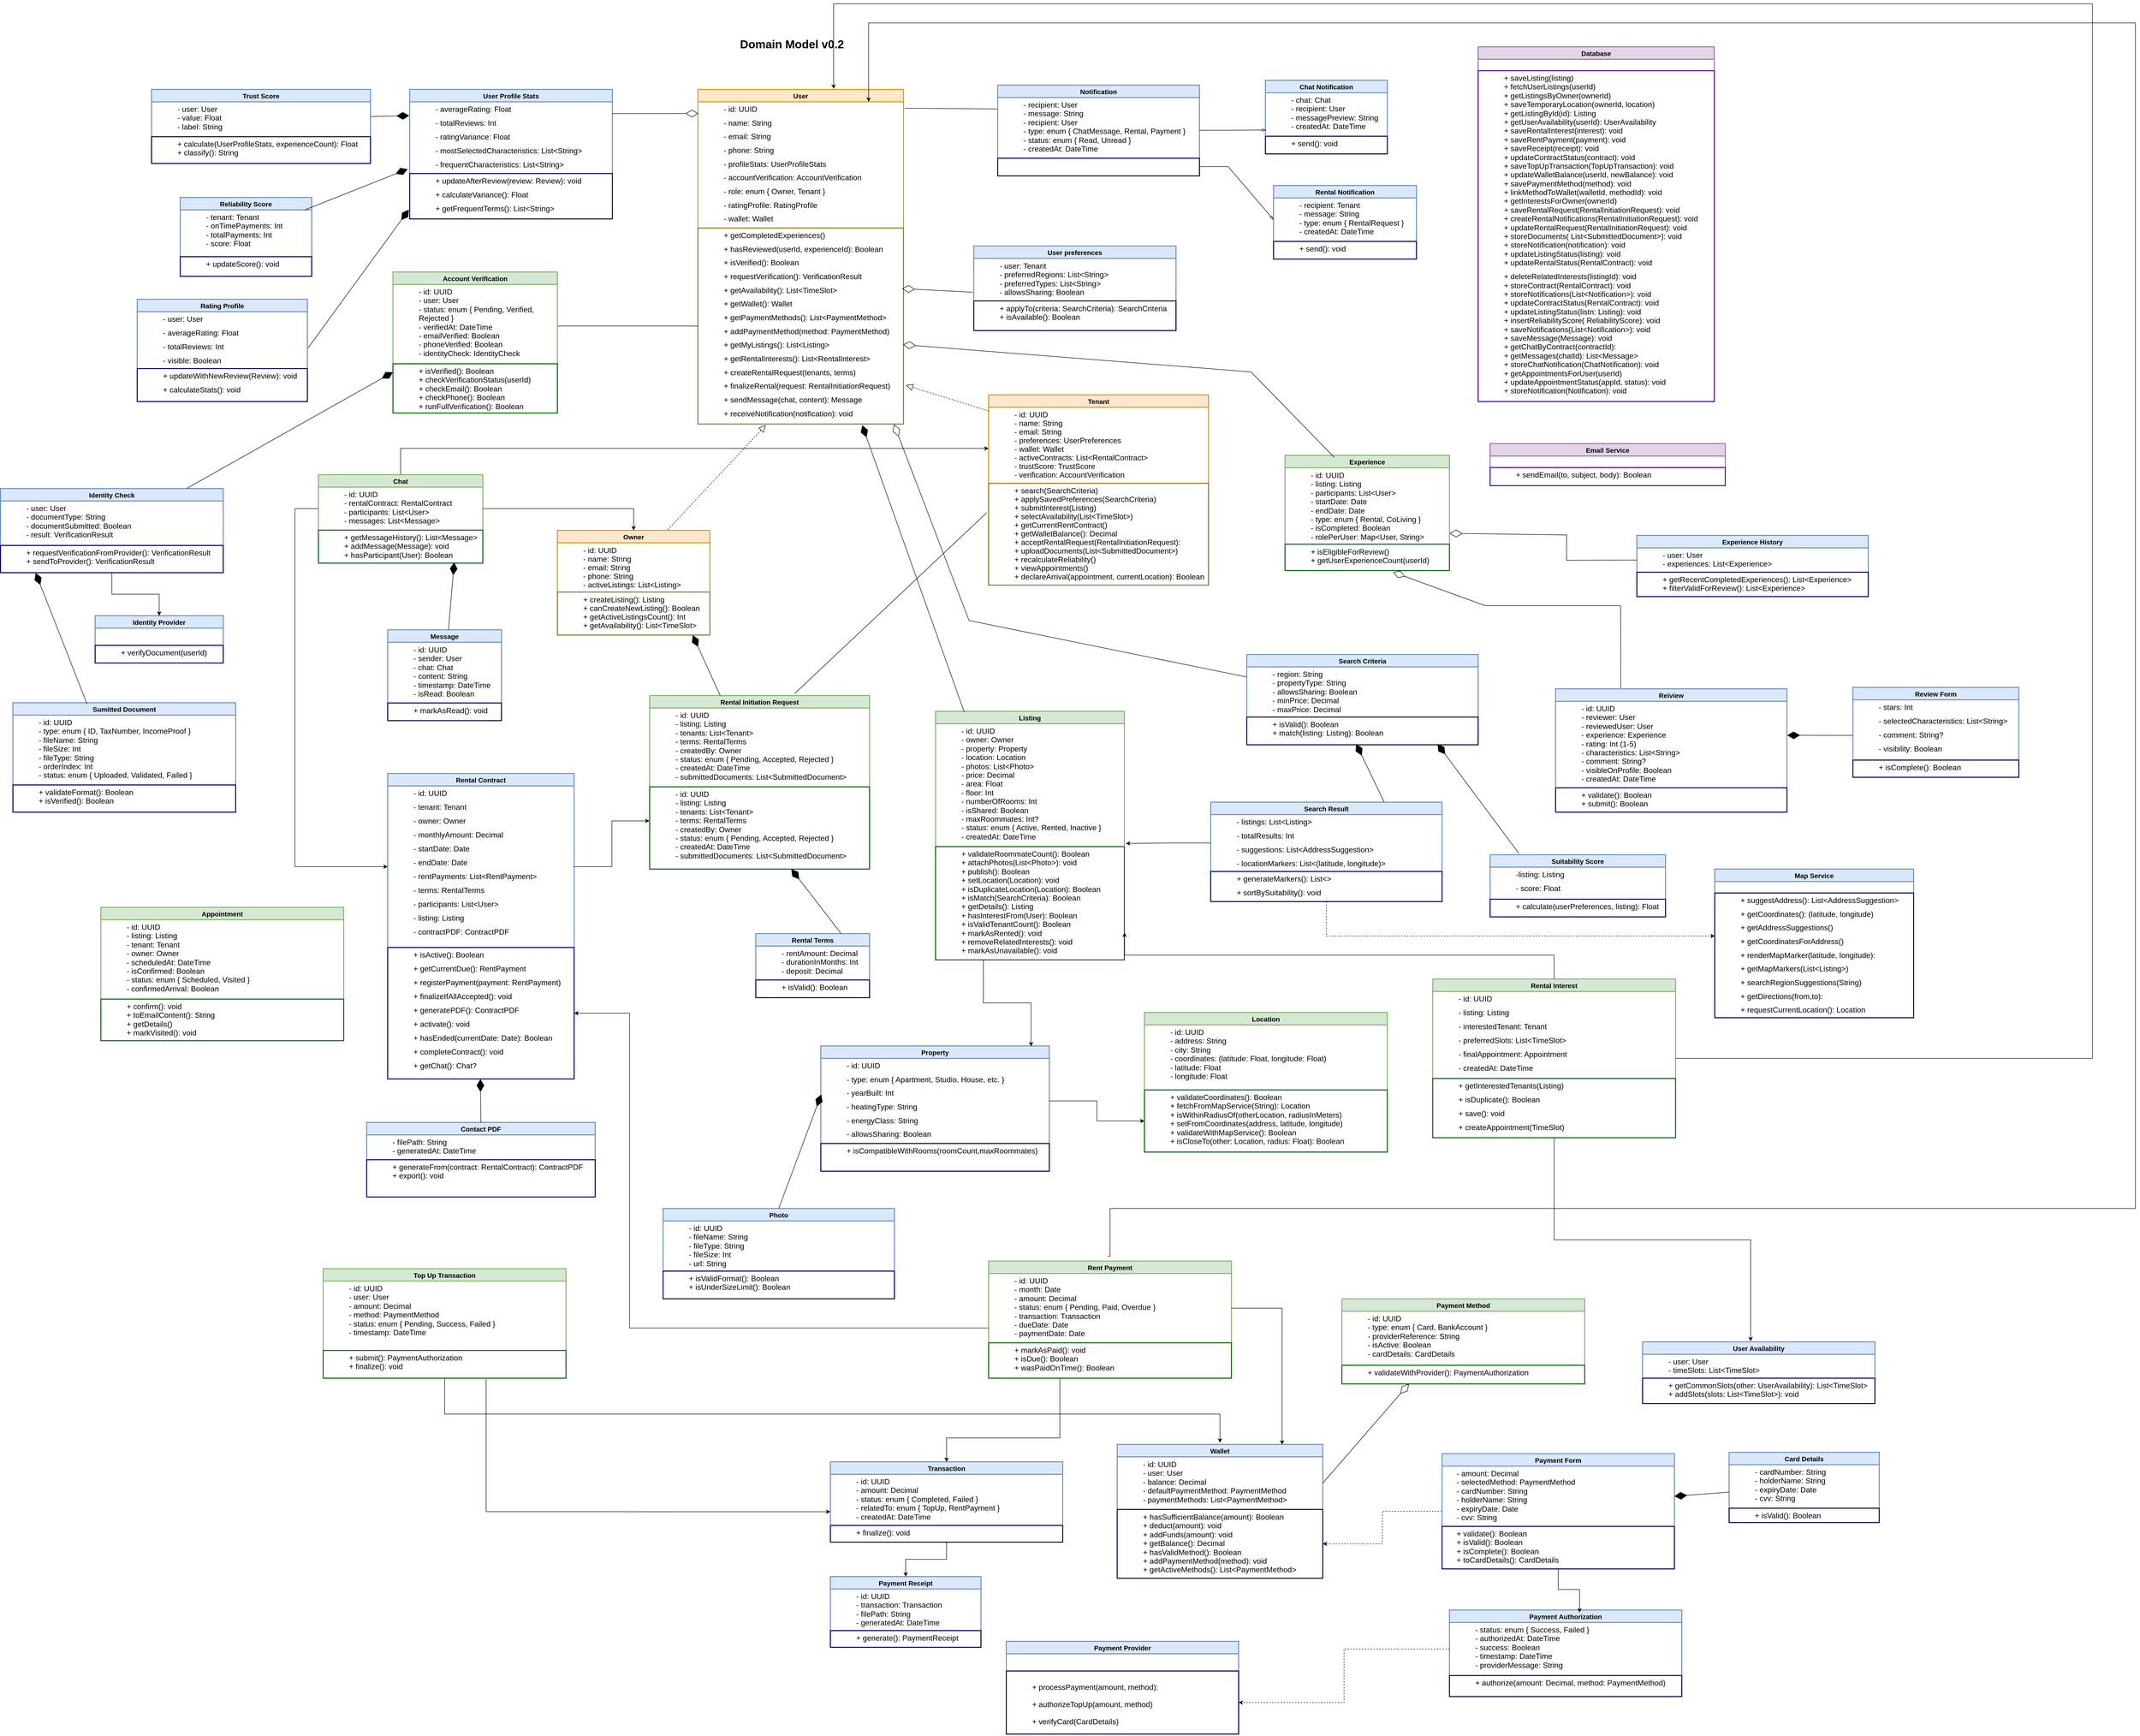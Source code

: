 <mxfile version="26.2.14">
  <diagram name="Σελίδα-1" id="_XwGBr_CwOBUYXXtja8u">
    <mxGraphModel dx="3240" dy="4795" grid="0" gridSize="10" guides="1" tooltips="1" connect="1" arrows="1" fold="1" page="0" pageScale="1" pageWidth="827" pageHeight="1169" math="0" shadow="0">
      <root>
        <mxCell id="0" />
        <mxCell id="1" parent="0" />
        <mxCell id="s5jDc6gKKT0ccCfi1KdD-1" value="User" style="swimlane;fontStyle=1;childLayout=stackLayout;horizontal=1;startSize=26;horizontalStack=0;resizeParent=1;resizeParentMax=0;resizeLast=0;collapsible=1;marginBottom=0;align=center;fontSize=14;fillColor=#ffe6cc;strokeColor=#d79b00;strokeWidth=2;" vertex="1" parent="1">
          <mxGeometry x="4483" y="-721" width="430" height="700" as="geometry">
            <mxRectangle x="1950" y="-330" width="60" height="30" as="alternateBounds" />
          </mxGeometry>
        </mxCell>
        <mxCell id="s5jDc6gKKT0ccCfi1KdD-2" value="&lt;p class=&quot;MsoNormal&quot; style=&quot;margin: 0in 0in 8pt 0.5in; line-height: normal; font-size: 12pt; font-family: Aptos, sans-serif;&quot;&gt;- id: UUID&lt;/p&gt;&lt;p class=&quot;MsoNormal&quot; style=&quot;margin: 0in 0in 8pt 0.5in; line-height: normal; font-size: 12pt; font-family: Aptos, sans-serif;&quot;&gt;- name: String&lt;/p&gt;&lt;p class=&quot;MsoNormal&quot; style=&quot;margin: 0in 0in 8pt 0.5in; line-height: normal; font-size: 12pt; font-family: Aptos, sans-serif;&quot;&gt;- email: String&lt;/p&gt;&lt;p class=&quot;MsoNormal&quot; style=&quot;margin: 0in 0in 8pt 0.5in; line-height: normal; font-size: 12pt; font-family: Aptos, sans-serif;&quot;&gt;- phone: String&lt;/p&gt;&lt;p class=&quot;MsoNormal&quot; style=&quot;margin: 0in 0in 8pt 0.5in; line-height: normal; font-size: 12pt; font-family: Aptos, sans-serif;&quot;&gt;- profileStats: UserProfileStats&lt;/p&gt;&lt;p class=&quot;MsoNormal&quot; style=&quot;margin: 0in 0in 8pt 0.5in; line-height: normal; font-size: 12pt; font-family: Aptos, sans-serif;&quot;&gt;- accountVerification: AccountVerification&lt;/p&gt;&lt;p class=&quot;MsoNormal&quot; style=&quot;margin: 0in 0in 8pt 0.5in; line-height: normal; font-size: 12pt; font-family: Aptos, sans-serif;&quot;&gt;- role: enum { Owner, Tenant }&lt;/p&gt;&lt;p class=&quot;MsoNormal&quot; style=&quot;margin: 0in 0in 8pt 0.5in; line-height: normal; font-size: 12pt; font-family: Aptos, sans-serif;&quot;&gt;- ratingProfile: RatingProfile&lt;/p&gt;&lt;p class=&quot;MsoNormal&quot; style=&quot;margin: 0in 0in 8pt 0.5in; line-height: normal; font-size: 12pt; font-family: Aptos, sans-serif;&quot;&gt;- wallet: Wallet&lt;/p&gt;&lt;p class=&quot;MsoNormal&quot; style=&quot;margin: 0in 0in 8pt; line-height: normal; font-size: 12pt; font-family: Aptos, sans-serif;&quot;&gt;&amp;nbsp;&lt;/p&gt;" style="text;strokeColor=none;fillColor=none;spacingLeft=4;spacingRight=4;overflow=hidden;rotatable=0;points=[[0,0.5],[1,0.5]];portConstraint=eastwest;fontSize=12;whiteSpace=wrap;html=1;align=left;" vertex="1" parent="s5jDc6gKKT0ccCfi1KdD-1">
          <mxGeometry y="26" width="430" height="264" as="geometry" />
        </mxCell>
        <mxCell id="s5jDc6gKKT0ccCfi1KdD-3" value="&lt;p style=&quot;margin: 0in 0in 8pt 0.5in; line-height: normal; font-size: 12pt; font-family: Aptos, sans-serif;&quot; class=&quot;MsoNormal&quot;&gt;+ getCompletedExperiences()&lt;/p&gt;&lt;p style=&quot;margin: 0in 0in 8pt 0.5in; line-height: normal; font-size: 12pt; font-family: Aptos, sans-serif;&quot; class=&quot;MsoNormal&quot;&gt;+ hasReviewed(userId, experienceId): Boolean&lt;/p&gt;&lt;p style=&quot;margin: 0in 0in 8pt 0.5in; line-height: normal; font-size: 12pt; font-family: Aptos, sans-serif;&quot; class=&quot;MsoNormal&quot;&gt;+ isVerified(): Boolean&lt;/p&gt;&lt;p style=&quot;margin: 0in 0in 8pt 0.5in; line-height: normal; font-size: 12pt; font-family: Aptos, sans-serif;&quot; class=&quot;MsoNormal&quot;&gt;+ requestVerification(): VerificationResult&lt;/p&gt;&lt;p style=&quot;margin: 0in 0in 8pt 0.5in; line-height: normal; font-size: 12pt; font-family: Aptos, sans-serif;&quot; class=&quot;MsoNormal&quot;&gt;+ getAvailability(): List&amp;lt;TimeSlot&amp;gt;&lt;/p&gt;&lt;p style=&quot;margin: 0in 0in 8pt 0.5in; line-height: normal; font-size: 12pt; font-family: Aptos, sans-serif;&quot; class=&quot;MsoNormal&quot;&gt;+ getWallet(): Wallet&lt;/p&gt;&lt;p style=&quot;margin: 0in 0in 8pt 0.5in; line-height: normal; font-size: 12pt; font-family: Aptos, sans-serif;&quot; class=&quot;MsoNormal&quot;&gt;+ getPaymentMethods(): List&amp;lt;PaymentMethod&amp;gt;&lt;/p&gt;&lt;p style=&quot;margin: 0in 0in 8pt 0.5in; line-height: normal; font-size: 12pt; font-family: Aptos, sans-serif;&quot; class=&quot;MsoNormal&quot;&gt;+ addPaymentMethod(method: PaymentMethod)&lt;/p&gt;&lt;p style=&quot;margin: 0in 0in 8pt 0.5in; line-height: normal; font-size: 12pt; font-family: Aptos, sans-serif;&quot; class=&quot;MsoNormal&quot;&gt;+ getMyListings(): List&amp;lt;Listing&amp;gt;&lt;/p&gt;&lt;p style=&quot;margin: 0in 0in 8pt 0.5in; line-height: normal; font-size: 12pt; font-family: Aptos, sans-serif;&quot; class=&quot;MsoNormal&quot;&gt;+ getRentalInterests(): List&amp;lt;RentalInterest&amp;gt;&lt;/p&gt;&lt;p style=&quot;margin: 0in 0in 8pt 0.5in; line-height: normal; font-size: 12pt; font-family: Aptos, sans-serif;&quot; class=&quot;MsoNormal&quot;&gt;+ createRentalRequest(tenants, terms)&lt;/p&gt;&lt;p style=&quot;margin: 0in 0in 8pt 0.5in; line-height: normal; font-size: 12pt; font-family: Aptos, sans-serif;&quot; class=&quot;MsoNormal&quot;&gt;+ finalizeRental(request: RentalInitiationRequest)&lt;/p&gt;&lt;p style=&quot;margin: 0in 0in 8pt 0.5in; line-height: normal; font-size: 12pt; font-family: Aptos, sans-serif;&quot; class=&quot;MsoNormal&quot;&gt;+ sendMessage(chat, content): Message&lt;/p&gt;&lt;p style=&quot;margin: 0in 0in 8pt 0.5in; line-height: normal; font-size: 12pt; font-family: Aptos, sans-serif;&quot; class=&quot;MsoNormal&quot;&gt;+ receiveNotification(notification): void&lt;/p&gt;" style="text;strokeColor=#8C7124;fillColor=none;spacingLeft=4;spacingRight=4;overflow=hidden;rotatable=0;points=[[0,0.5],[1,0.5]];portConstraint=eastwest;fontSize=12;whiteSpace=wrap;html=1;strokeWidth=2;" vertex="1" parent="s5jDc6gKKT0ccCfi1KdD-1">
          <mxGeometry y="290" width="430" height="410" as="geometry" />
        </mxCell>
        <mxCell id="s5jDc6gKKT0ccCfi1KdD-4" value="Owner" style="swimlane;fontStyle=1;childLayout=stackLayout;horizontal=1;startSize=26;horizontalStack=0;resizeParent=1;resizeParentMax=0;resizeLast=0;collapsible=1;marginBottom=0;align=center;fontSize=14;fillColor=#ffe6cc;strokeColor=#d79b00;strokeWidth=2;" vertex="1" parent="1">
          <mxGeometry x="4189" y="201.5" width="319" height="219" as="geometry">
            <mxRectangle x="1950" y="-330" width="60" height="30" as="alternateBounds" />
          </mxGeometry>
        </mxCell>
        <mxCell id="s5jDc6gKKT0ccCfi1KdD-5" value="&lt;p style=&quot;margin: 0in 0in 0in 0.5in; line-height: normal; font-size: 12pt; font-family: Aptos, sans-serif;&quot; class=&quot;MsoListParagraphCxSpFirst&quot;&gt;- id: UUID&lt;/p&gt;&lt;p style=&quot;margin: 0in 0in 0in 0.5in; line-height: normal; font-size: 12pt; font-family: Aptos, sans-serif;&quot; class=&quot;MsoListParagraphCxSpMiddle&quot;&gt;- name: String&lt;/p&gt;&lt;p style=&quot;margin: 0in 0in 0in 0.5in; line-height: normal; font-size: 12pt; font-family: Aptos, sans-serif;&quot; class=&quot;MsoListParagraphCxSpMiddle&quot;&gt;- email: String&lt;/p&gt;&lt;p style=&quot;margin: 0in 0in 0in 0.5in; line-height: normal; font-size: 12pt; font-family: Aptos, sans-serif;&quot; class=&quot;MsoListParagraphCxSpMiddle&quot;&gt;- phone: String&lt;/p&gt;&lt;p style=&quot;margin: 0in 0in 8pt 0.5in; line-height: normal; font-size: 12pt; font-family: Aptos, sans-serif;&quot; class=&quot;MsoListParagraphCxSpLast&quot;&gt;- activeListings: List&amp;lt;Listing&amp;gt;&lt;/p&gt;" style="text;strokeColor=none;fillColor=none;spacingLeft=4;spacingRight=4;overflow=hidden;rotatable=0;points=[[0,0.5],[1,0.5]];portConstraint=eastwest;fontSize=12;whiteSpace=wrap;html=1;align=left;" vertex="1" parent="s5jDc6gKKT0ccCfi1KdD-4">
          <mxGeometry y="26" width="319" height="103" as="geometry" />
        </mxCell>
        <mxCell id="s5jDc6gKKT0ccCfi1KdD-6" value="&lt;p style=&quot;margin: 0in 0in 0in 0.5in; line-height: normal; font-size: 12pt; font-family: Aptos, sans-serif;&quot; class=&quot;MsoListParagraphCxSpFirst&quot;&gt;+ createListing(): Listing&lt;/p&gt;&lt;p style=&quot;margin: 0in 0in 0in 0.5in; line-height: normal; font-size: 12pt; font-family: Aptos, sans-serif;&quot; class=&quot;MsoListParagraphCxSpMiddle&quot;&gt;+ canCreateNewListing(): Boolean&lt;/p&gt;&lt;p style=&quot;margin: 0in 0in 0in 0.5in; line-height: normal; font-size: 12pt; font-family: Aptos, sans-serif;&quot; class=&quot;MsoListParagraphCxSpMiddle&quot;&gt;+ getActiveListingsCount(): Int&lt;/p&gt;&lt;p style=&quot;margin: 0in 0in 8pt 0.5in; line-height: normal; font-size: 12pt; font-family: Aptos, sans-serif;&quot; class=&quot;MsoListParagraphCxSpLast&quot;&gt;+ getAvailability(): List&amp;lt;TimeSlot&amp;gt;&lt;/p&gt;" style="text;strokeColor=#8C7124;fillColor=none;spacingLeft=4;spacingRight=4;overflow=hidden;rotatable=0;points=[[0,0.5],[1,0.5]];portConstraint=eastwest;fontSize=12;whiteSpace=wrap;html=1;strokeWidth=2;" vertex="1" parent="s5jDc6gKKT0ccCfi1KdD-4">
          <mxGeometry y="129" width="319" height="90" as="geometry" />
        </mxCell>
        <mxCell id="s5jDc6gKKT0ccCfi1KdD-7" value="Tenant" style="swimlane;fontStyle=1;childLayout=stackLayout;horizontal=1;startSize=26;horizontalStack=0;resizeParent=1;resizeParentMax=0;resizeLast=0;collapsible=1;marginBottom=0;align=center;fontSize=14;fillColor=#ffe6cc;strokeColor=#d79b00;strokeWidth=2;" vertex="1" parent="1">
          <mxGeometry x="5091" y="-82" width="460" height="398" as="geometry">
            <mxRectangle x="1950" y="-330" width="60" height="30" as="alternateBounds" />
          </mxGeometry>
        </mxCell>
        <mxCell id="s5jDc6gKKT0ccCfi1KdD-8" value="&lt;p style=&quot;margin: 0in 0in 0in 0.5in; line-height: normal; font-size: 12pt; font-family: Aptos, sans-serif;&quot; class=&quot;MsoListParagraphCxSpFirst&quot;&gt;- id: UUID&lt;/p&gt;&lt;p style=&quot;margin: 0in 0in 0in 0.5in; line-height: normal; font-size: 12pt; font-family: Aptos, sans-serif;&quot; class=&quot;MsoListParagraphCxSpMiddle&quot;&gt;- name: String&lt;/p&gt;&lt;p style=&quot;margin: 0in 0in 0in 0.5in; line-height: normal; font-size: 12pt; font-family: Aptos, sans-serif;&quot; class=&quot;MsoListParagraphCxSpMiddle&quot;&gt;- email: String&lt;/p&gt;&lt;p style=&quot;margin: 0in 0in 0in 0.5in; line-height: normal; font-size: 12pt; font-family: Aptos, sans-serif;&quot; class=&quot;MsoListParagraphCxSpMiddle&quot;&gt;- preferences: UserPreferences&lt;/p&gt;&lt;p style=&quot;margin: 0in 0in 0in 0.5in; line-height: normal; font-size: 12pt; font-family: Aptos, sans-serif;&quot; class=&quot;MsoListParagraphCxSpMiddle&quot;&gt;- wallet: Wallet&lt;/p&gt;&lt;p style=&quot;margin: 0in 0in 0in 0.5in; line-height: normal; font-size: 12pt; font-family: Aptos, sans-serif;&quot; class=&quot;MsoListParagraphCxSpMiddle&quot;&gt;- activeContracts: List&amp;lt;RentalContract&amp;gt;&lt;/p&gt;&lt;p style=&quot;margin: 0in 0in 0in 0.5in; line-height: normal; font-size: 12pt; font-family: Aptos, sans-serif;&quot; class=&quot;MsoListParagraphCxSpMiddle&quot;&gt;- trustScore: TrustScore&lt;/p&gt;&lt;p style=&quot;margin: 0in 0in 8pt 0.5in; line-height: normal; font-size: 12pt; font-family: Aptos, sans-serif;&quot; class=&quot;MsoListParagraphCxSpLast&quot;&gt;- verification: AccountVerification&lt;/p&gt;" style="text;strokeColor=none;fillColor=none;spacingLeft=4;spacingRight=4;overflow=hidden;rotatable=0;points=[[0,0.5],[1,0.5]];portConstraint=eastwest;fontSize=12;whiteSpace=wrap;html=1;align=left;" vertex="1" parent="s5jDc6gKKT0ccCfi1KdD-7">
          <mxGeometry y="26" width="460" height="159" as="geometry" />
        </mxCell>
        <mxCell id="s5jDc6gKKT0ccCfi1KdD-9" value="&lt;p style=&quot;margin: 0in 0in 0in 0.5in; line-height: normal; font-size: 12pt; font-family: Aptos, sans-serif;&quot; class=&quot;MsoListParagraphCxSpFirst&quot;&gt;+ search(SearchCriteria)&lt;/p&gt;&lt;p style=&quot;margin: 0in 0in 0in 0.5in; line-height: normal; font-size: 12pt; font-family: Aptos, sans-serif;&quot; class=&quot;MsoListParagraphCxSpMiddle&quot;&gt;+ applySavedPreferences(SearchCriteria)&lt;/p&gt;&lt;p style=&quot;margin: 0in 0in 0in 0.5in; line-height: normal; font-size: 12pt; font-family: Aptos, sans-serif;&quot; class=&quot;MsoListParagraphCxSpMiddle&quot;&gt;+ submitInterest(Listing)&lt;/p&gt;&lt;p style=&quot;margin: 0in 0in 0in 0.5in; line-height: normal; font-size: 12pt; font-family: Aptos, sans-serif;&quot; class=&quot;MsoListParagraphCxSpMiddle&quot;&gt;+ selectAvailability(List&amp;lt;TimeSlot&amp;gt;)&lt;/p&gt;&lt;p style=&quot;margin: 0in 0in 0in 0.5in; line-height: normal; font-size: 12pt; font-family: Aptos, sans-serif;&quot; class=&quot;MsoListParagraphCxSpMiddle&quot;&gt;+ getCurrentRentContract()&lt;/p&gt;&lt;p style=&quot;margin: 0in 0in 0in 0.5in; line-height: normal; font-size: 12pt; font-family: Aptos, sans-serif;&quot; class=&quot;MsoListParagraphCxSpMiddle&quot;&gt;+ getWalletBalance(): Decimal&lt;/p&gt;&lt;p style=&quot;margin: 0in 0in 0in 0.5in; line-height: normal; font-size: 12pt; font-family: Aptos, sans-serif;&quot; class=&quot;MsoListParagraphCxSpMiddle&quot;&gt;+ acceptRentalRequest(RentalInitiationRequest):&lt;/p&gt;&lt;p style=&quot;margin: 0in 0in 0in 0.5in; line-height: normal; font-size: 12pt; font-family: Aptos, sans-serif;&quot; class=&quot;MsoListParagraphCxSpMiddle&quot;&gt;+ uploadDocuments(List&amp;lt;SubmittedDocument&amp;gt;)&lt;/p&gt;&lt;p style=&quot;margin: 0in 0in 0in 0.5in; line-height: normal; font-size: 12pt; font-family: Aptos, sans-serif;&quot; class=&quot;MsoListParagraphCxSpMiddle&quot;&gt;+ recalculateReliability()&lt;/p&gt;&lt;p style=&quot;margin: 0in 0in 0in 0.5in; line-height: normal; font-size: 12pt; font-family: Aptos, sans-serif;&quot; class=&quot;MsoListParagraphCxSpMiddle&quot;&gt;+ viewAppointments()&lt;/p&gt;&lt;p style=&quot;margin: 0in 0in 8pt 0.5in; line-height: normal; font-size: 12pt; font-family: Aptos, sans-serif;&quot; class=&quot;MsoListParagraphCxSpLast&quot;&gt;+ declareArrival(appointment, currentLocation): Boolean&lt;/p&gt;" style="text;strokeColor=#8C7124;fillColor=none;spacingLeft=4;spacingRight=4;overflow=hidden;rotatable=0;points=[[0,0.5],[1,0.5]];portConstraint=eastwest;fontSize=12;whiteSpace=wrap;html=1;strokeWidth=2;" vertex="1" parent="s5jDc6gKKT0ccCfi1KdD-7">
          <mxGeometry y="185" width="460" height="213" as="geometry" />
        </mxCell>
        <mxCell id="s5jDc6gKKT0ccCfi1KdD-10" value="Message" style="swimlane;fontStyle=1;childLayout=stackLayout;horizontal=1;startSize=26;horizontalStack=0;resizeParent=1;resizeParentMax=0;resizeLast=0;collapsible=1;marginBottom=0;align=center;fontSize=14;fillColor=#dae8fc;strokeColor=#6c8ebf;strokeWidth=2;" vertex="1" parent="1">
          <mxGeometry x="3834" y="409.5" width="238" height="190" as="geometry">
            <mxRectangle x="1950" y="-330" width="60" height="30" as="alternateBounds" />
          </mxGeometry>
        </mxCell>
        <mxCell id="s5jDc6gKKT0ccCfi1KdD-11" value="&lt;p style=&quot;margin: 0in 0in 0in 0.5in; line-height: 18.4px; font-size: 12pt; font-family: Aptos, sans-serif;&quot; class=&quot;MsoListParagraphCxSpFirst&quot;&gt;- id: UUID&lt;/p&gt;&lt;p style=&quot;margin: 0in 0in 0in 0.5in; line-height: 18.4px; font-size: 12pt; font-family: Aptos, sans-serif;&quot; class=&quot;MsoListParagraphCxSpMiddle&quot;&gt;- sender: User&lt;/p&gt;&lt;p style=&quot;margin: 0in 0in 0in 0.5in; line-height: 18.4px; font-size: 12pt; font-family: Aptos, sans-serif;&quot; class=&quot;MsoListParagraphCxSpMiddle&quot;&gt;- chat: Chat&lt;/p&gt;&lt;p style=&quot;margin: 0in 0in 0in 0.5in; line-height: 18.4px; font-size: 12pt; font-family: Aptos, sans-serif;&quot; class=&quot;MsoListParagraphCxSpMiddle&quot;&gt;- content: String&lt;/p&gt;&lt;p style=&quot;margin: 0in 0in 0in 0.5in; line-height: 18.4px; font-size: 12pt; font-family: Aptos, sans-serif;&quot; class=&quot;MsoListParagraphCxSpMiddle&quot;&gt;- timestamp: DateTime&lt;/p&gt;&lt;p style=&quot;margin: 0in 0in 8pt 0.5in; line-height: 18.4px; font-size: 12pt; font-family: Aptos, sans-serif;&quot; class=&quot;MsoListParagraphCxSpLast&quot;&gt;- isRead: Boolean&lt;/p&gt;" style="text;strokeColor=none;fillColor=none;spacingLeft=4;spacingRight=4;overflow=hidden;rotatable=0;points=[[0,0.5],[1,0.5]];portConstraint=eastwest;fontSize=12;whiteSpace=wrap;html=1;align=left;" vertex="1" parent="s5jDc6gKKT0ccCfi1KdD-10">
          <mxGeometry y="26" width="238" height="127" as="geometry" />
        </mxCell>
        <mxCell id="s5jDc6gKKT0ccCfi1KdD-12" value="&lt;p style=&quot;margin: 0in 0in 8pt 0.5in; line-height: 18.4px; font-size: 12pt; font-family: Aptos, sans-serif;&quot; class=&quot;MsoListParagraph&quot;&gt;+ markAsRead(): void&lt;/p&gt;" style="text;strokeColor=#000066;fillColor=none;spacingLeft=4;spacingRight=4;overflow=hidden;rotatable=0;points=[[0,0.5],[1,0.5]];portConstraint=eastwest;fontSize=12;whiteSpace=wrap;html=1;strokeWidth=2;" vertex="1" parent="s5jDc6gKKT0ccCfi1KdD-10">
          <mxGeometry y="153" width="238" height="37" as="geometry" />
        </mxCell>
        <mxCell id="s5jDc6gKKT0ccCfi1KdD-13" style="edgeStyle=orthogonalEdgeStyle;rounded=0;orthogonalLoop=1;jettySize=auto;html=1;" edge="1" parent="1" source="s5jDc6gKKT0ccCfi1KdD-14" target="s5jDc6gKKT0ccCfi1KdD-8">
          <mxGeometry relative="1" as="geometry">
            <Array as="points">
              <mxPoint x="3861" y="30" />
            </Array>
          </mxGeometry>
        </mxCell>
        <mxCell id="s5jDc6gKKT0ccCfi1KdD-14" value="Chat" style="swimlane;fontStyle=1;childLayout=stackLayout;horizontal=1;startSize=26;horizontalStack=0;resizeParent=1;resizeParentMax=0;resizeLast=0;collapsible=1;marginBottom=0;align=center;fontSize=14;fillColor=#d5e8d4;strokeColor=#82b366;strokeWidth=2;" vertex="1" parent="1">
          <mxGeometry x="3689" y="85" width="344" height="185" as="geometry">
            <mxRectangle x="1950" y="-330" width="60" height="30" as="alternateBounds" />
          </mxGeometry>
        </mxCell>
        <mxCell id="s5jDc6gKKT0ccCfi1KdD-15" value="&lt;p style=&quot;margin: 0in 0in 0in 0.5in; line-height: 18.4px; font-size: 12pt; font-family: Aptos, sans-serif;&quot; class=&quot;MsoListParagraphCxSpFirst&quot;&gt;- id: UUID&lt;/p&gt;&lt;p style=&quot;margin: 0in 0in 0in 0.5in; line-height: 18.4px; font-size: 12pt; font-family: Aptos, sans-serif;&quot; class=&quot;MsoListParagraphCxSpMiddle&quot;&gt;- rentalContract: RentalContract&lt;/p&gt;&lt;p style=&quot;margin: 0in 0in 0in 0.5in; line-height: 18.4px; font-size: 12pt; font-family: Aptos, sans-serif;&quot; class=&quot;MsoListParagraphCxSpMiddle&quot;&gt;- participants: List&amp;lt;User&amp;gt;&lt;/p&gt;&lt;p style=&quot;margin: 0in 0in 8pt 0.5in; line-height: 18.4px; font-size: 12pt; font-family: Aptos, sans-serif;&quot; class=&quot;MsoListParagraphCxSpLast&quot;&gt;- messages: List&amp;lt;Message&amp;gt;&lt;/p&gt;" style="text;strokeColor=none;fillColor=none;spacingLeft=4;spacingRight=4;overflow=hidden;rotatable=0;points=[[0,0.5],[1,0.5]];portConstraint=eastwest;fontSize=12;whiteSpace=wrap;html=1;align=left;" vertex="1" parent="s5jDc6gKKT0ccCfi1KdD-14">
          <mxGeometry y="26" width="344" height="90" as="geometry" />
        </mxCell>
        <mxCell id="s5jDc6gKKT0ccCfi1KdD-16" value="&lt;p style=&quot;margin: 0in 0in 0in 0.5in; line-height: 18.4px; font-size: 12pt; font-family: Aptos, sans-serif;&quot; class=&quot;MsoListParagraphCxSpFirst&quot;&gt;+ getMessageHistory(): List&amp;lt;Message&amp;gt;&lt;/p&gt;&lt;p style=&quot;margin: 0in 0in 0in 0.5in; line-height: 18.4px; font-size: 12pt; font-family: Aptos, sans-serif;&quot; class=&quot;MsoListParagraphCxSpMiddle&quot;&gt;+ addMessage(Message): void&lt;/p&gt;&lt;p style=&quot;margin: 0in 0in 8pt 0.5in; line-height: 18.4px; font-size: 12pt; font-family: Aptos, sans-serif;&quot; class=&quot;MsoListParagraphCxSpLast&quot;&gt;+ hasParticipant(User): Boolean&lt;/p&gt;" style="text;strokeColor=#006600;fillColor=none;spacingLeft=4;spacingRight=4;overflow=hidden;rotatable=0;points=[[0,0.5],[1,0.5]];portConstraint=eastwest;fontSize=12;whiteSpace=wrap;html=1;strokeWidth=2;" vertex="1" parent="s5jDc6gKKT0ccCfi1KdD-14">
          <mxGeometry y="116" width="344" height="69" as="geometry" />
        </mxCell>
        <mxCell id="s5jDc6gKKT0ccCfi1KdD-17" style="edgeStyle=orthogonalEdgeStyle;rounded=0;orthogonalLoop=1;jettySize=auto;html=1;" edge="1" parent="1" source="s5jDc6gKKT0ccCfi1KdD-15" target="s5jDc6gKKT0ccCfi1KdD-4">
          <mxGeometry relative="1" as="geometry" />
        </mxCell>
        <mxCell id="s5jDc6gKKT0ccCfi1KdD-18" value="Chat Notification" style="swimlane;fontStyle=1;childLayout=stackLayout;horizontal=1;startSize=26;horizontalStack=0;resizeParent=1;resizeParentMax=0;resizeLast=0;collapsible=1;marginBottom=0;align=center;fontSize=14;fillColor=#dae8fc;strokeColor=#6c8ebf;strokeWidth=2;" vertex="1" parent="1">
          <mxGeometry x="5670" y="-740" width="255" height="154" as="geometry">
            <mxRectangle x="1950" y="-330" width="60" height="30" as="alternateBounds" />
          </mxGeometry>
        </mxCell>
        <mxCell id="s5jDc6gKKT0ccCfi1KdD-19" value="&lt;p style=&quot;margin: 0in 0in 0in 0.5in; line-height: 18.4px; font-size: 12pt; font-family: Aptos, sans-serif;&quot; class=&quot;MsoListParagraphCxSpFirst&quot;&gt;- chat: Chat&lt;/p&gt;&lt;p style=&quot;margin: 0in 0in 0in 0.5in; line-height: 18.4px; font-size: 12pt; font-family: Aptos, sans-serif;&quot; class=&quot;MsoListParagraphCxSpMiddle&quot;&gt;- recipient: User&lt;/p&gt;&lt;p style=&quot;margin: 0in 0in 0in 0.5in; line-height: 18.4px; font-size: 12pt; font-family: Aptos, sans-serif;&quot; class=&quot;MsoListParagraphCxSpMiddle&quot;&gt;- messagePreview: String&lt;/p&gt;&lt;p style=&quot;margin: 0in 0in 8pt 0.5in; line-height: 18.4px; font-size: 12pt; font-family: Aptos, sans-serif;&quot; class=&quot;MsoListParagraphCxSpLast&quot;&gt;&lt;span lang=&quot;EL&quot;&gt;- createdAt: DateTime&lt;/span&gt;&lt;/p&gt;" style="text;strokeColor=none;fillColor=none;spacingLeft=4;spacingRight=4;overflow=hidden;rotatable=0;points=[[0,0.5],[1,0.5]];portConstraint=eastwest;fontSize=12;whiteSpace=wrap;html=1;align=left;" vertex="1" parent="s5jDc6gKKT0ccCfi1KdD-18">
          <mxGeometry y="26" width="255" height="91" as="geometry" />
        </mxCell>
        <mxCell id="s5jDc6gKKT0ccCfi1KdD-20" value="&lt;p style=&quot;margin: 0in 0in 8pt 0.5in; line-height: 18.4px; font-size: 12pt; font-family: Aptos, sans-serif;&quot; class=&quot;MsoListParagraph&quot;&gt;&lt;span lang=&quot;EL&quot;&gt;+ send(): void&lt;/span&gt;&lt;/p&gt;" style="text;strokeColor=#000066;fillColor=none;spacingLeft=4;spacingRight=4;overflow=hidden;rotatable=0;points=[[0,0.5],[1,0.5]];portConstraint=eastwest;fontSize=12;whiteSpace=wrap;html=1;strokeWidth=2;" vertex="1" parent="s5jDc6gKKT0ccCfi1KdD-18">
          <mxGeometry y="117" width="255" height="37" as="geometry" />
        </mxCell>
        <mxCell id="s5jDc6gKKT0ccCfi1KdD-21" value="User preferences" style="swimlane;fontStyle=1;childLayout=stackLayout;horizontal=1;startSize=26;horizontalStack=0;resizeParent=1;resizeParentMax=0;resizeLast=0;collapsible=1;marginBottom=0;align=center;fontSize=14;fillColor=#dae8fc;strokeColor=#6c8ebf;strokeWidth=2;" vertex="1" parent="1">
          <mxGeometry x="5060" y="-393.5" width="423" height="177" as="geometry">
            <mxRectangle x="1950" y="-330" width="60" height="30" as="alternateBounds" />
          </mxGeometry>
        </mxCell>
        <mxCell id="s5jDc6gKKT0ccCfi1KdD-22" value="&lt;p style=&quot;margin: 0in 0in 0in 0.5in; line-height: 18.4px; font-size: 12pt; font-family: Aptos, sans-serif;&quot; class=&quot;MsoListParagraphCxSpFirst&quot;&gt;&lt;span style=&quot;background-color: transparent; color: light-dark(rgb(0, 0, 0), rgb(255, 255, 255)); font-size: 12pt;&quot;&gt;- user: Tenant&lt;/span&gt;&lt;/p&gt;&lt;p style=&quot;margin: 0in 0in 0in 0.5in; line-height: 18.4px; font-size: 12pt; font-family: Aptos, sans-serif;&quot; class=&quot;MsoListParagraphCxSpMiddle&quot;&gt;- preferredRegions: List&amp;lt;String&amp;gt;&lt;/p&gt;&lt;p style=&quot;margin: 0in 0in 0in 0.5in; line-height: 18.4px; font-size: 12pt; font-family: Aptos, sans-serif;&quot; class=&quot;MsoListParagraphCxSpMiddle&quot;&gt;- preferredTypes: List&amp;lt;String&amp;gt;&lt;/p&gt;&lt;p style=&quot;margin: 0in 0in 8pt 0.5in; line-height: 18.4px; font-size: 12pt; font-family: Aptos, sans-serif;&quot; class=&quot;MsoListParagraphCxSpLast&quot;&gt;- allowsSharing: Boolean&lt;/p&gt;" style="text;strokeColor=none;fillColor=none;spacingLeft=4;spacingRight=4;overflow=hidden;rotatable=0;points=[[0,0.5],[1,0.5]];portConstraint=eastwest;fontSize=12;whiteSpace=wrap;html=1;align=left;" vertex="1" parent="s5jDc6gKKT0ccCfi1KdD-21">
          <mxGeometry y="26" width="423" height="89" as="geometry" />
        </mxCell>
        <mxCell id="s5jDc6gKKT0ccCfi1KdD-23" value="&lt;p style=&quot;margin: 0in 0in 0in 0.5in; line-height: 18.4px; font-size: 12pt; font-family: Aptos, sans-serif;&quot; class=&quot;MsoListParagraphCxSpFirst&quot;&gt;+ applyTo(criteria: SearchCriteria): SearchCriteria&lt;/p&gt;&lt;p style=&quot;margin: 0in 0in 8pt 0.5in; line-height: 18.4px; font-size: 12pt; font-family: Aptos, sans-serif;&quot; class=&quot;MsoListParagraphCxSpLast&quot;&gt;+ isAvailable(): Boolean&lt;/p&gt;" style="text;strokeColor=#000066;fillColor=none;spacingLeft=4;spacingRight=4;overflow=hidden;rotatable=0;points=[[0,0.5],[1,0.5]];portConstraint=eastwest;fontSize=12;whiteSpace=wrap;html=1;strokeWidth=2;" vertex="1" parent="s5jDc6gKKT0ccCfi1KdD-21">
          <mxGeometry y="115" width="423" height="62" as="geometry" />
        </mxCell>
        <mxCell id="s5jDc6gKKT0ccCfi1KdD-24" value="Rental Notification" style="swimlane;fontStyle=1;childLayout=stackLayout;horizontal=1;startSize=26;horizontalStack=0;resizeParent=1;resizeParentMax=0;resizeLast=0;collapsible=1;marginBottom=0;align=center;fontSize=14;fillColor=#dae8fc;strokeColor=#6c8ebf;strokeWidth=2;" vertex="1" parent="1">
          <mxGeometry x="5687" y="-520" width="299" height="154" as="geometry">
            <mxRectangle x="1950" y="-330" width="60" height="30" as="alternateBounds" />
          </mxGeometry>
        </mxCell>
        <mxCell id="s5jDc6gKKT0ccCfi1KdD-25" value="&lt;p style=&quot;margin: 0in 0in 0in 0.5in; line-height: 18.4px; font-size: 12pt; font-family: Aptos, sans-serif;&quot; class=&quot;MsoListParagraphCxSpFirst&quot;&gt;- recipient: Tenant&lt;/p&gt;&lt;p style=&quot;margin: 0in 0in 0in 0.5in; line-height: 18.4px; font-size: 12pt; font-family: Aptos, sans-serif;&quot; class=&quot;MsoListParagraphCxSpMiddle&quot;&gt;- message: String&lt;/p&gt;&lt;p style=&quot;margin: 0in 0in 0in 0.5in; line-height: 18.4px; font-size: 12pt; font-family: Aptos, sans-serif;&quot; class=&quot;MsoListParagraphCxSpMiddle&quot;&gt;- type: enum { RentalRequest }&lt;/p&gt;&lt;p style=&quot;margin: 0in 0in 8pt 0.5in; line-height: 18.4px; font-size: 12pt; font-family: Aptos, sans-serif;&quot; class=&quot;MsoListParagraphCxSpLast&quot;&gt;- createdAt: DateTime&lt;/p&gt;" style="text;strokeColor=none;fillColor=none;spacingLeft=4;spacingRight=4;overflow=hidden;rotatable=0;points=[[0,0.5],[1,0.5]];portConstraint=eastwest;fontSize=12;whiteSpace=wrap;html=1;align=left;" vertex="1" parent="s5jDc6gKKT0ccCfi1KdD-24">
          <mxGeometry y="26" width="299" height="91" as="geometry" />
        </mxCell>
        <mxCell id="s5jDc6gKKT0ccCfi1KdD-26" value="&lt;p style=&quot;margin: 0in 0in 8pt 0.5in; line-height: 18.4px; font-size: 12pt; font-family: Aptos, sans-serif;&quot; class=&quot;MsoListParagraph&quot;&gt;+ send(): void&lt;/p&gt;" style="text;strokeColor=#000066;fillColor=none;spacingLeft=4;spacingRight=4;overflow=hidden;rotatable=0;points=[[0,0.5],[1,0.5]];portConstraint=eastwest;fontSize=12;whiteSpace=wrap;html=1;strokeWidth=2;" vertex="1" parent="s5jDc6gKKT0ccCfi1KdD-24">
          <mxGeometry y="117" width="299" height="37" as="geometry" />
        </mxCell>
        <mxCell id="s5jDc6gKKT0ccCfi1KdD-27" value="Notification" style="swimlane;fontStyle=1;childLayout=stackLayout;horizontal=1;startSize=26;horizontalStack=0;resizeParent=1;resizeParentMax=0;resizeLast=0;collapsible=1;marginBottom=0;align=center;fontSize=14;fillColor=#dae8fc;strokeColor=#6c8ebf;strokeWidth=2;" vertex="1" parent="1">
          <mxGeometry x="5110" y="-730" width="422" height="190" as="geometry">
            <mxRectangle x="1950" y="-330" width="60" height="30" as="alternateBounds" />
          </mxGeometry>
        </mxCell>
        <mxCell id="s5jDc6gKKT0ccCfi1KdD-28" value="&lt;p style=&quot;margin: 0in 0in 0in 0.5in; line-height: 18.4px; font-size: 12pt; font-family: Aptos, sans-serif;&quot; class=&quot;MsoListParagraphCxSpFirst&quot;&gt;- recipient: User&lt;/p&gt;&lt;p style=&quot;margin: 0in 0in 0in 0.5in; line-height: 18.4px; font-size: 12pt; font-family: Aptos, sans-serif;&quot; class=&quot;MsoListParagraphCxSpMiddle&quot;&gt;- message: String&lt;/p&gt;&lt;p style=&quot;margin: 0in 0in 0in 0.5in; line-height: 18.4px; font-size: 12pt; font-family: Aptos, sans-serif;&quot; class=&quot;MsoListParagraphCxSpMiddle&quot;&gt;- recipient: User&lt;/p&gt;&lt;p style=&quot;margin: 0in 0in 0in 0.5in; line-height: 18.4px; font-size: 12pt; font-family: Aptos, sans-serif;&quot; class=&quot;MsoListParagraphCxSpMiddle&quot;&gt;- type: enum { ChatMessage, Rental, Payment }&lt;/p&gt;&lt;p style=&quot;margin: 0in 0in 0in 0.5in; line-height: 18.4px; font-size: 12pt; font-family: Aptos, sans-serif;&quot; class=&quot;MsoListParagraphCxSpMiddle&quot;&gt;- status: enum { Read, Unread }&lt;/p&gt;&lt;p style=&quot;margin: 0in 0in 8pt 0.5in; line-height: 18.4px; font-size: 12pt; font-family: Aptos, sans-serif;&quot; class=&quot;MsoListParagraphCxSpLast&quot;&gt;- createdAt: DateTime&lt;/p&gt;" style="text;strokeColor=none;fillColor=none;spacingLeft=4;spacingRight=4;overflow=hidden;rotatable=0;points=[[0,0.5],[1,0.5]];portConstraint=eastwest;fontSize=12;whiteSpace=wrap;html=1;align=left;" vertex="1" parent="s5jDc6gKKT0ccCfi1KdD-27">
          <mxGeometry y="26" width="422" height="127" as="geometry" />
        </mxCell>
        <mxCell id="s5jDc6gKKT0ccCfi1KdD-29" value="&lt;p style=&quot;margin: 0in 0in 8pt 0.5in; line-height: 18.4px; font-size: 12pt; font-family: Aptos, sans-serif;&quot; class=&quot;MsoListParagraph&quot;&gt;&lt;br&gt;&lt;/p&gt;" style="text;strokeColor=#000066;fillColor=none;spacingLeft=4;spacingRight=4;overflow=hidden;rotatable=0;points=[[0,0.5],[1,0.5]];portConstraint=eastwest;fontSize=12;whiteSpace=wrap;html=1;strokeWidth=2;" vertex="1" parent="s5jDc6gKKT0ccCfi1KdD-27">
          <mxGeometry y="153" width="422" height="37" as="geometry" />
        </mxCell>
        <mxCell id="s5jDc6gKKT0ccCfi1KdD-30" value="Database" style="swimlane;fontStyle=1;childLayout=stackLayout;horizontal=1;startSize=26;horizontalStack=0;resizeParent=1;resizeParentMax=0;resizeLast=0;collapsible=1;marginBottom=0;align=center;fontSize=14;fillColor=#e1d5e7;strokeColor=#9673a6;strokeWidth=2;" vertex="1" parent="1">
          <mxGeometry x="6115" y="-810" width="494" height="742" as="geometry">
            <mxRectangle x="1950" y="-330" width="60" height="30" as="alternateBounds" />
          </mxGeometry>
        </mxCell>
        <mxCell id="s5jDc6gKKT0ccCfi1KdD-31" value="&lt;p style=&quot;margin: 0in 0in 0in 0.5in; line-height: 18.4px; font-size: 12pt; font-family: Aptos, sans-serif;&quot; class=&quot;MsoListParagraphCxSpFirst&quot;&gt;&lt;br&gt;&lt;/p&gt;" style="text;strokeColor=none;fillColor=none;spacingLeft=4;spacingRight=4;overflow=hidden;rotatable=0;points=[[0,0.5],[1,0.5]];portConstraint=eastwest;fontSize=12;whiteSpace=wrap;html=1;align=left;" vertex="1" parent="s5jDc6gKKT0ccCfi1KdD-30">
          <mxGeometry y="26" width="494" height="24" as="geometry" />
        </mxCell>
        <mxCell id="s5jDc6gKKT0ccCfi1KdD-32" value="&lt;p style=&quot;margin: 0in 0in 0in 0.5in; line-height: 18.4px; font-size: 12pt; font-family: Aptos, sans-serif;&quot; class=&quot;MsoListParagraphCxSpFirst&quot;&gt;+ saveListing(listing)&lt;/p&gt;&lt;p style=&quot;margin: 0in 0in 0in 0.5in; line-height: 18.4px; font-size: 12pt; font-family: Aptos, sans-serif;&quot; class=&quot;MsoListParagraphCxSpMiddle&quot;&gt;+ fetchUserListings(userId)&lt;/p&gt;&lt;p style=&quot;margin: 0in 0in 0in 0.5in; line-height: 18.4px; font-size: 12pt; font-family: Aptos, sans-serif;&quot; class=&quot;MsoListParagraphCxSpMiddle&quot;&gt;+ getListingsByOwner(ownerId)&lt;/p&gt;&lt;p style=&quot;margin: 0in 0in 0in 0.5in; line-height: 18.4px; font-size: 12pt; font-family: Aptos, sans-serif;&quot; class=&quot;MsoListParagraphCxSpMiddle&quot;&gt;+ saveTemporaryLocation(ownerId, location)&lt;/p&gt;&lt;p style=&quot;margin: 0in 0in 0in 0.5in; line-height: 18.4px; font-size: 12pt; font-family: Aptos, sans-serif;&quot; class=&quot;MsoListParagraphCxSpMiddle&quot;&gt;+ getListingById(id): Listing&lt;/p&gt;&lt;p style=&quot;margin: 0in 0in 0in 0.5in; line-height: 18.4px; font-size: 12pt; font-family: Aptos, sans-serif;&quot; class=&quot;MsoListParagraphCxSpMiddle&quot;&gt;+ getUserAvailability(userId): UserAvailability&lt;/p&gt;&lt;p style=&quot;margin: 0in 0in 0in 0.5in; line-height: 18.4px; font-size: 12pt; font-family: Aptos, sans-serif;&quot; class=&quot;MsoListParagraphCxSpMiddle&quot;&gt;+ saveRentalInterest(interest): void&lt;/p&gt;&lt;p style=&quot;margin: 0in 0in 0in 0.5in; line-height: 18.4px; font-size: 12pt; font-family: Aptos, sans-serif;&quot; class=&quot;MsoListParagraphCxSpMiddle&quot;&gt;+ saveRentPayment(payment): void&lt;/p&gt;&lt;p style=&quot;margin: 0in 0in 0in 0.5in; line-height: 18.4px; font-size: 12pt; font-family: Aptos, sans-serif;&quot; class=&quot;MsoListParagraphCxSpMiddle&quot;&gt;+ saveReceipt(receipt): void&lt;/p&gt;&lt;p style=&quot;margin: 0in 0in 0in 0.5in; line-height: 18.4px; font-size: 12pt; font-family: Aptos, sans-serif;&quot; class=&quot;MsoListParagraphCxSpMiddle&quot;&gt;+ updateContractStatus(contract): void&lt;/p&gt;&lt;p style=&quot;margin: 0in 0in 0in 0.5in; line-height: 18.4px; font-size: 12pt; font-family: Aptos, sans-serif;&quot; class=&quot;MsoListParagraphCxSpMiddle&quot;&gt;+ saveTopUpTransaction(TopUpTransaction): void&lt;/p&gt;&lt;p style=&quot;margin: 0in 0in 0in 0.5in; line-height: 18.4px; font-size: 12pt; font-family: Aptos, sans-serif;&quot; class=&quot;MsoListParagraphCxSpMiddle&quot;&gt;+ updateWalletBalance(userId, newBalance): void&lt;/p&gt;&lt;p style=&quot;margin: 0in 0in 0in 0.5in; line-height: 18.4px; font-size: 12pt; font-family: Aptos, sans-serif;&quot; class=&quot;MsoListParagraphCxSpMiddle&quot;&gt;+ savePaymentMethod(method): void&lt;/p&gt;&lt;p style=&quot;margin: 0in 0in 0in 0.5in; line-height: 18.4px; font-size: 12pt; font-family: Aptos, sans-serif;&quot; class=&quot;MsoListParagraphCxSpMiddle&quot;&gt;+ linkMethodToWallet(walletId, methodId): void&lt;/p&gt;&lt;p style=&quot;margin: 0in 0in 0in 0.5in; line-height: 18.4px; font-size: 12pt; font-family: Aptos, sans-serif;&quot; class=&quot;MsoListParagraphCxSpMiddle&quot;&gt;+ getInterestsForOwner(ownerId)&lt;/p&gt;&lt;p style=&quot;margin: 0in 0in 0in 0.5in; line-height: 18.4px; font-size: 12pt; font-family: Aptos, sans-serif;&quot; class=&quot;MsoListParagraphCxSpMiddle&quot;&gt;+ saveRentalRequest(RentalInitiationRequest): void&lt;/p&gt;&lt;p style=&quot;margin: 0in 0in 0in 0.5in; line-height: 18.4px; font-size: 12pt; font-family: Aptos, sans-serif;&quot; class=&quot;MsoListParagraphCxSpMiddle&quot;&gt;+ createRentalNotifications(RentalInitiationRequest): void&lt;/p&gt;&lt;p style=&quot;margin: 0in 0in 0in 0.5in; line-height: 18.4px; font-size: 12pt; font-family: Aptos, sans-serif;&quot; class=&quot;MsoListParagraphCxSpMiddle&quot;&gt;+ updateRentalRequest(RentalInitiationRequest): void&lt;/p&gt;&lt;p style=&quot;margin: 0in 0in 0in 0.5in; line-height: 18.4px; font-size: 12pt; font-family: Aptos, sans-serif;&quot; class=&quot;MsoListParagraphCxSpMiddle&quot;&gt;+ storeDocuments( List&amp;lt;SubmittedDocument&amp;gt;): void&lt;/p&gt;&lt;p style=&quot;margin: 0in 0in 0in 0.5in; line-height: 18.4px; font-size: 12pt; font-family: Aptos, sans-serif;&quot; class=&quot;MsoListParagraphCxSpMiddle&quot;&gt;+ storeNotification(notification): void&lt;/p&gt;&lt;p style=&quot;margin: 0in 0in 0in 0.5in; line-height: 18.4px; font-size: 12pt; font-family: Aptos, sans-serif;&quot; class=&quot;MsoListParagraphCxSpMiddle&quot;&gt;+ updateListingStatus(listing): void&lt;/p&gt;&lt;p style=&quot;margin: 0in 0in 8pt 0.5in; line-height: 18.4px; font-size: 12pt; font-family: Aptos, sans-serif;&quot; class=&quot;MsoListParagraphCxSpLast&quot;&gt;+ updateRentalStatus(RentalContract): void&lt;/p&gt;&lt;p style=&quot;margin: 0in 0in 0in 0.5in; line-height: 18.4px; font-size: 12pt; font-family: Aptos, sans-serif;&quot; class=&quot;MsoListParagraphCxSpFirst&quot;&gt;+ deleteRelatedInterests(listingId): void&lt;/p&gt;&lt;p style=&quot;margin: 0in 0in 0in 0.5in; line-height: 18.4px; font-size: 12pt; font-family: Aptos, sans-serif;&quot; class=&quot;MsoListParagraphCxSpMiddle&quot;&gt;+ storeContract(RentalContract): void&lt;/p&gt;&lt;p style=&quot;margin: 0in 0in 0in 0.5in; line-height: 18.4px; font-size: 12pt; font-family: Aptos, sans-serif;&quot; class=&quot;MsoListParagraphCxSpMiddle&quot;&gt;+ storeNotifications(List&amp;lt;Notification&amp;gt;): void&lt;/p&gt;&lt;p style=&quot;margin: 0in 0in 0in 0.5in; line-height: 18.4px; font-size: 12pt; font-family: Aptos, sans-serif;&quot; class=&quot;MsoListParagraphCxSpMiddle&quot;&gt;+ updateContractStatus(RentalContract): void&lt;/p&gt;&lt;p style=&quot;margin: 0in 0in 0in 0.5in; line-height: 18.4px; font-size: 12pt; font-family: Aptos, sans-serif;&quot; class=&quot;MsoListParagraphCxSpMiddle&quot;&gt;+ updateListingStatus(listn: Listing): void&lt;/p&gt;&lt;p style=&quot;margin: 0in 0in 0in 0.5in; line-height: 18.4px; font-size: 12pt; font-family: Aptos, sans-serif;&quot; class=&quot;MsoListParagraphCxSpMiddle&quot;&gt;+ insertReliabilityScore( ReliabilityScore): void&lt;/p&gt;&lt;p style=&quot;margin: 0in 0in 0in 0.5in; line-height: 18.4px; font-size: 12pt; font-family: Aptos, sans-serif;&quot; class=&quot;MsoListParagraphCxSpMiddle&quot;&gt;+ saveNotifications(List&amp;lt;Notification&amp;gt;): void&lt;/p&gt;&lt;p style=&quot;margin: 0in 0in 0in 0.5in; line-height: 18.4px; font-size: 12pt; font-family: Aptos, sans-serif;&quot; class=&quot;MsoListParagraphCxSpMiddle&quot;&gt;+ saveMessage(Message): void&lt;/p&gt;&lt;p style=&quot;margin: 0in 0in 0in 0.5in; line-height: 18.4px; font-size: 12pt; font-family: Aptos, sans-serif;&quot; class=&quot;MsoListParagraphCxSpMiddle&quot;&gt;+ getChatByContract(contractId):&lt;/p&gt;&lt;p style=&quot;margin: 0in 0in 0in 0.5in; line-height: 18.4px; font-size: 12pt; font-family: Aptos, sans-serif;&quot; class=&quot;MsoListParagraphCxSpMiddle&quot;&gt;+ getMessages(chatId): List&amp;lt;Message&amp;gt;&lt;/p&gt;&lt;p style=&quot;margin: 0in 0in 0in 0.5in; line-height: 18.4px; font-size: 12pt; font-family: Aptos, sans-serif;&quot; class=&quot;MsoListParagraphCxSpMiddle&quot;&gt;+ storeChatNotification(ChatNotification): void&lt;/p&gt;&lt;p style=&quot;margin: 0in 0in 0in 0.5in; line-height: 18.4px; font-size: 12pt; font-family: Aptos, sans-serif;&quot; class=&quot;MsoListParagraphCxSpMiddle&quot;&gt;+ getAppointmentsForUser(userId)&lt;/p&gt;&lt;p style=&quot;margin: 0in 0in 0in 0.5in; line-height: 18.4px; font-size: 12pt; font-family: Aptos, sans-serif;&quot; class=&quot;MsoListParagraphCxSpMiddle&quot;&gt;+ updateAppointmentStatus(appId, status): void&lt;/p&gt;&lt;p style=&quot;margin: 0in 0in 8pt 0.5in; line-height: 18.4px; font-size: 12pt; font-family: Aptos, sans-serif;&quot; class=&quot;MsoListParagraphCxSpLast&quot;&gt;+ storeNotification(Notification): void&lt;/p&gt;" style="text;strokeColor=#4C0099;fillColor=none;spacingLeft=4;spacingRight=4;overflow=hidden;rotatable=0;points=[[0,0.5],[1,0.5]];portConstraint=eastwest;fontSize=12;whiteSpace=wrap;html=1;strokeWidth=2;" vertex="1" parent="s5jDc6gKKT0ccCfi1KdD-30">
          <mxGeometry y="50" width="494" height="692" as="geometry" />
        </mxCell>
        <mxCell id="s5jDc6gKKT0ccCfi1KdD-33" value="Email Service" style="swimlane;fontStyle=1;childLayout=stackLayout;horizontal=1;startSize=26;horizontalStack=0;resizeParent=1;resizeParentMax=0;resizeLast=0;collapsible=1;marginBottom=0;align=center;fontSize=14;fillColor=#e1d5e7;strokeColor=#9673a6;strokeWidth=2;" vertex="1" parent="1">
          <mxGeometry x="6140" y="20" width="492" height="88" as="geometry">
            <mxRectangle x="1950" y="-330" width="60" height="30" as="alternateBounds" />
          </mxGeometry>
        </mxCell>
        <mxCell id="s5jDc6gKKT0ccCfi1KdD-34" value="&lt;p style=&quot;margin: 0in 0in 0in 0.5in; line-height: 18.4px; font-size: 12pt; font-family: Aptos, sans-serif;&quot; class=&quot;MsoListParagraphCxSpFirst&quot;&gt;&lt;br&gt;&lt;/p&gt;" style="text;strokeColor=none;fillColor=none;spacingLeft=4;spacingRight=4;overflow=hidden;rotatable=0;points=[[0,0.5],[1,0.5]];portConstraint=eastwest;fontSize=12;whiteSpace=wrap;html=1;align=left;" vertex="1" parent="s5jDc6gKKT0ccCfi1KdD-33">
          <mxGeometry y="26" width="492" height="24" as="geometry" />
        </mxCell>
        <mxCell id="s5jDc6gKKT0ccCfi1KdD-35" value="&lt;p style=&quot;margin: 0in 0in 8pt 0.5in; line-height: normal; font-size: 12pt; font-family: Aptos, sans-serif;&quot; class=&quot;MsoNormal&quot;&gt;+ sendEmail(to, subject, body): Boolean&lt;b&gt;&lt;/b&gt;&lt;/p&gt;" style="text;strokeColor=#4C0099;fillColor=none;spacingLeft=4;spacingRight=4;overflow=hidden;rotatable=0;points=[[0,0.5],[1,0.5]];portConstraint=eastwest;fontSize=12;whiteSpace=wrap;html=1;strokeWidth=2;" vertex="1" parent="s5jDc6gKKT0ccCfi1KdD-33">
          <mxGeometry y="50" width="492" height="38" as="geometry" />
        </mxCell>
        <mxCell id="s5jDc6gKKT0ccCfi1KdD-36" value="User Profile Stats" style="swimlane;fontStyle=1;childLayout=stackLayout;horizontal=1;startSize=26;horizontalStack=0;resizeParent=1;resizeParentMax=0;resizeLast=0;collapsible=1;marginBottom=0;align=center;fontSize=14;fillColor=#dae8fc;strokeColor=#6c8ebf;strokeWidth=2;" vertex="1" parent="1">
          <mxGeometry x="3880" y="-721" width="424" height="271" as="geometry">
            <mxRectangle x="1950" y="-330" width="60" height="30" as="alternateBounds" />
          </mxGeometry>
        </mxCell>
        <mxCell id="s5jDc6gKKT0ccCfi1KdD-37" value="&lt;p style=&quot;margin: 0in 0in 8pt 0.5in; line-height: 18.4px; font-size: 12pt; font-family: Aptos, sans-serif;&quot; class=&quot;MsoNormal&quot;&gt;- averageRating: Float&lt;/p&gt;&lt;p style=&quot;margin: 0in 0in 8pt 0.5in; line-height: 18.4px; font-size: 12pt; font-family: Aptos, sans-serif;&quot; class=&quot;MsoNormal&quot;&gt;- totalReviews: Int&lt;/p&gt;&lt;p style=&quot;margin: 0in 0in 8pt 0.5in; line-height: 18.4px; font-size: 12pt; font-family: Aptos, sans-serif;&quot; class=&quot;MsoNormal&quot;&gt;- ratingVariance: Float&lt;/p&gt;&lt;p style=&quot;margin: 0in 0in 8pt 0.5in; line-height: 18.4px; font-size: 12pt; font-family: Aptos, sans-serif;&quot; class=&quot;MsoNormal&quot;&gt;- mostSelectedCharacteristics: List&amp;lt;String&amp;gt;&lt;/p&gt;&lt;p style=&quot;margin: 0in 0in 8pt 0.5in; line-height: 18.4px; font-size: 12pt; font-family: Aptos, sans-serif;&quot; class=&quot;MsoNormal&quot;&gt;- frequentCharacteristics: List&amp;lt;String&amp;gt;&lt;/p&gt;" style="text;strokeColor=none;fillColor=none;spacingLeft=4;spacingRight=4;overflow=hidden;rotatable=0;points=[[0,0.5],[1,0.5]];portConstraint=eastwest;fontSize=12;whiteSpace=wrap;html=1;align=left;" vertex="1" parent="s5jDc6gKKT0ccCfi1KdD-36">
          <mxGeometry y="26" width="424" height="150" as="geometry" />
        </mxCell>
        <mxCell id="s5jDc6gKKT0ccCfi1KdD-38" value="&lt;p style=&quot;margin: 0in 0in 8pt 0.5in; line-height: 18.4px; font-size: 12pt; font-family: Aptos, sans-serif;&quot; class=&quot;MsoNormal&quot;&gt;+ updateAfterReview(review: Review): void&lt;/p&gt;&lt;p style=&quot;margin: 0in 0in 8pt 0.5in; line-height: 18.4px; font-size: 12pt; font-family: Aptos, sans-serif;&quot; class=&quot;MsoNormal&quot;&gt;+ calculateVariance(): Float&lt;/p&gt;&lt;p style=&quot;margin: 0in 0in 8pt 0.5in; line-height: 18.4px; font-size: 12pt; font-family: Aptos, sans-serif;&quot; class=&quot;MsoNormal&quot;&gt;+ getFrequentTerms(): List&amp;lt;String&amp;gt;&lt;/p&gt;" style="text;strokeColor=#000066;fillColor=none;spacingLeft=4;spacingRight=4;overflow=hidden;rotatable=0;points=[[0,0.5],[1,0.5]];portConstraint=eastwest;fontSize=12;whiteSpace=wrap;html=1;strokeWidth=2;" vertex="1" parent="s5jDc6gKKT0ccCfi1KdD-36">
          <mxGeometry y="176" width="424" height="95" as="geometry" />
        </mxCell>
        <mxCell id="s5jDc6gKKT0ccCfi1KdD-39" value="Trust Score" style="swimlane;fontStyle=1;childLayout=stackLayout;horizontal=1;startSize=26;horizontalStack=0;resizeParent=1;resizeParentMax=0;resizeLast=0;collapsible=1;marginBottom=0;align=center;fontSize=14;fillColor=#dae8fc;strokeColor=#6c8ebf;strokeWidth=2;" vertex="1" parent="1">
          <mxGeometry x="3340" y="-721" width="458" height="155" as="geometry">
            <mxRectangle x="1950" y="-330" width="60" height="30" as="alternateBounds" />
          </mxGeometry>
        </mxCell>
        <mxCell id="s5jDc6gKKT0ccCfi1KdD-40" value="&lt;p style=&quot;margin: 0in 0in 0in 0.5in; line-height: 18.4px; font-size: 12pt; font-family: Aptos, sans-serif;&quot; class=&quot;MsoListParagraphCxSpFirst&quot;&gt;- user: User&lt;/p&gt;&lt;p style=&quot;margin: 0in 0in 0in 0.5in; line-height: 18.4px; font-size: 12pt; font-family: Aptos, sans-serif;&quot; class=&quot;MsoListParagraphCxSpMiddle&quot;&gt;- value: Float&lt;/p&gt;&lt;p style=&quot;margin: 0in 0in 8pt 0.5in; line-height: 18.4px; font-size: 12pt; font-family: Aptos, sans-serif;&quot; class=&quot;MsoListParagraphCxSpLast&quot;&gt;- label: String&lt;/p&gt;" style="text;strokeColor=none;fillColor=none;spacingLeft=4;spacingRight=4;overflow=hidden;rotatable=0;points=[[0,0.5],[1,0.5]];portConstraint=eastwest;fontSize=12;whiteSpace=wrap;html=1;align=left;" vertex="1" parent="s5jDc6gKKT0ccCfi1KdD-39">
          <mxGeometry y="26" width="458" height="73" as="geometry" />
        </mxCell>
        <mxCell id="s5jDc6gKKT0ccCfi1KdD-41" value="&lt;p style=&quot;margin: 0in 0in 0in 0.5in; line-height: 18.4px; font-size: 12pt; font-family: Aptos, sans-serif;&quot; class=&quot;MsoListParagraphCxSpFirst&quot;&gt;+ calculate(UserProfileStats, experienceCount): Float&lt;/p&gt;&lt;p style=&quot;margin: 0in 0in 8pt 0.5in; line-height: 18.4px; font-size: 12pt; font-family: Aptos, sans-serif;&quot; class=&quot;MsoListParagraphCxSpLast&quot;&gt;+ classify(): String&lt;/p&gt;" style="text;strokeColor=#000066;fillColor=none;spacingLeft=4;spacingRight=4;overflow=hidden;rotatable=0;points=[[0,0.5],[1,0.5]];portConstraint=eastwest;fontSize=12;whiteSpace=wrap;html=1;strokeWidth=2;" vertex="1" parent="s5jDc6gKKT0ccCfi1KdD-39">
          <mxGeometry y="99" width="458" height="56" as="geometry" />
        </mxCell>
        <mxCell id="s5jDc6gKKT0ccCfi1KdD-42" value="Reliability Score" style="swimlane;fontStyle=1;childLayout=stackLayout;horizontal=1;startSize=26;horizontalStack=0;resizeParent=1;resizeParentMax=0;resizeLast=0;collapsible=1;marginBottom=0;align=center;fontSize=14;fillColor=#dae8fc;strokeColor=#6c8ebf;strokeWidth=2;" vertex="1" parent="1">
          <mxGeometry x="3400" y="-495" width="275" height="165" as="geometry">
            <mxRectangle x="1950" y="-330" width="60" height="30" as="alternateBounds" />
          </mxGeometry>
        </mxCell>
        <mxCell id="s5jDc6gKKT0ccCfi1KdD-43" value="&lt;p style=&quot;margin: 0in 0in 0in 0.5in; line-height: 18.4px; font-size: 12pt; font-family: Aptos, sans-serif;&quot; class=&quot;MsoListParagraphCxSpFirst&quot;&gt;- tenant: Tenant&lt;/p&gt;&lt;p style=&quot;margin: 0in 0in 0in 0.5in; line-height: 18.4px; font-size: 12pt; font-family: Aptos, sans-serif;&quot; class=&quot;MsoListParagraphCxSpMiddle&quot;&gt;- onTimePayments: Int&lt;/p&gt;&lt;p style=&quot;margin: 0in 0in 0in 0.5in; line-height: 18.4px; font-size: 12pt; font-family: Aptos, sans-serif;&quot; class=&quot;MsoListParagraphCxSpMiddle&quot;&gt;- totalPayments: Int&lt;/p&gt;&lt;p style=&quot;margin: 0in 0in 8pt 0.5in; line-height: 18.4px; font-size: 12pt; font-family: Aptos, sans-serif;&quot; class=&quot;MsoListParagraphCxSpLast&quot;&gt;- score: Float&lt;/p&gt;" style="text;strokeColor=none;fillColor=none;spacingLeft=4;spacingRight=4;overflow=hidden;rotatable=0;points=[[0,0.5],[1,0.5]];portConstraint=eastwest;fontSize=12;whiteSpace=wrap;html=1;align=left;" vertex="1" parent="s5jDc6gKKT0ccCfi1KdD-42">
          <mxGeometry y="26" width="275" height="98" as="geometry" />
        </mxCell>
        <mxCell id="s5jDc6gKKT0ccCfi1KdD-44" value="&lt;p style=&quot;margin: 0in 0in 8pt 0.5in; line-height: 18.4px; font-size: 12pt; font-family: Aptos, sans-serif;&quot; class=&quot;MsoListParagraph&quot;&gt;+ updateScore(): void&lt;/p&gt;" style="text;strokeColor=#000066;fillColor=none;spacingLeft=4;spacingRight=4;overflow=hidden;rotatable=0;points=[[0,0.5],[1,0.5]];portConstraint=eastwest;fontSize=12;whiteSpace=wrap;html=1;strokeWidth=2;" vertex="1" parent="s5jDc6gKKT0ccCfi1KdD-42">
          <mxGeometry y="124" width="275" height="41" as="geometry" />
        </mxCell>
        <mxCell id="s5jDc6gKKT0ccCfi1KdD-45" style="edgeStyle=orthogonalEdgeStyle;rounded=0;orthogonalLoop=1;jettySize=auto;html=1;exitX=1;exitY=0.5;exitDx=0;exitDy=0;" edge="1" parent="s5jDc6gKKT0ccCfi1KdD-42" source="s5jDc6gKKT0ccCfi1KdD-43" target="s5jDc6gKKT0ccCfi1KdD-43">
          <mxGeometry relative="1" as="geometry" />
        </mxCell>
        <mxCell id="s5jDc6gKKT0ccCfi1KdD-46" value="Rating Profile" style="swimlane;fontStyle=1;childLayout=stackLayout;horizontal=1;startSize=26;horizontalStack=0;resizeParent=1;resizeParentMax=0;resizeLast=0;collapsible=1;marginBottom=0;align=center;fontSize=14;fillColor=#dae8fc;strokeColor=#6c8ebf;strokeWidth=2;" vertex="1" parent="1">
          <mxGeometry x="3310" y="-282" width="356" height="214" as="geometry">
            <mxRectangle x="1950" y="-330" width="60" height="30" as="alternateBounds" />
          </mxGeometry>
        </mxCell>
        <mxCell id="s5jDc6gKKT0ccCfi1KdD-47" value="&lt;p style=&quot;margin: 0in 0in 8pt 0.5in; line-height: 18.4px; font-size: 12pt; font-family: Aptos, sans-serif;&quot; class=&quot;MsoNormal&quot;&gt;- user: User&lt;/p&gt;&lt;p style=&quot;margin: 0in 0in 8pt 0.5in; line-height: 18.4px; font-size: 12pt; font-family: Aptos, sans-serif;&quot; class=&quot;MsoNormal&quot;&gt;- averageRating: Float&lt;/p&gt;&lt;p style=&quot;margin: 0in 0in 8pt 0.5in; line-height: 18.4px; font-size: 12pt; font-family: Aptos, sans-serif;&quot; class=&quot;MsoNormal&quot;&gt;- totalReviews: Int&lt;/p&gt;&lt;p style=&quot;margin: 0in 0in 8pt 0.5in; line-height: 18.4px; font-size: 12pt; font-family: Aptos, sans-serif;&quot; class=&quot;MsoNormal&quot;&gt;- visible: Boolean&lt;/p&gt;" style="text;strokeColor=none;fillColor=none;spacingLeft=4;spacingRight=4;overflow=hidden;rotatable=0;points=[[0,0.5],[1,0.5]];portConstraint=eastwest;fontSize=12;whiteSpace=wrap;html=1;align=left;" vertex="1" parent="s5jDc6gKKT0ccCfi1KdD-46">
          <mxGeometry y="26" width="356" height="119" as="geometry" />
        </mxCell>
        <mxCell id="s5jDc6gKKT0ccCfi1KdD-48" value="&lt;p style=&quot;margin: 0in 0in 8pt 0.5in; line-height: 18.4px; font-size: 12pt; font-family: Aptos, sans-serif;&quot; class=&quot;MsoNormal&quot;&gt;+ updateWithNewReview(Review): void&lt;/p&gt;&lt;p style=&quot;margin: 0in 0in 8pt 0.5in; line-height: 18.4px; font-size: 12pt; font-family: Aptos, sans-serif;&quot; class=&quot;MsoNormal&quot;&gt;+ calculateStats(): void&lt;/p&gt;" style="text;strokeColor=#000066;fillColor=none;spacingLeft=4;spacingRight=4;overflow=hidden;rotatable=0;points=[[0,0.5],[1,0.5]];portConstraint=eastwest;fontSize=12;whiteSpace=wrap;html=1;strokeWidth=2;" vertex="1" parent="s5jDc6gKKT0ccCfi1KdD-46">
          <mxGeometry y="145" width="356" height="69" as="geometry" />
        </mxCell>
        <mxCell id="s5jDc6gKKT0ccCfi1KdD-49" style="edgeStyle=orthogonalEdgeStyle;rounded=0;orthogonalLoop=1;jettySize=auto;html=1;exitX=1;exitY=0.5;exitDx=0;exitDy=0;" edge="1" parent="s5jDc6gKKT0ccCfi1KdD-46" source="s5jDc6gKKT0ccCfi1KdD-47" target="s5jDc6gKKT0ccCfi1KdD-47">
          <mxGeometry relative="1" as="geometry" />
        </mxCell>
        <mxCell id="s5jDc6gKKT0ccCfi1KdD-50" value="Experience" style="swimlane;fontStyle=1;childLayout=stackLayout;horizontal=1;startSize=26;horizontalStack=0;resizeParent=1;resizeParentMax=0;resizeLast=0;collapsible=1;marginBottom=0;align=center;fontSize=14;fillColor=#d5e8d4;strokeColor=#82b366;strokeWidth=2;" vertex="1" parent="1">
          <mxGeometry x="5711" y="44.5" width="344" height="241" as="geometry">
            <mxRectangle x="1950" y="-330" width="60" height="30" as="alternateBounds" />
          </mxGeometry>
        </mxCell>
        <mxCell id="s5jDc6gKKT0ccCfi1KdD-51" value="&lt;p style=&quot;margin: 0in 0in 0in 0.5in; line-height: 18.4px; font-size: 12pt; font-family: Aptos, sans-serif;&quot; class=&quot;MsoListParagraphCxSpFirst&quot;&gt;- id: UUID&lt;/p&gt;&lt;p style=&quot;margin: 0in 0in 0in 0.5in; line-height: 18.4px; font-size: 12pt; font-family: Aptos, sans-serif;&quot; class=&quot;MsoListParagraphCxSpMiddle&quot;&gt;- listing: Listing&lt;/p&gt;&lt;p style=&quot;margin: 0in 0in 0in 0.5in; line-height: 18.4px; font-size: 12pt; font-family: Aptos, sans-serif;&quot; class=&quot;MsoListParagraphCxSpMiddle&quot;&gt;- participants: List&amp;lt;User&amp;gt;&lt;/p&gt;&lt;p style=&quot;margin: 0in 0in 0in 0.5in; line-height: 18.4px; font-size: 12pt; font-family: Aptos, sans-serif;&quot; class=&quot;MsoListParagraphCxSpMiddle&quot;&gt;- startDate: Date&lt;/p&gt;&lt;p style=&quot;margin: 0in 0in 0in 0.5in; line-height: 18.4px; font-size: 12pt; font-family: Aptos, sans-serif;&quot; class=&quot;MsoListParagraphCxSpMiddle&quot;&gt;- endDate: Date&lt;/p&gt;&lt;p style=&quot;margin: 0in 0in 0in 0.5in; line-height: 18.4px; font-size: 12pt; font-family: Aptos, sans-serif;&quot; class=&quot;MsoListParagraphCxSpMiddle&quot;&gt;- type: enum { Rental, CoLiving }&lt;/p&gt;&lt;p style=&quot;margin: 0in 0in 0in 0.5in; line-height: 18.4px; font-size: 12pt; font-family: Aptos, sans-serif;&quot; class=&quot;MsoListParagraphCxSpMiddle&quot;&gt;- isCompleted: Boolean&lt;/p&gt;&lt;p style=&quot;margin: 0in 0in 8pt 0.5in; line-height: 18.4px; font-size: 12pt; font-family: Aptos, sans-serif;&quot; class=&quot;MsoListParagraphCxSpLast&quot;&gt;- rolePerUser: Map&amp;lt;User, String&amp;gt;&lt;/p&gt;" style="text;strokeColor=none;fillColor=none;spacingLeft=4;spacingRight=4;overflow=hidden;rotatable=0;points=[[0,0.5],[1,0.5]];portConstraint=eastwest;fontSize=12;whiteSpace=wrap;html=1;align=left;" vertex="1" parent="s5jDc6gKKT0ccCfi1KdD-50">
          <mxGeometry y="26" width="344" height="160" as="geometry" />
        </mxCell>
        <mxCell id="s5jDc6gKKT0ccCfi1KdD-52" value="&lt;p style=&quot;margin: 0in 0in 0in 0.5in; line-height: 18.4px; font-size: 12pt; font-family: Aptos, sans-serif;&quot; class=&quot;MsoListParagraphCxSpFirst&quot;&gt;+ isEligibleForReview()&lt;/p&gt;&lt;p style=&quot;margin: 0in 0in 8pt 0.5in; line-height: 18.4px; font-size: 12pt; font-family: Aptos, sans-serif;&quot; class=&quot;MsoListParagraphCxSpLast&quot;&gt;+ getUserExperienceCount(userId)&lt;/p&gt;" style="text;strokeColor=#006600;fillColor=none;spacingLeft=4;spacingRight=4;overflow=hidden;rotatable=0;points=[[0,0.5],[1,0.5]];portConstraint=eastwest;fontSize=12;whiteSpace=wrap;html=1;strokeWidth=2;" vertex="1" parent="s5jDc6gKKT0ccCfi1KdD-50">
          <mxGeometry y="186" width="344" height="55" as="geometry" />
        </mxCell>
        <mxCell id="s5jDc6gKKT0ccCfi1KdD-53" value="Experience History" style="swimlane;fontStyle=1;childLayout=stackLayout;horizontal=1;startSize=26;horizontalStack=0;resizeParent=1;resizeParentMax=0;resizeLast=0;collapsible=1;marginBottom=0;align=center;fontSize=14;fillColor=#dae8fc;strokeColor=#6c8ebf;strokeWidth=2;" vertex="1" parent="1">
          <mxGeometry x="6447" y="212" width="484" height="128" as="geometry">
            <mxRectangle x="1950" y="-330" width="60" height="30" as="alternateBounds" />
          </mxGeometry>
        </mxCell>
        <mxCell id="s5jDc6gKKT0ccCfi1KdD-54" value="&lt;p style=&quot;margin: 0in 0in 0in 0.5in; line-height: 18.4px; font-size: 12pt; font-family: Aptos, sans-serif;&quot; class=&quot;MsoListParagraphCxSpFirst&quot;&gt;- user: User&lt;/p&gt;&lt;p style=&quot;margin: 0in 0in 8pt 0.5in; line-height: 18.4px; font-size: 12pt; font-family: Aptos, sans-serif;&quot; class=&quot;MsoListParagraphCxSpLast&quot;&gt;- experiences: List&amp;lt;Experience&amp;gt;&lt;/p&gt;" style="text;strokeColor=none;fillColor=none;spacingLeft=4;spacingRight=4;overflow=hidden;rotatable=0;points=[[0,0.5],[1,0.5]];portConstraint=eastwest;fontSize=12;whiteSpace=wrap;html=1;align=left;" vertex="1" parent="s5jDc6gKKT0ccCfi1KdD-53">
          <mxGeometry y="26" width="484" height="51" as="geometry" />
        </mxCell>
        <mxCell id="s5jDc6gKKT0ccCfi1KdD-55" value="&lt;p style=&quot;margin: 0in 0in 0in 0.5in; line-height: 18.4px; font-size: 12pt; font-family: Aptos, sans-serif;&quot; class=&quot;MsoListParagraphCxSpFirst&quot;&gt;+ getRecentCompletedExperiences(): List&amp;lt;Experience&amp;gt;&lt;/p&gt;&lt;p style=&quot;margin: 0in 0in 8pt 0.5in; line-height: 18.4px; font-size: 12pt; font-family: Aptos, sans-serif;&quot; class=&quot;MsoListParagraphCxSpLast&quot;&gt;+ filterValidForReview(): List&amp;lt;Experience&amp;gt;&lt;/p&gt;" style="text;strokeColor=#000066;fillColor=none;spacingLeft=4;spacingRight=4;overflow=hidden;rotatable=0;points=[[0,0.5],[1,0.5]];portConstraint=eastwest;fontSize=12;whiteSpace=wrap;html=1;strokeWidth=2;" vertex="1" parent="s5jDc6gKKT0ccCfi1KdD-53">
          <mxGeometry y="77" width="484" height="51" as="geometry" />
        </mxCell>
        <mxCell id="s5jDc6gKKT0ccCfi1KdD-56" value="Search Criteria" style="swimlane;fontStyle=1;childLayout=stackLayout;horizontal=1;startSize=26;horizontalStack=0;resizeParent=1;resizeParentMax=0;resizeLast=0;collapsible=1;marginBottom=0;align=center;fontSize=14;fillColor=#dae8fc;strokeColor=#6c8ebf;strokeWidth=2;" vertex="1" parent="1">
          <mxGeometry x="5631" y="461" width="484" height="189" as="geometry">
            <mxRectangle x="1950" y="-330" width="60" height="30" as="alternateBounds" />
          </mxGeometry>
        </mxCell>
        <mxCell id="s5jDc6gKKT0ccCfi1KdD-57" value="&lt;p style=&quot;margin: 0in 0in 0in 0.5in; line-height: 18.4px; font-size: 12pt; font-family: Aptos, sans-serif;&quot; class=&quot;MsoListParagraphCxSpFirst&quot;&gt;- region: String&lt;/p&gt;&lt;p style=&quot;margin: 0in 0in 0in 0.5in; line-height: 18.4px; font-size: 12pt; font-family: Aptos, sans-serif;&quot; class=&quot;MsoListParagraphCxSpMiddle&quot;&gt;- propertyType: String&lt;/p&gt;&lt;p style=&quot;margin: 0in 0in 0in 0.5in; line-height: 18.4px; font-size: 12pt; font-family: Aptos, sans-serif;&quot; class=&quot;MsoListParagraphCxSpMiddle&quot;&gt;- allowsSharing: Boolean&lt;/p&gt;&lt;p style=&quot;margin: 0in 0in 0in 0.5in; line-height: 18.4px; font-size: 12pt; font-family: Aptos, sans-serif;&quot; class=&quot;MsoListParagraphCxSpMiddle&quot;&gt;- minPrice: Decimal&lt;/p&gt;&lt;p style=&quot;margin: 0in 0in 8pt 0.5in; line-height: 18.4px; font-size: 12pt; font-family: Aptos, sans-serif;&quot; class=&quot;MsoListParagraphCxSpLast&quot;&gt;- maxPrice: Decimal&lt;/p&gt;" style="text;strokeColor=none;fillColor=none;spacingLeft=4;spacingRight=4;overflow=hidden;rotatable=0;points=[[0,0.5],[1,0.5]];portConstraint=eastwest;fontSize=12;whiteSpace=wrap;html=1;align=left;" vertex="1" parent="s5jDc6gKKT0ccCfi1KdD-56">
          <mxGeometry y="26" width="484" height="105" as="geometry" />
        </mxCell>
        <mxCell id="s5jDc6gKKT0ccCfi1KdD-58" value="&lt;p style=&quot;margin: 0in 0in 0in 0.5in; line-height: 18.4px; font-size: 12pt; font-family: Aptos, sans-serif;&quot; class=&quot;MsoListParagraphCxSpFirst&quot;&gt;+ isValid(): Boolean&lt;/p&gt;&lt;p style=&quot;margin: 0in 0in 8pt 0.5in; line-height: 18.4px; font-size: 12pt; font-family: Aptos, sans-serif;&quot; class=&quot;MsoListParagraphCxSpLast&quot;&gt;+ match(listing: Listing): Boolean&lt;/p&gt;" style="text;strokeColor=#000066;fillColor=none;spacingLeft=4;spacingRight=4;overflow=hidden;rotatable=0;points=[[0,0.5],[1,0.5]];portConstraint=eastwest;fontSize=12;whiteSpace=wrap;html=1;strokeWidth=2;" vertex="1" parent="s5jDc6gKKT0ccCfi1KdD-56">
          <mxGeometry y="131" width="484" height="58" as="geometry" />
        </mxCell>
        <mxCell id="s5jDc6gKKT0ccCfi1KdD-59" value="" style="endArrow=diamondThin;endFill=1;endSize=24;html=1;rounded=0;entryX=1.001;entryY=0.393;entryDx=0;entryDy=0;exitX=0.75;exitY=0;exitDx=0;exitDy=0;entryPerimeter=0;" edge="1" parent="s5jDc6gKKT0ccCfi1KdD-56" source="s5jDc6gKKT0ccCfi1KdD-66">
          <mxGeometry width="160" relative="1" as="geometry">
            <mxPoint x="367" y="187.33" as="sourcePoint" />
            <mxPoint x="229" y="187.33" as="targetPoint" />
          </mxGeometry>
        </mxCell>
        <mxCell id="s5jDc6gKKT0ccCfi1KdD-60" value="Reiview" style="swimlane;fontStyle=1;childLayout=stackLayout;horizontal=1;startSize=26;horizontalStack=0;resizeParent=1;resizeParentMax=0;resizeLast=0;collapsible=1;marginBottom=0;align=center;fontSize=14;fillColor=#dae8fc;strokeColor=#6c8ebf;strokeWidth=2;" vertex="1" parent="1">
          <mxGeometry x="6277" y="533" width="484" height="258" as="geometry">
            <mxRectangle x="1950" y="-330" width="60" height="30" as="alternateBounds" />
          </mxGeometry>
        </mxCell>
        <mxCell id="s5jDc6gKKT0ccCfi1KdD-61" value="&lt;p style=&quot;margin: 0in 0in 0in 0.5in; line-height: 18.4px; font-size: 12pt; font-family: Aptos, sans-serif;&quot; class=&quot;MsoListParagraphCxSpFirst&quot;&gt;- id: UUID&lt;/p&gt;&lt;p style=&quot;margin: 0in 0in 0in 0.5in; line-height: 18.4px; font-size: 12pt; font-family: Aptos, sans-serif;&quot; class=&quot;MsoListParagraphCxSpMiddle&quot;&gt;- reviewer: User&lt;/p&gt;&lt;p style=&quot;margin: 0in 0in 0in 0.5in; line-height: 18.4px; font-size: 12pt; font-family: Aptos, sans-serif;&quot; class=&quot;MsoListParagraphCxSpMiddle&quot;&gt;- reviewedUser: User&lt;/p&gt;&lt;p style=&quot;margin: 0in 0in 0in 0.5in; line-height: 18.4px; font-size: 12pt; font-family: Aptos, sans-serif;&quot; class=&quot;MsoListParagraphCxSpMiddle&quot;&gt;- experience: Experience&lt;/p&gt;&lt;p style=&quot;margin: 0in 0in 0in 0.5in; line-height: 18.4px; font-size: 12pt; font-family: Aptos, sans-serif;&quot; class=&quot;MsoListParagraphCxSpMiddle&quot;&gt;- rating: Int (1-5)&lt;/p&gt;&lt;p style=&quot;margin: 0in 0in 0in 0.5in; line-height: 18.4px; font-size: 12pt; font-family: Aptos, sans-serif;&quot; class=&quot;MsoListParagraphCxSpMiddle&quot;&gt;- characteristics: List&amp;lt;String&amp;gt;&lt;/p&gt;&lt;p style=&quot;margin: 0in 0in 0in 0.5in; line-height: 18.4px; font-size: 12pt; font-family: Aptos, sans-serif;&quot; class=&quot;MsoListParagraphCxSpMiddle&quot;&gt;- comment: String?&lt;/p&gt;&lt;p style=&quot;margin: 0in 0in 0in 0.5in; line-height: 18.4px; font-size: 12pt; font-family: Aptos, sans-serif;&quot; class=&quot;MsoListParagraphCxSpMiddle&quot;&gt;- visibleOnProfile: Boolean&lt;/p&gt;&lt;p style=&quot;margin: 0in 0in 8pt 0.5in; line-height: 18.4px; font-size: 12pt; font-family: Aptos, sans-serif;&quot; class=&quot;MsoListParagraphCxSpLast&quot;&gt;- createdAt: DateTime&lt;/p&gt;" style="text;strokeColor=none;fillColor=none;spacingLeft=4;spacingRight=4;overflow=hidden;rotatable=0;points=[[0,0.5],[1,0.5]];portConstraint=eastwest;fontSize=12;whiteSpace=wrap;html=1;align=left;" vertex="1" parent="s5jDc6gKKT0ccCfi1KdD-60">
          <mxGeometry y="26" width="484" height="181" as="geometry" />
        </mxCell>
        <mxCell id="s5jDc6gKKT0ccCfi1KdD-62" value="&lt;p style=&quot;margin: 0in 0in 0in 0.5in; line-height: 18.4px; font-size: 12pt; font-family: Aptos, sans-serif;&quot; class=&quot;MsoListParagraphCxSpFirst&quot;&gt;+ validate(): Boolean&lt;/p&gt;&lt;p style=&quot;margin: 0in 0in 8pt 0.5in; line-height: 18.4px; font-size: 12pt; font-family: Aptos, sans-serif;&quot; class=&quot;MsoListParagraphCxSpLast&quot;&gt;+ submit(): Boolean&lt;/p&gt;" style="text;strokeColor=#000066;fillColor=none;spacingLeft=4;spacingRight=4;overflow=hidden;rotatable=0;points=[[0,0.5],[1,0.5]];portConstraint=eastwest;fontSize=12;whiteSpace=wrap;html=1;strokeWidth=2;" vertex="1" parent="s5jDc6gKKT0ccCfi1KdD-60">
          <mxGeometry y="207" width="484" height="51" as="geometry" />
        </mxCell>
        <mxCell id="s5jDc6gKKT0ccCfi1KdD-63" value="Review Form" style="swimlane;fontStyle=1;childLayout=stackLayout;horizontal=1;startSize=26;horizontalStack=0;resizeParent=1;resizeParentMax=0;resizeLast=0;collapsible=1;marginBottom=0;align=center;fontSize=14;fillColor=#dae8fc;strokeColor=#6c8ebf;strokeWidth=2;" vertex="1" parent="1">
          <mxGeometry x="6899" y="530" width="347" height="188" as="geometry">
            <mxRectangle x="1950" y="-330" width="60" height="30" as="alternateBounds" />
          </mxGeometry>
        </mxCell>
        <mxCell id="s5jDc6gKKT0ccCfi1KdD-64" value="&lt;p style=&quot;margin: 0in 0in 8pt 0.5in; line-height: 18.4px; font-size: 12pt; font-family: Aptos, sans-serif;&quot; class=&quot;MsoNormal&quot;&gt;- stars: Int&lt;/p&gt;&lt;p style=&quot;margin: 0in 0in 8pt 0.5in; line-height: 18.4px; font-size: 12pt; font-family: Aptos, sans-serif;&quot; class=&quot;MsoNormal&quot;&gt;- selectedCharacteristics: List&amp;lt;String&amp;gt;&lt;/p&gt;&lt;p style=&quot;margin: 0in 0in 8pt 0.5in; line-height: 18.4px; font-size: 12pt; font-family: Aptos, sans-serif;&quot; class=&quot;MsoNormal&quot;&gt;- comment: String?&lt;/p&gt;&lt;p style=&quot;margin: 0in 0in 8pt 0.5in; line-height: 18.4px; font-size: 12pt; font-family: Aptos, sans-serif;&quot; class=&quot;MsoNormal&quot;&gt;- visibility: Boolean&lt;/p&gt;" style="text;strokeColor=none;fillColor=none;spacingLeft=4;spacingRight=4;overflow=hidden;rotatable=0;points=[[0,0.5],[1,0.5]];portConstraint=eastwest;fontSize=12;whiteSpace=wrap;html=1;align=left;" vertex="1" parent="s5jDc6gKKT0ccCfi1KdD-63">
          <mxGeometry y="26" width="347" height="126" as="geometry" />
        </mxCell>
        <mxCell id="s5jDc6gKKT0ccCfi1KdD-65" value="&lt;p style=&quot;margin: 0in 0in 8pt 0.5in; line-height: 18.4px; font-size: 12pt; font-family: Aptos, sans-serif;&quot; class=&quot;MsoNormal&quot;&gt;+ isComplete(): Boolean&lt;/p&gt;" style="text;strokeColor=#000066;fillColor=none;spacingLeft=4;spacingRight=4;overflow=hidden;rotatable=0;points=[[0,0.5],[1,0.5]];portConstraint=eastwest;fontSize=12;whiteSpace=wrap;html=1;strokeWidth=2;" vertex="1" parent="s5jDc6gKKT0ccCfi1KdD-63">
          <mxGeometry y="152" width="347" height="36" as="geometry" />
        </mxCell>
        <mxCell id="s5jDc6gKKT0ccCfi1KdD-66" value="Search Result" style="swimlane;fontStyle=1;childLayout=stackLayout;horizontal=1;startSize=26;horizontalStack=0;resizeParent=1;resizeParentMax=0;resizeLast=0;collapsible=1;marginBottom=0;align=center;fontSize=14;fillColor=#dae8fc;strokeColor=#6c8ebf;strokeWidth=2;" vertex="1" parent="1">
          <mxGeometry x="5555.5" y="770" width="484" height="208" as="geometry">
            <mxRectangle x="1950" y="-330" width="60" height="30" as="alternateBounds" />
          </mxGeometry>
        </mxCell>
        <mxCell id="s5jDc6gKKT0ccCfi1KdD-67" value="&lt;p style=&quot;margin: 0in 0in 8pt 0.5in; line-height: 18.4px; font-size: 12pt; font-family: Aptos, sans-serif;&quot; class=&quot;MsoNormal&quot;&gt;- listings: List&amp;lt;Listing&amp;gt;&lt;/p&gt;&lt;p style=&quot;margin: 0in 0in 8pt 0.5in; line-height: 18.4px; font-size: 12pt; font-family: Aptos, sans-serif;&quot; class=&quot;MsoNormal&quot;&gt;- totalResults: Int&lt;/p&gt;&lt;p style=&quot;margin: 0in 0in 8pt 0.5in; line-height: 18.4px; font-size: 12pt; font-family: Aptos, sans-serif;&quot; class=&quot;MsoNormal&quot;&gt;- suggestions: List&amp;lt;AddressSuggestion&amp;gt;&lt;/p&gt;&lt;p style=&quot;margin: 0in 0in 8pt 0.5in; line-height: 18.4px; font-size: 12pt; font-family: Aptos, sans-serif;&quot; class=&quot;MsoNormal&quot;&gt;- locationMarkers: List&amp;lt;(latitude, longitude)&amp;gt;&lt;/p&gt;" style="text;strokeColor=none;fillColor=none;spacingLeft=4;spacingRight=4;overflow=hidden;rotatable=0;points=[[0,0.5],[1,0.5]];portConstraint=eastwest;fontSize=12;whiteSpace=wrap;html=1;align=left;" vertex="1" parent="s5jDc6gKKT0ccCfi1KdD-66">
          <mxGeometry y="26" width="484" height="119" as="geometry" />
        </mxCell>
        <mxCell id="s5jDc6gKKT0ccCfi1KdD-68" value="&lt;p style=&quot;margin: 0in 0in 8pt 0.5in; line-height: 18.4px; font-size: 12pt; font-family: Aptos, sans-serif;&quot; class=&quot;MsoNormal&quot;&gt;+ generateMarkers(): List&amp;lt;&amp;gt;&lt;/p&gt;&lt;p style=&quot;margin: 0in 0in 8pt 0.5in; line-height: 18.4px; font-size: 12pt; font-family: Aptos, sans-serif;&quot; class=&quot;MsoNormal&quot;&gt;+ sortBySuitability(): void&lt;/p&gt;" style="text;strokeColor=#000066;fillColor=none;spacingLeft=4;spacingRight=4;overflow=hidden;rotatable=0;points=[[0,0.5],[1,0.5]];portConstraint=eastwest;fontSize=12;whiteSpace=wrap;html=1;strokeWidth=2;" vertex="1" parent="s5jDc6gKKT0ccCfi1KdD-66">
          <mxGeometry y="145" width="484" height="63" as="geometry" />
        </mxCell>
        <mxCell id="s5jDc6gKKT0ccCfi1KdD-69" value="Suitability Score" style="swimlane;fontStyle=1;childLayout=stackLayout;horizontal=1;startSize=26;horizontalStack=0;resizeParent=1;resizeParentMax=0;resizeLast=0;collapsible=1;marginBottom=0;align=center;fontSize=14;fillColor=#dae8fc;strokeColor=#6c8ebf;strokeWidth=2;" vertex="1" parent="1">
          <mxGeometry x="6140" y="880" width="367" height="130" as="geometry">
            <mxRectangle x="1950" y="-330" width="60" height="30" as="alternateBounds" />
          </mxGeometry>
        </mxCell>
        <mxCell id="s5jDc6gKKT0ccCfi1KdD-70" value="&lt;p style=&quot;margin: 0in 0in 8pt 0.5in; line-height: normal; font-size: 12pt; font-family: Aptos, sans-serif;&quot; class=&quot;MsoNormal&quot;&gt;-listing: Listing&lt;/p&gt;&lt;p style=&quot;margin: 0in 0in 8pt 0.5in; line-height: normal; font-size: 12pt; font-family: Aptos, sans-serif;&quot; class=&quot;MsoNormal&quot;&gt;- score: Float&lt;/p&gt;" style="text;strokeColor=none;fillColor=none;spacingLeft=4;spacingRight=4;overflow=hidden;rotatable=0;points=[[0,0.5],[1,0.5]];portConstraint=eastwest;fontSize=12;whiteSpace=wrap;html=1;align=left;" vertex="1" parent="s5jDc6gKKT0ccCfi1KdD-69">
          <mxGeometry y="26" width="367" height="67" as="geometry" />
        </mxCell>
        <mxCell id="s5jDc6gKKT0ccCfi1KdD-71" value="&lt;p style=&quot;margin: 0in 0in 8pt 0.5in; line-height: normal; font-size: 12pt; font-family: Aptos, sans-serif;&quot; class=&quot;MsoNormal&quot;&gt;+ calculate(userPreferences, listing): Float&lt;/p&gt;" style="text;strokeColor=#000066;fillColor=none;spacingLeft=4;spacingRight=4;overflow=hidden;rotatable=0;points=[[0,0.5],[1,0.5]];portConstraint=eastwest;fontSize=12;whiteSpace=wrap;html=1;strokeWidth=2;" vertex="1" parent="s5jDc6gKKT0ccCfi1KdD-69">
          <mxGeometry y="93" width="367" height="37" as="geometry" />
        </mxCell>
        <mxCell id="s5jDc6gKKT0ccCfi1KdD-72" value="Listing" style="swimlane;fontStyle=1;childLayout=stackLayout;horizontal=1;startSize=26;horizontalStack=0;resizeParent=1;resizeParentMax=0;resizeLast=0;collapsible=1;marginBottom=0;align=center;fontSize=14;fillColor=#d5e8d4;strokeColor=#82b366;strokeWidth=2;" vertex="1" parent="1">
          <mxGeometry x="4980" y="580" width="395" height="520" as="geometry">
            <mxRectangle x="1950" y="-330" width="60" height="30" as="alternateBounds" />
          </mxGeometry>
        </mxCell>
        <mxCell id="s5jDc6gKKT0ccCfi1KdD-73" value="&lt;p style=&quot;margin: 0in 0in 0in 0.5in; line-height: 18.4px; font-size: 12pt; font-family: Aptos, sans-serif;&quot; class=&quot;MsoListParagraphCxSpFirst&quot;&gt;- id: UUID&lt;/p&gt;&lt;p style=&quot;margin: 0in 0in 0in 0.5in; line-height: 18.4px; font-size: 12pt; font-family: Aptos, sans-serif;&quot; class=&quot;MsoListParagraphCxSpMiddle&quot;&gt;- owner: Owner&lt;/p&gt;&lt;p style=&quot;margin: 0in 0in 0in 0.5in; line-height: 18.4px; font-size: 12pt; font-family: Aptos, sans-serif;&quot; class=&quot;MsoListParagraphCxSpMiddle&quot;&gt;- property: Property&lt;/p&gt;&lt;p style=&quot;margin: 0in 0in 0in 0.5in; line-height: 18.4px; font-size: 12pt; font-family: Aptos, sans-serif;&quot; class=&quot;MsoListParagraphCxSpMiddle&quot;&gt;- location: Location&lt;/p&gt;&lt;p style=&quot;margin: 0in 0in 0in 0.5in; line-height: 18.4px; font-size: 12pt; font-family: Aptos, sans-serif;&quot; class=&quot;MsoListParagraphCxSpMiddle&quot;&gt;- photos: List&amp;lt;Photo&amp;gt;&lt;/p&gt;&lt;p style=&quot;margin: 0in 0in 0in 0.5in; line-height: 18.4px; font-size: 12pt; font-family: Aptos, sans-serif;&quot; class=&quot;MsoListParagraphCxSpMiddle&quot;&gt;- price: Decimal&lt;/p&gt;&lt;p style=&quot;margin: 0in 0in 0in 0.5in; line-height: 18.4px; font-size: 12pt; font-family: Aptos, sans-serif;&quot; class=&quot;MsoListParagraphCxSpMiddle&quot;&gt;- area: Float&lt;/p&gt;&lt;p style=&quot;margin: 0in 0in 0in 0.5in; line-height: 18.4px; font-size: 12pt; font-family: Aptos, sans-serif;&quot; class=&quot;MsoListParagraphCxSpMiddle&quot;&gt;- floor: Int&lt;/p&gt;&lt;p style=&quot;margin: 0in 0in 0in 0.5in; line-height: 18.4px; font-size: 12pt; font-family: Aptos, sans-serif;&quot; class=&quot;MsoListParagraphCxSpMiddle&quot;&gt;- numberOfRooms: Int&lt;/p&gt;&lt;p style=&quot;margin: 0in 0in 0in 0.5in; line-height: 18.4px; font-size: 12pt; font-family: Aptos, sans-serif;&quot; class=&quot;MsoListParagraphCxSpMiddle&quot;&gt;- isShared: Boolean&lt;/p&gt;&lt;p style=&quot;margin: 0in 0in 0in 0.5in; line-height: 18.4px; font-size: 12pt; font-family: Aptos, sans-serif;&quot; class=&quot;MsoListParagraphCxSpMiddle&quot;&gt;- maxRoommates: Int?&lt;/p&gt;&lt;p style=&quot;margin: 0in 0in 0in 0.5in; line-height: 18.4px; font-size: 12pt; font-family: Aptos, sans-serif;&quot; class=&quot;MsoListParagraphCxSpMiddle&quot;&gt;- status: enum { Active, Rented, Inactive }&lt;/p&gt;&lt;p style=&quot;margin: 0in 0in 8pt 0.5in; line-height: 18.4px; font-size: 12pt; font-family: Aptos, sans-serif;&quot; class=&quot;MsoListParagraphCxSpLast&quot;&gt;- createdAt: DateTime&lt;/p&gt;" style="text;strokeColor=none;fillColor=none;spacingLeft=4;spacingRight=4;overflow=hidden;rotatable=0;points=[[0,0.5],[1,0.5]];portConstraint=eastwest;fontSize=12;whiteSpace=wrap;html=1;align=left;" vertex="1" parent="s5jDc6gKKT0ccCfi1KdD-72">
          <mxGeometry y="26" width="395" height="257" as="geometry" />
        </mxCell>
        <mxCell id="s5jDc6gKKT0ccCfi1KdD-74" value="&lt;p style=&quot;margin: 0in 0in 0in 0.5in; line-height: 18.4px; font-size: 12pt; font-family: Aptos, sans-serif;&quot; class=&quot;MsoListParagraphCxSpFirst&quot;&gt;+ validateRoommateCount(): Boolean&lt;/p&gt;&lt;p style=&quot;margin: 0in 0in 0in 0.5in; line-height: 18.4px; font-size: 12pt; font-family: Aptos, sans-serif;&quot; class=&quot;MsoListParagraphCxSpMiddle&quot;&gt;+ attachPhotos(List&amp;lt;Photo&amp;gt;): void&lt;/p&gt;&lt;p style=&quot;margin: 0in 0in 0in 0.5in; line-height: 18.4px; font-size: 12pt; font-family: Aptos, sans-serif;&quot; class=&quot;MsoListParagraphCxSpMiddle&quot;&gt;+ publish(): Boolean&lt;/p&gt;&lt;p style=&quot;margin: 0in 0in 0in 0.5in; line-height: 18.4px; font-size: 12pt; font-family: Aptos, sans-serif;&quot; class=&quot;MsoListParagraphCxSpMiddle&quot;&gt;+ setLocation(Location): void&lt;/p&gt;&lt;p style=&quot;margin: 0in 0in 0in 0.5in; line-height: 18.4px; font-size: 12pt; font-family: Aptos, sans-serif;&quot; class=&quot;MsoListParagraphCxSpMiddle&quot;&gt;+ isDuplicateLocation(Location): Boolean&lt;/p&gt;&lt;p style=&quot;margin: 0in 0in 0in 0.5in; line-height: 18.4px; font-size: 12pt; font-family: Aptos, sans-serif;&quot; class=&quot;MsoListParagraphCxSpMiddle&quot;&gt;+ isMatch(SearchCriteria): Boolean&lt;/p&gt;&lt;p style=&quot;margin: 0in 0in 0in 0.5in; line-height: 18.4px; font-size: 12pt; font-family: Aptos, sans-serif;&quot; class=&quot;MsoListParagraphCxSpMiddle&quot;&gt;+ getDetails(): Listing&lt;/p&gt;&lt;p style=&quot;margin: 0in 0in 0in 0.5in; line-height: 18.4px; font-size: 12pt; font-family: Aptos, sans-serif;&quot; class=&quot;MsoListParagraphCxSpMiddle&quot;&gt;+ hasInterestFrom(User): Boolean&lt;/p&gt;&lt;p style=&quot;margin: 0in 0in 0in 0.5in; line-height: 18.4px; font-size: 12pt; font-family: Aptos, sans-serif;&quot; class=&quot;MsoListParagraphCxSpMiddle&quot;&gt;+ isValidTenantCount(): Boolean&lt;/p&gt;&lt;p style=&quot;margin: 0in 0in 0in 0.5in; line-height: 18.4px; font-size: 12pt; font-family: Aptos, sans-serif;&quot; class=&quot;MsoListParagraphCxSpMiddle&quot;&gt;+ markAsRented(): void&lt;/p&gt;&lt;p style=&quot;margin: 0in 0in 0in 0.5in; line-height: 18.4px; font-size: 12pt; font-family: Aptos, sans-serif;&quot; class=&quot;MsoListParagraphCxSpMiddle&quot;&gt;+ removeRelatedInterests(): void&lt;/p&gt;&lt;p style=&quot;margin: 0in 0in 8pt 0.5in; line-height: 18.4px; font-size: 12pt; font-family: Aptos, sans-serif;&quot; class=&quot;MsoListParagraphCxSpLast&quot;&gt;+ markAsUnavailable(): void&lt;/p&gt;" style="text;strokeColor=#006600;fillColor=none;spacingLeft=4;spacingRight=4;overflow=hidden;rotatable=0;points=[[0,0.5],[1,0.5]];portConstraint=eastwest;fontSize=12;whiteSpace=wrap;html=1;strokeWidth=2;" vertex="1" parent="s5jDc6gKKT0ccCfi1KdD-72">
          <mxGeometry y="283" width="395" height="237" as="geometry" />
        </mxCell>
        <mxCell id="s5jDc6gKKT0ccCfi1KdD-75" value="Account Verification" style="swimlane;fontStyle=1;childLayout=stackLayout;horizontal=1;startSize=26;horizontalStack=0;resizeParent=1;resizeParentMax=0;resizeLast=0;collapsible=1;marginBottom=0;align=center;fontSize=14;fillColor=#d5e8d4;strokeColor=#82b366;strokeWidth=2;" vertex="1" parent="1">
          <mxGeometry x="3845" y="-339" width="344" height="295" as="geometry">
            <mxRectangle x="1950" y="-330" width="60" height="30" as="alternateBounds" />
          </mxGeometry>
        </mxCell>
        <mxCell id="s5jDc6gKKT0ccCfi1KdD-76" value="&lt;p style=&quot;margin: 0in 0in 0in 0.5in; line-height: 18.4px; font-size: 12pt; font-family: Aptos, sans-serif;&quot; class=&quot;MsoListParagraphCxSpFirst&quot;&gt;- id: UUID&lt;/p&gt;&lt;p style=&quot;margin: 0in 0in 0in 0.5in; line-height: 18.4px; font-size: 12pt; font-family: Aptos, sans-serif;&quot; class=&quot;MsoListParagraphCxSpMiddle&quot;&gt;- user: User&lt;/p&gt;&lt;p style=&quot;margin: 0in 0in 0in 0.5in; line-height: 18.4px; font-size: 12pt; font-family: Aptos, sans-serif;&quot; class=&quot;MsoListParagraphCxSpMiddle&quot;&gt;- status: enum { Pending, Verified, Rejected }&lt;/p&gt;&lt;p style=&quot;margin: 0in 0in 0in 0.5in; line-height: 18.4px; font-size: 12pt; font-family: Aptos, sans-serif;&quot; class=&quot;MsoListParagraphCxSpMiddle&quot;&gt;- verifiedAt: DateTime&lt;/p&gt;&lt;p style=&quot;margin: 0in 0in 0in 0.5in; line-height: 18.4px; font-size: 12pt; font-family: Aptos, sans-serif;&quot; class=&quot;MsoListParagraphCxSpMiddle&quot;&gt;- emailVerified: Boolean&lt;/p&gt;&lt;p style=&quot;margin: 0in 0in 0in 0.5in; line-height: 18.4px; font-size: 12pt; font-family: Aptos, sans-serif;&quot; class=&quot;MsoListParagraphCxSpMiddle&quot;&gt;- phoneVerified: Boolean&lt;/p&gt;&lt;p style=&quot;margin: 0in 0in 8pt 0.5in; line-height: 18.4px; font-size: 12pt; font-family: Aptos, sans-serif;&quot; class=&quot;MsoListParagraphCxSpLast&quot;&gt;- identityCheck: IdentityCheck&lt;/p&gt;" style="text;strokeColor=none;fillColor=none;spacingLeft=4;spacingRight=4;overflow=hidden;rotatable=0;points=[[0,0.5],[1,0.5]];portConstraint=eastwest;fontSize=12;whiteSpace=wrap;html=1;align=left;" vertex="1" parent="s5jDc6gKKT0ccCfi1KdD-75">
          <mxGeometry y="26" width="344" height="166" as="geometry" />
        </mxCell>
        <mxCell id="s5jDc6gKKT0ccCfi1KdD-77" value="&lt;p style=&quot;margin: 0in 0in 0in 0.5in; line-height: 18.4px; font-size: 12pt; font-family: Aptos, sans-serif;&quot; class=&quot;MsoListParagraphCxSpFirst&quot;&gt;+ isVerified(): Boolean&lt;/p&gt;&lt;p style=&quot;margin: 0in 0in 0in 0.5in; line-height: 18.4px; font-size: 12pt; font-family: Aptos, sans-serif;&quot; class=&quot;MsoListParagraphCxSpMiddle&quot;&gt;+ checkVerificationStatus(userId)&lt;/p&gt;&lt;p style=&quot;margin: 0in 0in 0in 0.5in; line-height: 18.4px; font-size: 12pt; font-family: Aptos, sans-serif;&quot; class=&quot;MsoListParagraphCxSpMiddle&quot;&gt;+ checkEmail(): Boolean&lt;/p&gt;&lt;p style=&quot;margin: 0in 0in 0in 0.5in; line-height: 18.4px; font-size: 12pt; font-family: Aptos, sans-serif;&quot; class=&quot;MsoListParagraphCxSpMiddle&quot;&gt;+ checkPhone(): Boolean&lt;/p&gt;&lt;p style=&quot;margin: 0in 0in 8pt 0.5in; line-height: 18.4px; font-size: 12pt; font-family: Aptos, sans-serif;&quot; class=&quot;MsoListParagraphCxSpLast&quot;&gt;+ runFullVerification(): Boolean&lt;/p&gt;" style="text;strokeColor=#006600;fillColor=none;spacingLeft=4;spacingRight=4;overflow=hidden;rotatable=0;points=[[0,0.5],[1,0.5]];portConstraint=eastwest;fontSize=12;whiteSpace=wrap;html=1;strokeWidth=2;" vertex="1" parent="s5jDc6gKKT0ccCfi1KdD-75">
          <mxGeometry y="192" width="344" height="103" as="geometry" />
        </mxCell>
        <mxCell id="s5jDc6gKKT0ccCfi1KdD-78" value="Identity Provider" style="swimlane;fontStyle=1;childLayout=stackLayout;horizontal=1;startSize=26;horizontalStack=0;resizeParent=1;resizeParentMax=0;resizeLast=0;collapsible=1;marginBottom=0;align=center;fontSize=14;fillColor=#dae8fc;strokeColor=#6c8ebf;strokeWidth=2;" vertex="1" parent="1">
          <mxGeometry x="3222" y="380" width="268" height="99" as="geometry">
            <mxRectangle x="1950" y="-330" width="60" height="30" as="alternateBounds" />
          </mxGeometry>
        </mxCell>
        <mxCell id="s5jDc6gKKT0ccCfi1KdD-79" value="&lt;p style=&quot;margin: 0in 0in 0in 0.5in; line-height: 18.4px; font-size: 12pt; font-family: Aptos, sans-serif;&quot; class=&quot;MsoListParagraphCxSpFirst&quot;&gt;&lt;br&gt;&lt;/p&gt;" style="text;strokeColor=none;fillColor=none;spacingLeft=4;spacingRight=4;overflow=hidden;rotatable=0;points=[[0,0.5],[1,0.5]];portConstraint=eastwest;fontSize=12;whiteSpace=wrap;html=1;align=left;" vertex="1" parent="s5jDc6gKKT0ccCfi1KdD-78">
          <mxGeometry y="26" width="268" height="36" as="geometry" />
        </mxCell>
        <mxCell id="s5jDc6gKKT0ccCfi1KdD-80" value="&lt;p style=&quot;margin: 0in 0in 8pt 0.5in; line-height: normal; font-size: 12pt; font-family: Aptos, sans-serif;&quot; class=&quot;MsoListParagraph&quot;&gt;+ verifyDocument(userId)&lt;/p&gt;" style="text;strokeColor=#000066;fillColor=none;spacingLeft=4;spacingRight=4;overflow=hidden;rotatable=0;points=[[0,0.5],[1,0.5]];portConstraint=eastwest;fontSize=12;whiteSpace=wrap;html=1;strokeWidth=2;" vertex="1" parent="s5jDc6gKKT0ccCfi1KdD-78">
          <mxGeometry y="62" width="268" height="37" as="geometry" />
        </mxCell>
        <mxCell id="s5jDc6gKKT0ccCfi1KdD-81" style="edgeStyle=orthogonalEdgeStyle;rounded=0;orthogonalLoop=1;jettySize=auto;html=1;" edge="1" parent="1" source="s5jDc6gKKT0ccCfi1KdD-82" target="s5jDc6gKKT0ccCfi1KdD-78">
          <mxGeometry relative="1" as="geometry" />
        </mxCell>
        <mxCell id="s5jDc6gKKT0ccCfi1KdD-82" value="Identity Check" style="swimlane;fontStyle=1;childLayout=stackLayout;horizontal=1;startSize=26;horizontalStack=0;resizeParent=1;resizeParentMax=0;resizeLast=0;collapsible=1;marginBottom=0;align=center;fontSize=14;fillColor=#dae8fc;strokeColor=#6c8ebf;strokeWidth=2;" vertex="1" parent="1">
          <mxGeometry x="3024" y="114" width="466" height="176" as="geometry">
            <mxRectangle x="1950" y="-330" width="60" height="30" as="alternateBounds" />
          </mxGeometry>
        </mxCell>
        <mxCell id="s5jDc6gKKT0ccCfi1KdD-83" value="&lt;p style=&quot;margin: 0in 0in 0in 0.5in; line-height: 18.4px; font-size: 12pt; font-family: Aptos, sans-serif;&quot; class=&quot;MsoListParagraphCxSpFirst&quot;&gt;- user: User&lt;/p&gt;&lt;p style=&quot;margin: 0in 0in 0in 0.5in; line-height: 18.4px; font-size: 12pt; font-family: Aptos, sans-serif;&quot; class=&quot;MsoListParagraphCxSpMiddle&quot;&gt;- documentType: String&lt;/p&gt;&lt;p style=&quot;margin: 0in 0in 0in 0.5in; line-height: 18.4px; font-size: 12pt; font-family: Aptos, sans-serif;&quot; class=&quot;MsoListParagraphCxSpMiddle&quot;&gt;- documentSubmitted: Boolean&lt;/p&gt;&lt;p style=&quot;margin: 0in 0in 8pt 0.5in; line-height: 18.4px; font-size: 12pt; font-family: Aptos, sans-serif;&quot; class=&quot;MsoListParagraphCxSpLast&quot;&gt;- result: VerificationResult&lt;/p&gt;" style="text;strokeColor=none;fillColor=none;spacingLeft=4;spacingRight=4;overflow=hidden;rotatable=0;points=[[0,0.5],[1,0.5]];portConstraint=eastwest;fontSize=12;whiteSpace=wrap;html=1;align=left;" vertex="1" parent="s5jDc6gKKT0ccCfi1KdD-82">
          <mxGeometry y="26" width="466" height="93" as="geometry" />
        </mxCell>
        <mxCell id="s5jDc6gKKT0ccCfi1KdD-84" value="&lt;p style=&quot;margin: 0in 0in 0in 0.5in; line-height: 18.4px; font-size: 12pt; font-family: Aptos, sans-serif;&quot; class=&quot;MsoListParagraphCxSpFirst&quot;&gt;+ requestVerificationFromProvider(): VerificationResult&lt;/p&gt;&lt;p style=&quot;margin: 0in 0in 8pt 0.5in; line-height: 18.4px; font-size: 12pt; font-family: Aptos, sans-serif;&quot; class=&quot;MsoListParagraphCxSpLast&quot;&gt;+ sendToProvider(): VerificationResult&lt;/p&gt;" style="text;strokeColor=#000066;fillColor=none;spacingLeft=4;spacingRight=4;overflow=hidden;rotatable=0;points=[[0,0.5],[1,0.5]];portConstraint=eastwest;fontSize=12;whiteSpace=wrap;html=1;strokeWidth=2;" vertex="1" parent="s5jDc6gKKT0ccCfi1KdD-82">
          <mxGeometry y="119" width="466" height="57" as="geometry" />
        </mxCell>
        <mxCell id="s5jDc6gKKT0ccCfi1KdD-85" value="Property" style="swimlane;fontStyle=1;childLayout=stackLayout;horizontal=1;startSize=26;horizontalStack=0;resizeParent=1;resizeParentMax=0;resizeLast=0;collapsible=1;marginBottom=0;align=center;fontSize=14;fillColor=#dae8fc;strokeColor=#6c8ebf;strokeWidth=2;" vertex="1" parent="1">
          <mxGeometry x="4740" y="1280" width="478" height="262" as="geometry">
            <mxRectangle x="1950" y="-330" width="60" height="30" as="alternateBounds" />
          </mxGeometry>
        </mxCell>
        <mxCell id="s5jDc6gKKT0ccCfi1KdD-86" value="&lt;p style=&quot;margin: 0in 0in 8pt 0.5in; line-height: normal; font-size: 12pt; font-family: Aptos, sans-serif;&quot; class=&quot;MsoNormal&quot;&gt;- id: UUID&lt;/p&gt;&lt;p style=&quot;margin: 0in 0in 8pt 0.5in; line-height: normal; font-size: 12pt; font-family: Aptos, sans-serif;&quot; class=&quot;MsoNormal&quot;&gt;- type: enum { Apartment, Studio, House, etc. }&lt;/p&gt;&lt;p style=&quot;margin: 0in 0in 8pt 0.5in; line-height: normal; font-size: 12pt; font-family: Aptos, sans-serif;&quot; class=&quot;MsoNormal&quot;&gt;- yearBuilt: Int&lt;/p&gt;&lt;p style=&quot;margin: 0in 0in 8pt 0.5in; line-height: normal; font-size: 12pt; font-family: Aptos, sans-serif;&quot; class=&quot;MsoNormal&quot;&gt;- heatingType: String&lt;/p&gt;&lt;p style=&quot;margin: 0in 0in 8pt 0.5in; line-height: normal; font-size: 12pt; font-family: Aptos, sans-serif;&quot; class=&quot;MsoNormal&quot;&gt;- energyClass: String&lt;/p&gt;&lt;p style=&quot;margin: 0in 0in 8pt 0.5in; line-height: normal; font-size: 12pt; font-family: Aptos, sans-serif;&quot; class=&quot;MsoNormal&quot;&gt;- allowsSharing: Boolean&lt;/p&gt;" style="text;strokeColor=none;fillColor=none;spacingLeft=4;spacingRight=4;overflow=hidden;rotatable=0;points=[[0,0.5],[1,0.5]];portConstraint=eastwest;fontSize=12;whiteSpace=wrap;html=1;align=left;" vertex="1" parent="s5jDc6gKKT0ccCfi1KdD-85">
          <mxGeometry y="26" width="478" height="178" as="geometry" />
        </mxCell>
        <mxCell id="s5jDc6gKKT0ccCfi1KdD-87" value="&lt;p style=&quot;margin: 0in 0in 8pt 0.5in; line-height: normal; font-size: 12pt; font-family: Aptos, sans-serif;&quot; class=&quot;MsoNormal&quot;&gt;+ isCompatibleWithRooms(roomCount,maxRoommates)&lt;/p&gt;" style="text;strokeColor=#000066;fillColor=none;spacingLeft=4;spacingRight=4;overflow=hidden;rotatable=0;points=[[0,0.5],[1,0.5]];portConstraint=eastwest;fontSize=12;whiteSpace=wrap;html=1;strokeWidth=2;" vertex="1" parent="s5jDc6gKKT0ccCfi1KdD-85">
          <mxGeometry y="204" width="478" height="58" as="geometry" />
        </mxCell>
        <mxCell id="s5jDc6gKKT0ccCfi1KdD-88" value="Photo" style="swimlane;fontStyle=1;childLayout=stackLayout;horizontal=1;startSize=26;horizontalStack=0;resizeParent=1;resizeParentMax=0;resizeLast=0;collapsible=1;marginBottom=0;align=center;fontSize=14;fillColor=#dae8fc;strokeColor=#6c8ebf;strokeWidth=2;" vertex="1" parent="1">
          <mxGeometry x="4410" y="1620" width="484" height="189" as="geometry">
            <mxRectangle x="1950" y="-330" width="60" height="30" as="alternateBounds" />
          </mxGeometry>
        </mxCell>
        <mxCell id="s5jDc6gKKT0ccCfi1KdD-89" value="&lt;p style=&quot;margin: 0in 0in 0in 0.5in; line-height: 18.4px; font-size: 12pt; font-family: Aptos, sans-serif;&quot; class=&quot;MsoListParagraphCxSpFirst&quot;&gt;- id: UUID&lt;/p&gt;&lt;p style=&quot;margin: 0in 0in 0in 0.5in; line-height: 18.4px; font-size: 12pt; font-family: Aptos, sans-serif;&quot; class=&quot;MsoListParagraphCxSpMiddle&quot;&gt;- fileName: String&lt;/p&gt;&lt;p style=&quot;margin: 0in 0in 0in 0.5in; line-height: 18.4px; font-size: 12pt; font-family: Aptos, sans-serif;&quot; class=&quot;MsoListParagraphCxSpMiddle&quot;&gt;- fileType: String&lt;/p&gt;&lt;p style=&quot;margin: 0in 0in 0in 0.5in; line-height: 18.4px; font-size: 12pt; font-family: Aptos, sans-serif;&quot; class=&quot;MsoListParagraphCxSpMiddle&quot;&gt;- fileSize: Int&lt;/p&gt;&lt;p style=&quot;margin: 0in 0in 8pt 0.5in; line-height: 18.4px; font-size: 12pt; font-family: Aptos, sans-serif;&quot; class=&quot;MsoListParagraphCxSpLast&quot;&gt;- url: String&lt;/p&gt;" style="text;strokeColor=none;fillColor=none;spacingLeft=4;spacingRight=4;overflow=hidden;rotatable=0;points=[[0,0.5],[1,0.5]];portConstraint=eastwest;fontSize=12;whiteSpace=wrap;html=1;align=left;" vertex="1" parent="s5jDc6gKKT0ccCfi1KdD-88">
          <mxGeometry y="26" width="484" height="105" as="geometry" />
        </mxCell>
        <mxCell id="s5jDc6gKKT0ccCfi1KdD-90" value="&lt;p style=&quot;margin: 0in 0in 0in 0.5in; line-height: 18.4px; font-size: 12pt; font-family: Aptos, sans-serif;&quot; class=&quot;MsoListParagraphCxSpFirst&quot;&gt;+ isValidFormat(): Boolean&lt;/p&gt;&lt;p style=&quot;margin: 0in 0in 8pt 0.5in; line-height: 18.4px; font-size: 12pt; font-family: Aptos, sans-serif;&quot; class=&quot;MsoListParagraphCxSpLast&quot;&gt;+ isUnderSizeLimit(): Boolean&lt;/p&gt;" style="text;strokeColor=#000066;fillColor=none;spacingLeft=4;spacingRight=4;overflow=hidden;rotatable=0;points=[[0,0.5],[1,0.5]];portConstraint=eastwest;fontSize=12;whiteSpace=wrap;html=1;strokeWidth=2;" vertex="1" parent="s5jDc6gKKT0ccCfi1KdD-88">
          <mxGeometry y="131" width="484" height="58" as="geometry" />
        </mxCell>
        <mxCell id="s5jDc6gKKT0ccCfi1KdD-91" value="Location" style="swimlane;fontStyle=1;childLayout=stackLayout;horizontal=1;startSize=26;horizontalStack=0;resizeParent=1;resizeParentMax=0;resizeLast=0;collapsible=1;marginBottom=0;align=center;fontSize=14;fillColor=#d5e8d4;strokeColor=#82b366;strokeWidth=2;" vertex="1" parent="1">
          <mxGeometry x="5417" y="1210" width="508" height="292" as="geometry">
            <mxRectangle x="1950" y="-330" width="60" height="30" as="alternateBounds" />
          </mxGeometry>
        </mxCell>
        <mxCell id="s5jDc6gKKT0ccCfi1KdD-92" value="&lt;p style=&quot;margin: 0in 0in 0in 0.5in; line-height: 18.4px; font-size: 12pt; font-family: Aptos, sans-serif;&quot; class=&quot;MsoListParagraphCxSpFirst&quot;&gt;- id: UUID&lt;/p&gt;&lt;p style=&quot;margin: 0in 0in 0in 0.5in; line-height: 18.4px; font-size: 12pt; font-family: Aptos, sans-serif;&quot; class=&quot;MsoListParagraphCxSpMiddle&quot;&gt;- address: String&lt;/p&gt;&lt;p style=&quot;margin: 0in 0in 0in 0.5in; line-height: 18.4px; font-size: 12pt; font-family: Aptos, sans-serif;&quot; class=&quot;MsoListParagraphCxSpMiddle&quot;&gt;- city: String&lt;/p&gt;&lt;p style=&quot;margin: 0in 0in 0in 0.5in; line-height: 18.4px; font-size: 12pt; font-family: Aptos, sans-serif;&quot; class=&quot;MsoListParagraphCxSpMiddle&quot;&gt;- coordinates: (latitude: Float, longitude: Float)&lt;/p&gt;&lt;p style=&quot;margin: 0in 0in 0in 0.5in; line-height: 18.4px; font-size: 12pt; font-family: Aptos, sans-serif;&quot; class=&quot;MsoListParagraphCxSpMiddle&quot;&gt;- latitude: Float&lt;/p&gt;&lt;p style=&quot;margin: 0in 0in 8pt 0.5in; line-height: 18.4px; font-size: 12pt; font-family: Aptos, sans-serif;&quot; class=&quot;MsoListParagraphCxSpLast&quot;&gt;- longitude: Float&lt;/p&gt;" style="text;strokeColor=none;fillColor=none;spacingLeft=4;spacingRight=4;overflow=hidden;rotatable=0;points=[[0,0.5],[1,0.5]];portConstraint=eastwest;fontSize=12;whiteSpace=wrap;html=1;align=left;" vertex="1" parent="s5jDc6gKKT0ccCfi1KdD-91">
          <mxGeometry y="26" width="508" height="136" as="geometry" />
        </mxCell>
        <mxCell id="s5jDc6gKKT0ccCfi1KdD-93" value="&lt;p style=&quot;margin: 0in 0in 0in 0.5in; line-height: 18.4px; font-size: 12pt; font-family: Aptos, sans-serif;&quot; class=&quot;MsoListParagraphCxSpFirst&quot;&gt;+ validateCoordinates(): Boolean&lt;/p&gt;&lt;p style=&quot;margin: 0in 0in 0in 0.5in; line-height: 18.4px; font-size: 12pt; font-family: Aptos, sans-serif;&quot; class=&quot;MsoListParagraphCxSpMiddle&quot;&gt;+ fetchFromMapService(String): Location&lt;/p&gt;&lt;p style=&quot;margin: 0in 0in 0in 0.5in; line-height: 18.4px; font-size: 12pt; font-family: Aptos, sans-serif;&quot; class=&quot;MsoListParagraphCxSpMiddle&quot;&gt;+ isWithinRadiusOf(otherLocation, radiusInMeters)&lt;/p&gt;&lt;p style=&quot;margin: 0in 0in 0in 0.5in; line-height: 18.4px; font-size: 12pt; font-family: Aptos, sans-serif;&quot; class=&quot;MsoListParagraphCxSpMiddle&quot;&gt;+ setFromCoordinates(address, latitude, longitude)&lt;/p&gt;&lt;p style=&quot;margin: 0in 0in 0in 0.5in; line-height: 18.4px; font-size: 12pt; font-family: Aptos, sans-serif;&quot; class=&quot;MsoListParagraphCxSpMiddle&quot;&gt;+ validateWithMapService(): Boolean&lt;/p&gt;&lt;p style=&quot;margin: 0in 0in 8pt 0.5in; line-height: 18.4px; font-size: 12pt; font-family: Aptos, sans-serif;&quot; class=&quot;MsoListParagraphCxSpLast&quot;&gt;+ isCloseTo(other: Location, radius: Float): Boolean&lt;/p&gt;" style="text;strokeColor=#006600;fillColor=none;spacingLeft=4;spacingRight=4;overflow=hidden;rotatable=0;points=[[0,0.5],[1,0.5]];portConstraint=eastwest;fontSize=12;whiteSpace=wrap;html=1;strokeWidth=2;" vertex="1" parent="s5jDc6gKKT0ccCfi1KdD-91">
          <mxGeometry y="162" width="508" height="130" as="geometry" />
        </mxCell>
        <mxCell id="s5jDc6gKKT0ccCfi1KdD-94" value="Rental Interest" style="swimlane;fontStyle=1;childLayout=stackLayout;horizontal=1;startSize=26;horizontalStack=0;resizeParent=1;resizeParentMax=0;resizeLast=0;collapsible=1;marginBottom=0;align=center;fontSize=14;fillColor=#d5e8d4;strokeColor=#82b366;strokeWidth=2;" vertex="1" parent="1">
          <mxGeometry x="6020" y="1140" width="508" height="332" as="geometry">
            <mxRectangle x="1950" y="-330" width="60" height="30" as="alternateBounds" />
          </mxGeometry>
        </mxCell>
        <mxCell id="s5jDc6gKKT0ccCfi1KdD-95" value="&lt;p style=&quot;margin: 0in 0in 8pt 0.5in; line-height: 18.4px; font-size: 12pt; font-family: Aptos, sans-serif;&quot; class=&quot;MsoNormal&quot;&gt;- id: UUID&lt;/p&gt;&lt;p style=&quot;margin: 0in 0in 8pt 0.5in; line-height: 18.4px; font-size: 12pt; font-family: Aptos, sans-serif;&quot; class=&quot;MsoNormal&quot;&gt;- listing: Listing&lt;/p&gt;&lt;p style=&quot;margin: 0in 0in 8pt 0.5in; line-height: 18.4px; font-size: 12pt; font-family: Aptos, sans-serif;&quot; class=&quot;MsoNormal&quot;&gt;- interestedTenant: Tenant&lt;/p&gt;&lt;p style=&quot;margin: 0in 0in 8pt 0.5in; line-height: 18.4px; font-size: 12pt; font-family: Aptos, sans-serif;&quot; class=&quot;MsoNormal&quot;&gt;- preferredSlots: List&amp;lt;TimeSlot&amp;gt;&lt;/p&gt;&lt;p style=&quot;margin: 0in 0in 8pt 0.5in; line-height: 18.4px; font-size: 12pt; font-family: Aptos, sans-serif;&quot; class=&quot;MsoNormal&quot;&gt;- finalAppointment: Appointment&lt;/p&gt;&lt;p style=&quot;margin: 0in 0in 8pt 0.5in; line-height: 18.4px; font-size: 12pt; font-family: Aptos, sans-serif;&quot; class=&quot;MsoNormal&quot;&gt;- createdAt: DateTime&lt;/p&gt;" style="text;strokeColor=none;fillColor=none;spacingLeft=4;spacingRight=4;overflow=hidden;rotatable=0;points=[[0,0.5],[1,0.5]];portConstraint=eastwest;fontSize=12;whiteSpace=wrap;html=1;align=left;" vertex="1" parent="s5jDc6gKKT0ccCfi1KdD-94">
          <mxGeometry y="26" width="508" height="182" as="geometry" />
        </mxCell>
        <mxCell id="s5jDc6gKKT0ccCfi1KdD-96" value="&lt;p style=&quot;margin: 0in 0in 8pt 0.5in; line-height: 18.4px; font-size: 12pt; font-family: Aptos, sans-serif;&quot; class=&quot;MsoNormal&quot;&gt;+ getInterestedTenants(Listing)&lt;/p&gt;&lt;p style=&quot;margin: 0in 0in 8pt 0.5in; line-height: 18.4px; font-size: 12pt; font-family: Aptos, sans-serif;&quot; class=&quot;MsoNormal&quot;&gt;+ isDuplicate(): Boolean&lt;/p&gt;&lt;p style=&quot;margin: 0in 0in 8pt 0.5in; line-height: 18.4px; font-size: 12pt; font-family: Aptos, sans-serif;&quot; class=&quot;MsoNormal&quot;&gt;+ save(): void&lt;/p&gt;&lt;p style=&quot;margin: 0in 0in 8pt 0.5in; line-height: 18.4px; font-size: 12pt; font-family: Aptos, sans-serif;&quot; class=&quot;MsoNormal&quot;&gt;+ createAppointment(TimeSlot)&lt;/p&gt;" style="text;strokeColor=#006600;fillColor=none;spacingLeft=4;spacingRight=4;overflow=hidden;rotatable=0;points=[[0,0.5],[1,0.5]];portConstraint=eastwest;fontSize=12;whiteSpace=wrap;html=1;strokeWidth=2;" vertex="1" parent="s5jDc6gKKT0ccCfi1KdD-94">
          <mxGeometry y="208" width="508" height="124" as="geometry" />
        </mxCell>
        <mxCell id="s5jDc6gKKT0ccCfi1KdD-97" value="Map Service" style="swimlane;fontStyle=1;childLayout=stackLayout;horizontal=1;startSize=26;horizontalStack=0;resizeParent=1;resizeParentMax=0;resizeLast=0;collapsible=1;marginBottom=0;align=center;fontSize=14;fillColor=#dae8fc;strokeColor=#6c8ebf;strokeWidth=2;" vertex="1" parent="1">
          <mxGeometry x="6610" y="910" width="416" height="311" as="geometry">
            <mxRectangle x="1950" y="-330" width="60" height="30" as="alternateBounds" />
          </mxGeometry>
        </mxCell>
        <mxCell id="s5jDc6gKKT0ccCfi1KdD-98" value="&lt;p style=&quot;margin: 0in 0in 8pt 0.5in; line-height: normal; font-size: 12pt; font-family: Aptos, sans-serif;&quot; class=&quot;MsoNormal&quot;&gt;&lt;br&gt;&lt;/p&gt;" style="text;strokeColor=none;fillColor=none;spacingLeft=4;spacingRight=4;overflow=hidden;rotatable=0;points=[[0,0.5],[1,0.5]];portConstraint=eastwest;fontSize=12;whiteSpace=wrap;html=1;align=left;" vertex="1" parent="s5jDc6gKKT0ccCfi1KdD-97">
          <mxGeometry y="26" width="416" height="24" as="geometry" />
        </mxCell>
        <mxCell id="s5jDc6gKKT0ccCfi1KdD-99" value="&lt;p style=&quot;margin: 0in 0in 8pt 0.5in; line-height: normal; font-size: 12pt; font-family: Aptos, sans-serif;&quot; class=&quot;MsoNormal&quot;&gt;+ suggestAddress(): List&amp;lt;AddressSuggestion&amp;gt;&lt;/p&gt;&lt;p style=&quot;margin: 0in 0in 8pt 0.5in; line-height: normal; font-size: 12pt; font-family: Aptos, sans-serif;&quot; class=&quot;MsoNormal&quot;&gt;+ getCoordinates(): (latitude, longitude)&lt;/p&gt;&lt;p style=&quot;margin: 0in 0in 8pt 0.5in; line-height: normal; font-size: 12pt; font-family: Aptos, sans-serif;&quot; class=&quot;MsoNormal&quot;&gt;+ getAddressSuggestions()&lt;/p&gt;&lt;p style=&quot;margin: 0in 0in 8pt 0.5in; line-height: normal; font-size: 12pt; font-family: Aptos, sans-serif;&quot; class=&quot;MsoNormal&quot;&gt;+ getCoordinatesForAddress()&lt;/p&gt;&lt;p style=&quot;margin: 0in 0in 8pt 0.5in; line-height: normal; font-size: 12pt; font-family: Aptos, sans-serif;&quot; class=&quot;MsoNormal&quot;&gt;+ renderMapMarker(latitude, longitude):&lt;/p&gt;&lt;p style=&quot;margin: 0in 0in 8pt 0.5in; line-height: normal; font-size: 12pt; font-family: Aptos, sans-serif;&quot; class=&quot;MsoNormal&quot;&gt;+ getMapMarkers(List&amp;lt;Listing&amp;gt;)&lt;/p&gt;&lt;p style=&quot;margin: 0in 0in 8pt 0.5in; line-height: normal; font-size: 12pt; font-family: Aptos, sans-serif;&quot; class=&quot;MsoNormal&quot;&gt;+ searchRegionSuggestions(String)&lt;/p&gt;&lt;p style=&quot;margin: 0in 0in 8pt 0.5in; line-height: normal; font-size: 12pt; font-family: Aptos, sans-serif;&quot; class=&quot;MsoNormal&quot;&gt;+ getDirections(from,to):&lt;/p&gt;&lt;p style=&quot;margin: 0in 0in 8pt 0.5in; line-height: normal; font-size: 12pt; font-family: Aptos, sans-serif;&quot; class=&quot;MsoNormal&quot;&gt;+ requestCurrentLocation(): Location&lt;/p&gt;" style="text;strokeColor=#000066;fillColor=none;spacingLeft=4;spacingRight=4;overflow=hidden;rotatable=0;points=[[0,0.5],[1,0.5]];portConstraint=eastwest;fontSize=12;whiteSpace=wrap;html=1;strokeWidth=2;" vertex="1" parent="s5jDc6gKKT0ccCfi1KdD-97">
          <mxGeometry y="50" width="416" height="261" as="geometry" />
        </mxCell>
        <mxCell id="s5jDc6gKKT0ccCfi1KdD-100" value="User Availability" style="swimlane;fontStyle=1;childLayout=stackLayout;horizontal=1;startSize=26;horizontalStack=0;resizeParent=1;resizeParentMax=0;resizeLast=0;collapsible=1;marginBottom=0;align=center;fontSize=14;fillColor=#dae8fc;strokeColor=#6c8ebf;strokeWidth=2;" vertex="1" parent="1">
          <mxGeometry x="6459" y="1899" width="486" height="129" as="geometry">
            <mxRectangle x="1950" y="-330" width="60" height="30" as="alternateBounds" />
          </mxGeometry>
        </mxCell>
        <mxCell id="s5jDc6gKKT0ccCfi1KdD-101" value="&lt;p style=&quot;margin: 0in 0in 0in 0.5in; line-height: normal; font-size: 12pt; font-family: Aptos, sans-serif;&quot; class=&quot;MsoListParagraphCxSpFirst&quot;&gt;- user: User&lt;/p&gt;&lt;p style=&quot;margin: 0in 0in 8pt 0.5in; line-height: normal; font-size: 12pt; font-family: Aptos, sans-serif;&quot; class=&quot;MsoListParagraphCxSpLast&quot;&gt;- timeSlots: List&amp;lt;TimeSlot&amp;gt;&lt;/p&gt;" style="text;strokeColor=none;fillColor=none;spacingLeft=4;spacingRight=4;overflow=hidden;rotatable=0;points=[[0,0.5],[1,0.5]];portConstraint=eastwest;fontSize=12;whiteSpace=wrap;html=1;align=left;" vertex="1" parent="s5jDc6gKKT0ccCfi1KdD-100">
          <mxGeometry y="26" width="486" height="50" as="geometry" />
        </mxCell>
        <mxCell id="s5jDc6gKKT0ccCfi1KdD-102" value="&lt;p style=&quot;margin: 0in 0in 0in 0.5in; line-height: normal; font-size: 12pt; font-family: Aptos, sans-serif;&quot; class=&quot;MsoListParagraphCxSpFirst&quot;&gt;+ getCommonSlots(other: UserAvailability): List&amp;lt;TimeSlot&amp;gt;&lt;/p&gt;&lt;p style=&quot;margin: 0in 0in 8pt 0.5in; line-height: normal; font-size: 12pt; font-family: Aptos, sans-serif;&quot; class=&quot;MsoListParagraphCxSpLast&quot;&gt;+ addSlots(slots: List&amp;lt;TimeSlot&amp;gt;): void&lt;/p&gt;" style="text;strokeColor=#000066;fillColor=none;spacingLeft=4;spacingRight=4;overflow=hidden;rotatable=0;points=[[0,0.5],[1,0.5]];portConstraint=eastwest;fontSize=12;whiteSpace=wrap;html=1;strokeWidth=2;" vertex="1" parent="s5jDc6gKKT0ccCfi1KdD-100">
          <mxGeometry y="76" width="486" height="53" as="geometry" />
        </mxCell>
        <mxCell id="s5jDc6gKKT0ccCfi1KdD-103" value="Payment Receipt" style="swimlane;fontStyle=1;childLayout=stackLayout;horizontal=1;startSize=26;horizontalStack=0;resizeParent=1;resizeParentMax=0;resizeLast=0;collapsible=1;marginBottom=0;align=center;fontSize=14;fillColor=#dae8fc;strokeColor=#6c8ebf;strokeWidth=2;" vertex="1" parent="1">
          <mxGeometry x="4760" y="2390" width="315" height="148" as="geometry">
            <mxRectangle x="1950" y="-330" width="60" height="30" as="alternateBounds" />
          </mxGeometry>
        </mxCell>
        <mxCell id="s5jDc6gKKT0ccCfi1KdD-104" value="&lt;p style=&quot;margin: 0in 0in 0in 0.5in; line-height: 18.4px; font-size: 12pt; font-family: Aptos, sans-serif;&quot; class=&quot;MsoListParagraphCxSpFirst&quot;&gt;- id: UUID&lt;/p&gt;&lt;p style=&quot;margin: 0in 0in 0in 0.5in; line-height: 18.4px; font-size: 12pt; font-family: Aptos, sans-serif;&quot; class=&quot;MsoListParagraphCxSpMiddle&quot;&gt;- transaction: Transaction&lt;/p&gt;&lt;p style=&quot;margin: 0in 0in 0in 0.5in; line-height: 18.4px; font-size: 12pt; font-family: Aptos, sans-serif;&quot; class=&quot;MsoListParagraphCxSpMiddle&quot;&gt;- filePath: String&lt;/p&gt;&lt;p style=&quot;margin: 0in 0in 8pt 0.5in; line-height: 18.4px; font-size: 12pt; font-family: Aptos, sans-serif;&quot; class=&quot;MsoListParagraphCxSpLast&quot;&gt;- generatedAt: DateTime&lt;/p&gt;" style="text;strokeColor=none;fillColor=none;spacingLeft=4;spacingRight=4;overflow=hidden;rotatable=0;points=[[0,0.5],[1,0.5]];portConstraint=eastwest;fontSize=12;whiteSpace=wrap;html=1;align=left;" vertex="1" parent="s5jDc6gKKT0ccCfi1KdD-103">
          <mxGeometry y="26" width="315" height="87" as="geometry" />
        </mxCell>
        <mxCell id="s5jDc6gKKT0ccCfi1KdD-105" value="&lt;p style=&quot;margin: 0in 0in 8pt 0.5in; line-height: 18.4px; font-size: 12pt; font-family: Aptos, sans-serif;&quot; class=&quot;MsoListParagraph&quot;&gt;+ generate(): PaymentReceipt&lt;/p&gt;" style="text;strokeColor=#000066;fillColor=none;spacingLeft=4;spacingRight=4;overflow=hidden;rotatable=0;points=[[0,0.5],[1,0.5]];portConstraint=eastwest;fontSize=12;whiteSpace=wrap;html=1;strokeWidth=2;" vertex="1" parent="s5jDc6gKKT0ccCfi1KdD-103">
          <mxGeometry y="113" width="315" height="35" as="geometry" />
        </mxCell>
        <mxCell id="s5jDc6gKKT0ccCfi1KdD-106" style="edgeStyle=orthogonalEdgeStyle;rounded=0;orthogonalLoop=1;jettySize=auto;html=1;" edge="1" parent="1" source="s5jDc6gKKT0ccCfi1KdD-107" target="s5jDc6gKKT0ccCfi1KdD-103">
          <mxGeometry relative="1" as="geometry" />
        </mxCell>
        <mxCell id="s5jDc6gKKT0ccCfi1KdD-107" value="Transaction" style="swimlane;fontStyle=1;childLayout=stackLayout;horizontal=1;startSize=26;horizontalStack=0;resizeParent=1;resizeParentMax=0;resizeLast=0;collapsible=1;marginBottom=0;align=center;fontSize=14;fillColor=#dae8fc;strokeColor=#6c8ebf;strokeWidth=2;" vertex="1" parent="1">
          <mxGeometry x="4760" y="2150" width="486" height="168" as="geometry">
            <mxRectangle x="1950" y="-330" width="60" height="30" as="alternateBounds" />
          </mxGeometry>
        </mxCell>
        <mxCell id="s5jDc6gKKT0ccCfi1KdD-108" value="&lt;p style=&quot;margin: 0in 0in 0in 0.5in; line-height: 18.4px; font-size: 12pt; font-family: Aptos, sans-serif;&quot; class=&quot;MsoListParagraphCxSpFirst&quot;&gt;- id: UUID&lt;/p&gt;&lt;p style=&quot;margin: 0in 0in 0in 0.5in; line-height: 18.4px; font-size: 12pt; font-family: Aptos, sans-serif;&quot; class=&quot;MsoListParagraphCxSpMiddle&quot;&gt;- amount: Decimal&lt;/p&gt;&lt;p style=&quot;margin: 0in 0in 0in 0.5in; line-height: 18.4px; font-size: 12pt; font-family: Aptos, sans-serif;&quot; class=&quot;MsoListParagraphCxSpMiddle&quot;&gt;- status: enum { Completed, Failed }&lt;/p&gt;&lt;p style=&quot;margin: 0in 0in 0in 0.5in; line-height: 18.4px; font-size: 12pt; font-family: Aptos, sans-serif;&quot; class=&quot;MsoListParagraphCxSpMiddle&quot;&gt;- relatedTo: enum { TopUp, RentPayment }&lt;/p&gt;&lt;p style=&quot;margin: 0in 0in 8pt 0.5in; line-height: 18.4px; font-size: 12pt; font-family: Aptos, sans-serif;&quot; class=&quot;MsoListParagraphCxSpLast&quot;&gt;- createdAt: DateTime&lt;/p&gt;" style="text;strokeColor=none;fillColor=none;spacingLeft=4;spacingRight=4;overflow=hidden;rotatable=0;points=[[0,0.5],[1,0.5]];portConstraint=eastwest;fontSize=12;whiteSpace=wrap;html=1;align=left;" vertex="1" parent="s5jDc6gKKT0ccCfi1KdD-107">
          <mxGeometry y="26" width="486" height="107" as="geometry" />
        </mxCell>
        <mxCell id="s5jDc6gKKT0ccCfi1KdD-109" value="&lt;p style=&quot;margin: 0in 0in 8pt 0.5in; line-height: 18.4px; font-size: 12pt; font-family: Aptos, sans-serif;&quot; class=&quot;MsoListParagraph&quot;&gt;&lt;span lang=&quot;EL&quot;&gt;+ finalize(): void&lt;/span&gt;&lt;/p&gt;" style="text;strokeColor=#000066;fillColor=none;spacingLeft=4;spacingRight=4;overflow=hidden;rotatable=0;points=[[0,0.5],[1,0.5]];portConstraint=eastwest;fontSize=12;whiteSpace=wrap;html=1;strokeWidth=2;" vertex="1" parent="s5jDc6gKKT0ccCfi1KdD-107">
          <mxGeometry y="133" width="486" height="35" as="geometry" />
        </mxCell>
        <mxCell id="s5jDc6gKKT0ccCfi1KdD-110" style="edgeStyle=orthogonalEdgeStyle;rounded=0;orthogonalLoop=1;jettySize=auto;html=1;" edge="1" parent="1" source="s5jDc6gKKT0ccCfi1KdD-111" target="s5jDc6gKKT0ccCfi1KdD-107">
          <mxGeometry relative="1" as="geometry">
            <Array as="points">
              <mxPoint x="5240" y="2100" />
              <mxPoint x="5003" y="2100" />
            </Array>
          </mxGeometry>
        </mxCell>
        <mxCell id="s5jDc6gKKT0ccCfi1KdD-111" value="Rent Payment" style="swimlane;fontStyle=1;childLayout=stackLayout;horizontal=1;startSize=26;horizontalStack=0;resizeParent=1;resizeParentMax=0;resizeLast=0;collapsible=1;marginBottom=0;align=center;fontSize=14;fillColor=#d5e8d4;strokeColor=#82b366;strokeWidth=2;" vertex="1" parent="1">
          <mxGeometry x="5091" y="1730" width="508" height="245" as="geometry">
            <mxRectangle x="1950" y="-330" width="60" height="30" as="alternateBounds" />
          </mxGeometry>
        </mxCell>
        <mxCell id="s5jDc6gKKT0ccCfi1KdD-112" value="&lt;p style=&quot;margin: 0in 0in 0in 0.5in; line-height: 18.4px; font-size: 12pt; font-family: Aptos, sans-serif;&quot; class=&quot;MsoListParagraphCxSpFirst&quot;&gt;- id: UUID&lt;/p&gt;&lt;p style=&quot;margin: 0in 0in 0in 0.5in; line-height: 18.4px; font-size: 12pt; font-family: Aptos, sans-serif;&quot; class=&quot;MsoListParagraphCxSpMiddle&quot;&gt;- month: Date&lt;/p&gt;&lt;p style=&quot;margin: 0in 0in 0in 0.5in; line-height: 18.4px; font-size: 12pt; font-family: Aptos, sans-serif;&quot; class=&quot;MsoListParagraphCxSpMiddle&quot;&gt;- amount: Decimal&lt;/p&gt;&lt;p style=&quot;margin: 0in 0in 0in 0.5in; line-height: 18.4px; font-size: 12pt; font-family: Aptos, sans-serif;&quot; class=&quot;MsoListParagraphCxSpMiddle&quot;&gt;- status: enum { Pending, Paid, Overdue }&lt;/p&gt;&lt;p style=&quot;margin: 0in 0in 0in 0.5in; line-height: 18.4px; font-size: 12pt; font-family: Aptos, sans-serif;&quot; class=&quot;MsoListParagraphCxSpMiddle&quot;&gt;- transaction: Transaction&lt;/p&gt;&lt;p style=&quot;margin: 0in 0in 0in 0.5in; line-height: 18.4px; font-size: 12pt; font-family: Aptos, sans-serif;&quot; class=&quot;MsoListParagraphCxSpMiddle&quot;&gt;- dueDate: Date&lt;/p&gt;&lt;p style=&quot;margin: 0in 0in 8pt 0.5in; line-height: 18.4px; font-size: 12pt; font-family: Aptos, sans-serif;&quot; class=&quot;MsoListParagraphCxSpLast&quot;&gt;- paymentDate: Date&lt;/p&gt;" style="text;strokeColor=none;fillColor=none;spacingLeft=4;spacingRight=4;overflow=hidden;rotatable=0;points=[[0,0.5],[1,0.5]];portConstraint=eastwest;fontSize=12;whiteSpace=wrap;html=1;align=left;" vertex="1" parent="s5jDc6gKKT0ccCfi1KdD-111">
          <mxGeometry y="26" width="508" height="145" as="geometry" />
        </mxCell>
        <mxCell id="s5jDc6gKKT0ccCfi1KdD-113" value="&lt;p style=&quot;margin: 0in 0in 0in 0.5in; line-height: 18.4px; font-size: 12pt; font-family: Aptos, sans-serif;&quot; class=&quot;MsoListParagraphCxSpFirst&quot;&gt;+ markAsPaid(): void&lt;/p&gt;&lt;p style=&quot;margin: 0in 0in 0in 0.5in; line-height: 18.4px; font-size: 12pt; font-family: Aptos, sans-serif;&quot; class=&quot;MsoListParagraphCxSpMiddle&quot;&gt;+ isDue(): Boolean&lt;/p&gt;&lt;p style=&quot;margin: 0in 0in 8pt 0.5in; line-height: 18.4px; font-size: 12pt; font-family: Aptos, sans-serif;&quot; class=&quot;MsoListParagraphCxSpLast&quot;&gt;+ wasPaidOnTime(): Boolean&lt;/p&gt;" style="text;strokeColor=#006600;fillColor=none;spacingLeft=4;spacingRight=4;overflow=hidden;rotatable=0;points=[[0,0.5],[1,0.5]];portConstraint=eastwest;fontSize=12;whiteSpace=wrap;html=1;strokeWidth=2;" vertex="1" parent="s5jDc6gKKT0ccCfi1KdD-111">
          <mxGeometry y="171" width="508" height="74" as="geometry" />
        </mxCell>
        <mxCell id="s5jDc6gKKT0ccCfi1KdD-114" value="Wallet" style="swimlane;fontStyle=1;childLayout=stackLayout;horizontal=1;startSize=26;horizontalStack=0;resizeParent=1;resizeParentMax=0;resizeLast=0;collapsible=1;marginBottom=0;align=center;fontSize=14;fillColor=#dae8fc;strokeColor=#6c8ebf;strokeWidth=2;" vertex="1" parent="1">
          <mxGeometry x="5360" y="2113.5" width="430" height="280" as="geometry">
            <mxRectangle x="1950" y="-330" width="60" height="30" as="alternateBounds" />
          </mxGeometry>
        </mxCell>
        <mxCell id="s5jDc6gKKT0ccCfi1KdD-115" value="&lt;p style=&quot;margin: 0in 0in 0in 0.5in; line-height: 18.4px; font-size: 12pt; font-family: Aptos, sans-serif;&quot; class=&quot;MsoListParagraphCxSpFirst&quot;&gt;- id: UUID&lt;/p&gt;&lt;p style=&quot;margin: 0in 0in 0in 0.5in; line-height: 18.4px; font-size: 12pt; font-family: Aptos, sans-serif;&quot; class=&quot;MsoListParagraphCxSpMiddle&quot;&gt;- user: User&lt;/p&gt;&lt;p style=&quot;margin: 0in 0in 0in 0.5in; line-height: 18.4px; font-size: 12pt; font-family: Aptos, sans-serif;&quot; class=&quot;MsoListParagraphCxSpMiddle&quot;&gt;- balance: Decimal&lt;/p&gt;&lt;p style=&quot;margin: 0in 0in 0in 0.5in; line-height: 18.4px; font-size: 12pt; font-family: Aptos, sans-serif;&quot; class=&quot;MsoListParagraphCxSpMiddle&quot;&gt;- defaultPaymentMethod: PaymentMethod&lt;/p&gt;&lt;p style=&quot;margin: 0in 0in 8pt 0.5in; line-height: 18.4px; font-size: 12pt; font-family: Aptos, sans-serif;&quot; class=&quot;MsoListParagraphCxSpLast&quot;&gt;- paymentMethods: List&amp;lt;PaymentMethod&amp;gt;&lt;/p&gt;" style="text;strokeColor=none;fillColor=none;spacingLeft=4;spacingRight=4;overflow=hidden;rotatable=0;points=[[0,0.5],[1,0.5]];portConstraint=eastwest;fontSize=12;whiteSpace=wrap;html=1;align=left;" vertex="1" parent="s5jDc6gKKT0ccCfi1KdD-114">
          <mxGeometry y="26" width="430" height="110" as="geometry" />
        </mxCell>
        <mxCell id="s5jDc6gKKT0ccCfi1KdD-116" value="&lt;p style=&quot;margin: 0in 0in 0in 0.5in; line-height: 18.4px; font-size: 12pt; font-family: Aptos, sans-serif;&quot; class=&quot;MsoListParagraphCxSpFirst&quot;&gt;+ hasSufficientBalance(amount): Boolean&lt;/p&gt;&lt;p style=&quot;margin: 0in 0in 0in 0.5in; line-height: 18.4px; font-size: 12pt; font-family: Aptos, sans-serif;&quot; class=&quot;MsoListParagraphCxSpMiddle&quot;&gt;+ deduct(amount): void&lt;/p&gt;&lt;p style=&quot;margin: 0in 0in 0in 0.5in; line-height: 18.4px; font-size: 12pt; font-family: Aptos, sans-serif;&quot; class=&quot;MsoListParagraphCxSpMiddle&quot;&gt;+ addFunds(amount): void&lt;/p&gt;&lt;p style=&quot;margin: 0in 0in 0in 0.5in; line-height: 18.4px; font-size: 12pt; font-family: Aptos, sans-serif;&quot; class=&quot;MsoListParagraphCxSpMiddle&quot;&gt;+ getBalance(): Decimal&lt;/p&gt;&lt;p style=&quot;margin: 0in 0in 0in 0.5in; line-height: 18.4px; font-size: 12pt; font-family: Aptos, sans-serif;&quot; class=&quot;MsoListParagraphCxSpMiddle&quot;&gt;+ hasValidMethod(): Boolean&lt;/p&gt;&lt;p style=&quot;margin: 0in 0in 0in 0.5in; line-height: 18.4px; font-size: 12pt; font-family: Aptos, sans-serif;&quot; class=&quot;MsoListParagraphCxSpMiddle&quot;&gt;+ addPaymentMethod(method): void&lt;/p&gt;&lt;p style=&quot;margin: 0in 0in 8pt 0.5in; line-height: 18.4px; font-size: 12pt; font-family: Aptos, sans-serif;&quot; class=&quot;MsoListParagraphCxSpLast&quot;&gt;+ getActiveMethods(): List&amp;lt;PaymentMethod&amp;gt;&lt;/p&gt;" style="text;strokeColor=#000066;fillColor=none;spacingLeft=4;spacingRight=4;overflow=hidden;rotatable=0;points=[[0,0.5],[1,0.5]];portConstraint=eastwest;fontSize=12;whiteSpace=wrap;html=1;strokeWidth=2;" vertex="1" parent="s5jDc6gKKT0ccCfi1KdD-114">
          <mxGeometry y="136" width="430" height="144" as="geometry" />
        </mxCell>
        <mxCell id="s5jDc6gKKT0ccCfi1KdD-117" value="Payment Method" style="swimlane;fontStyle=1;childLayout=stackLayout;horizontal=1;startSize=26;horizontalStack=0;resizeParent=1;resizeParentMax=0;resizeLast=0;collapsible=1;marginBottom=0;align=center;fontSize=14;fillColor=#d5e8d4;strokeColor=#82b366;strokeWidth=2;" vertex="1" parent="1">
          <mxGeometry x="5830" y="1809" width="508" height="178" as="geometry">
            <mxRectangle x="1950" y="-330" width="60" height="30" as="alternateBounds" />
          </mxGeometry>
        </mxCell>
        <mxCell id="s5jDc6gKKT0ccCfi1KdD-118" value="&lt;p style=&quot;margin: 0in 0in 0in 0.5in; line-height: 18.4px; font-size: 12pt; font-family: Aptos, sans-serif;&quot; class=&quot;MsoListParagraphCxSpFirst&quot;&gt;- id: UUID&lt;/p&gt;&lt;p style=&quot;margin: 0in 0in 0in 0.5in; line-height: 18.4px; font-size: 12pt; font-family: Aptos, sans-serif;&quot; class=&quot;MsoListParagraphCxSpMiddle&quot;&gt;- type: enum { Card, BankAccount }&lt;/p&gt;&lt;p style=&quot;margin: 0in 0in 0in 0.5in; line-height: 18.4px; font-size: 12pt; font-family: Aptos, sans-serif;&quot; class=&quot;MsoListParagraphCxSpMiddle&quot;&gt;- providerReference: String&lt;/p&gt;&lt;p style=&quot;margin: 0in 0in 0in 0.5in; line-height: 18.4px; font-size: 12pt; font-family: Aptos, sans-serif;&quot; class=&quot;MsoListParagraphCxSpMiddle&quot;&gt;- isActive: Boolean&lt;/p&gt;&lt;p style=&quot;margin: 0in 0in 8pt 0.5in; line-height: 18.4px; font-size: 12pt; font-family: Aptos, sans-serif;&quot; class=&quot;MsoListParagraphCxSpLast&quot;&gt;- cardDetails: CardDetails&lt;/p&gt;" style="text;strokeColor=none;fillColor=none;spacingLeft=4;spacingRight=4;overflow=hidden;rotatable=0;points=[[0,0.5],[1,0.5]];portConstraint=eastwest;fontSize=12;whiteSpace=wrap;html=1;align=left;" vertex="1" parent="s5jDc6gKKT0ccCfi1KdD-117">
          <mxGeometry y="26" width="508" height="113" as="geometry" />
        </mxCell>
        <mxCell id="s5jDc6gKKT0ccCfi1KdD-119" value="&lt;p style=&quot;margin: 0in 0in 8pt 0.5in; line-height: 18.4px; font-size: 12pt; font-family: Aptos, sans-serif;&quot; class=&quot;MsoListParagraph&quot;&gt;+ validateWithProvider(): PaymentAuthorization&lt;/p&gt;" style="text;strokeColor=#006600;fillColor=none;spacingLeft=4;spacingRight=4;overflow=hidden;rotatable=0;points=[[0,0.5],[1,0.5]];portConstraint=eastwest;fontSize=12;whiteSpace=wrap;html=1;strokeWidth=2;" vertex="1" parent="s5jDc6gKKT0ccCfi1KdD-117">
          <mxGeometry y="139" width="508" height="39" as="geometry" />
        </mxCell>
        <mxCell id="s5jDc6gKKT0ccCfi1KdD-120" style="edgeStyle=orthogonalEdgeStyle;rounded=0;orthogonalLoop=1;jettySize=auto;html=1;dashed=1;" edge="1" parent="1" source="s5jDc6gKKT0ccCfi1KdD-121" target="s5jDc6gKKT0ccCfi1KdD-116">
          <mxGeometry relative="1" as="geometry" />
        </mxCell>
        <mxCell id="s5jDc6gKKT0ccCfi1KdD-121" value="Payment Form" style="swimlane;fontStyle=1;childLayout=stackLayout;horizontal=1;startSize=26;horizontalStack=0;resizeParent=1;resizeParentMax=0;resizeLast=0;collapsible=1;marginBottom=0;align=center;fontSize=14;fillColor=#dae8fc;strokeColor=#6c8ebf;strokeWidth=2;" vertex="1" parent="1">
          <mxGeometry x="6039.5" y="2133" width="486" height="241" as="geometry">
            <mxRectangle x="1950" y="-330" width="60" height="30" as="alternateBounds" />
          </mxGeometry>
        </mxCell>
        <mxCell id="s5jDc6gKKT0ccCfi1KdD-122" value="&lt;p style=&quot;margin: 0in 0in 0in 0.25in; line-height: 18.4px; font-size: 12pt; font-family: Aptos, sans-serif;&quot; class=&quot;MsoListParagraphCxSpFirst&quot;&gt;- amount: Decimal&lt;/p&gt;&lt;p style=&quot;margin: 0in 0in 0in 0.25in; line-height: 18.4px; font-size: 12pt; font-family: Aptos, sans-serif;&quot; class=&quot;MsoListParagraphCxSpMiddle&quot;&gt;- selectedMethod: PaymentMethod&lt;/p&gt;&lt;p style=&quot;margin: 0in 0in 0in 0.25in; line-height: 18.4px; font-size: 12pt; font-family: Aptos, sans-serif;&quot; class=&quot;MsoListParagraphCxSpMiddle&quot;&gt;- cardNumber: String&lt;/p&gt;&lt;p style=&quot;margin: 0in 0in 0in 0.25in; line-height: 18.4px; font-size: 12pt; font-family: Aptos, sans-serif;&quot; class=&quot;MsoListParagraphCxSpMiddle&quot;&gt;- holderName: String&lt;/p&gt;&lt;p style=&quot;margin: 0in 0in 0in 0.25in; line-height: 18.4px; font-size: 12pt; font-family: Aptos, sans-serif;&quot; class=&quot;MsoListParagraphCxSpMiddle&quot;&gt;- expiryDate: Date&lt;/p&gt;&lt;p style=&quot;margin: 0in 0in 8pt 0.25in; line-height: 18.4px; font-size: 12pt; font-family: Aptos, sans-serif;&quot; class=&quot;MsoListParagraphCxSpLast&quot;&gt;- cvv: String&lt;/p&gt;" style="text;strokeColor=none;fillColor=none;spacingLeft=4;spacingRight=4;overflow=hidden;rotatable=0;points=[[0,0.5],[1,0.5]];portConstraint=eastwest;fontSize=12;whiteSpace=wrap;html=1;align=left;" vertex="1" parent="s5jDc6gKKT0ccCfi1KdD-121">
          <mxGeometry y="26" width="486" height="126" as="geometry" />
        </mxCell>
        <mxCell id="s5jDc6gKKT0ccCfi1KdD-123" value="&lt;p style=&quot;margin: 0in 0in 0in 0.25in; line-height: 18.4px; font-size: 12pt; font-family: Aptos, sans-serif;&quot; class=&quot;MsoListParagraphCxSpFirst&quot;&gt;+ validate(): Boolean&lt;/p&gt;&lt;p style=&quot;margin: 0in 0in 0in 0.25in; line-height: 18.4px; font-size: 12pt; font-family: Aptos, sans-serif;&quot; class=&quot;MsoListParagraphCxSpMiddle&quot;&gt;+ isValid(): Boolean&lt;/p&gt;&lt;p style=&quot;margin: 0in 0in 0in 0.25in; line-height: 18.4px; font-size: 12pt; font-family: Aptos, sans-serif;&quot; class=&quot;MsoListParagraphCxSpMiddle&quot;&gt;+ isComplete(): Boolean&lt;/p&gt;&lt;p style=&quot;margin: 0in 0in 8pt 0.25in; line-height: 18.4px; font-size: 12pt; font-family: Aptos, sans-serif;&quot; class=&quot;MsoListParagraphCxSpLast&quot;&gt;+ toCardDetails(): CardDetails&lt;/p&gt;" style="text;strokeColor=#000066;fillColor=none;spacingLeft=4;spacingRight=4;overflow=hidden;rotatable=0;points=[[0,0.5],[1,0.5]];portConstraint=eastwest;fontSize=12;whiteSpace=wrap;html=1;strokeWidth=2;" vertex="1" parent="s5jDc6gKKT0ccCfi1KdD-121">
          <mxGeometry y="152" width="486" height="89" as="geometry" />
        </mxCell>
        <mxCell id="s5jDc6gKKT0ccCfi1KdD-124" value="Card Details" style="swimlane;fontStyle=1;childLayout=stackLayout;horizontal=1;startSize=26;horizontalStack=0;resizeParent=1;resizeParentMax=0;resizeLast=0;collapsible=1;marginBottom=0;align=center;fontSize=14;fillColor=#dae8fc;strokeColor=#6c8ebf;strokeWidth=2;" vertex="1" parent="1">
          <mxGeometry x="6640" y="2130" width="314" height="147" as="geometry">
            <mxRectangle x="1950" y="-330" width="60" height="30" as="alternateBounds" />
          </mxGeometry>
        </mxCell>
        <mxCell id="s5jDc6gKKT0ccCfi1KdD-125" value="&lt;p style=&quot;margin: 0in 0in 0in 0.5in; line-height: 18.4px; font-size: 12pt; font-family: Aptos, sans-serif;&quot; class=&quot;MsoListParagraphCxSpFirst&quot;&gt;- cardNumber: String&lt;/p&gt;&lt;p style=&quot;margin: 0in 0in 0in 0.5in; line-height: 18.4px; font-size: 12pt; font-family: Aptos, sans-serif;&quot; class=&quot;MsoListParagraphCxSpMiddle&quot;&gt;- holderName: String&lt;/p&gt;&lt;p style=&quot;margin: 0in 0in 0in 0.5in; line-height: 18.4px; font-size: 12pt; font-family: Aptos, sans-serif;&quot; class=&quot;MsoListParagraphCxSpMiddle&quot;&gt;- expiryDate: Date&lt;/p&gt;&lt;p style=&quot;margin: 0in 0in 8pt 0.5in; line-height: 18.4px; font-size: 12pt; font-family: Aptos, sans-serif;&quot; class=&quot;MsoListParagraphCxSpLast&quot;&gt;&lt;span lang=&quot;EL&quot;&gt;- cvv: String&lt;/span&gt;&lt;/p&gt;" style="text;strokeColor=none;fillColor=none;spacingLeft=4;spacingRight=4;overflow=hidden;rotatable=0;points=[[0,0.5],[1,0.5]];portConstraint=eastwest;fontSize=12;whiteSpace=wrap;html=1;align=left;" vertex="1" parent="s5jDc6gKKT0ccCfi1KdD-124">
          <mxGeometry y="26" width="314" height="91" as="geometry" />
        </mxCell>
        <mxCell id="s5jDc6gKKT0ccCfi1KdD-126" value="&lt;p style=&quot;margin: 0in 0in 8pt 0.5in; line-height: 18.4px; font-size: 12pt; font-family: Aptos, sans-serif;&quot; class=&quot;MsoListParagraph&quot;&gt;&lt;span lang=&quot;EL&quot;&gt;+ isValid(): Boolean&lt;/span&gt;&lt;/p&gt;" style="text;strokeColor=#000066;fillColor=none;spacingLeft=4;spacingRight=4;overflow=hidden;rotatable=0;points=[[0,0.5],[1,0.5]];portConstraint=eastwest;fontSize=12;whiteSpace=wrap;html=1;strokeWidth=2;" vertex="1" parent="s5jDc6gKKT0ccCfi1KdD-124">
          <mxGeometry y="117" width="314" height="30" as="geometry" />
        </mxCell>
        <mxCell id="s5jDc6gKKT0ccCfi1KdD-127" value="Payment Authorization" style="swimlane;fontStyle=1;childLayout=stackLayout;horizontal=1;startSize=26;horizontalStack=0;resizeParent=1;resizeParentMax=0;resizeLast=0;collapsible=1;marginBottom=0;align=center;fontSize=14;fillColor=#dae8fc;strokeColor=#6c8ebf;strokeWidth=2;" vertex="1" parent="1">
          <mxGeometry x="6055" y="2460" width="486" height="181" as="geometry">
            <mxRectangle x="1950" y="-330" width="60" height="30" as="alternateBounds" />
          </mxGeometry>
        </mxCell>
        <mxCell id="s5jDc6gKKT0ccCfi1KdD-128" value="&lt;p style=&quot;margin: 0in 0in 0in 0.5in; line-height: 18.4px; font-size: 12pt; font-family: Aptos, sans-serif;&quot; class=&quot;MsoListParagraphCxSpFirst&quot;&gt;- status: enum { Success, Failed }&lt;/p&gt;&lt;p style=&quot;margin: 0in 0in 0in 0.5in; line-height: 18.4px; font-size: 12pt; font-family: Aptos, sans-serif;&quot; class=&quot;MsoListParagraphCxSpMiddle&quot;&gt;- authorizedAt: DateTime&lt;/p&gt;&lt;p style=&quot;margin: 0in 0in 0in 0.5in; line-height: 18.4px; font-size: 12pt; font-family: Aptos, sans-serif;&quot; class=&quot;MsoListParagraphCxSpMiddle&quot;&gt;- success: Boolean&lt;/p&gt;&lt;p style=&quot;margin: 0in 0in 0in 0.5in; line-height: 18.4px; font-size: 12pt; font-family: Aptos, sans-serif;&quot; class=&quot;MsoListParagraphCxSpMiddle&quot;&gt;- timestamp: DateTime&lt;/p&gt;&lt;p style=&quot;margin: 0in 0in 8pt 0.5in; line-height: 18.4px; font-size: 12pt; font-family: Aptos, sans-serif;&quot; class=&quot;MsoListParagraphCxSpLast&quot;&gt;- providerMessage: String&lt;/p&gt;" style="text;strokeColor=none;fillColor=none;spacingLeft=4;spacingRight=4;overflow=hidden;rotatable=0;points=[[0,0.5],[1,0.5]];portConstraint=eastwest;fontSize=12;whiteSpace=wrap;html=1;align=left;" vertex="1" parent="s5jDc6gKKT0ccCfi1KdD-127">
          <mxGeometry y="26" width="486" height="111" as="geometry" />
        </mxCell>
        <mxCell id="s5jDc6gKKT0ccCfi1KdD-129" value="&lt;p style=&quot;margin: 0in 0in 8pt 0.5in; line-height: 18.4px; font-size: 12pt; font-family: Aptos, sans-serif;&quot; class=&quot;MsoListParagraph&quot;&gt;+ authorize(amount: Decimal, method: PaymentMethod)&lt;/p&gt;" style="text;strokeColor=#000066;fillColor=none;spacingLeft=4;spacingRight=4;overflow=hidden;rotatable=0;points=[[0,0.5],[1,0.5]];portConstraint=eastwest;fontSize=12;whiteSpace=wrap;html=1;strokeWidth=2;" vertex="1" parent="s5jDc6gKKT0ccCfi1KdD-127">
          <mxGeometry y="137" width="486" height="44" as="geometry" />
        </mxCell>
        <mxCell id="s5jDc6gKKT0ccCfi1KdD-130" value="Rental Initiation Request" style="swimlane;fontStyle=1;childLayout=stackLayout;horizontal=1;startSize=26;horizontalStack=0;resizeParent=1;resizeParentMax=0;resizeLast=0;collapsible=1;marginBottom=0;align=center;fontSize=14;fillColor=#d5e8d4;strokeColor=#82b366;strokeWidth=2;" vertex="1" parent="1">
          <mxGeometry x="4382" y="547" width="460" height="363" as="geometry">
            <mxRectangle x="1950" y="-330" width="60" height="30" as="alternateBounds" />
          </mxGeometry>
        </mxCell>
        <mxCell id="s5jDc6gKKT0ccCfi1KdD-131" value="&lt;p style=&quot;margin: 0in 0in 0in 0.5in; line-height: 18.4px; font-size: 12pt; font-family: Aptos, sans-serif;&quot; class=&quot;MsoListParagraphCxSpFirst&quot;&gt;- id: UUID&lt;/p&gt;&lt;p style=&quot;margin: 0in 0in 0in 0.5in; line-height: 18.4px; font-size: 12pt; font-family: Aptos, sans-serif;&quot; class=&quot;MsoListParagraphCxSpMiddle&quot;&gt;- listing: Listing&lt;/p&gt;&lt;p style=&quot;margin: 0in 0in 0in 0.5in; line-height: 18.4px; font-size: 12pt; font-family: Aptos, sans-serif;&quot; class=&quot;MsoListParagraphCxSpMiddle&quot;&gt;- tenants: List&amp;lt;Tenant&amp;gt;&lt;/p&gt;&lt;p style=&quot;margin: 0in 0in 0in 0.5in; line-height: 18.4px; font-size: 12pt; font-family: Aptos, sans-serif;&quot; class=&quot;MsoListParagraphCxSpMiddle&quot;&gt;- terms: RentalTerms&lt;/p&gt;&lt;p style=&quot;margin: 0in 0in 0in 0.5in; line-height: 18.4px; font-size: 12pt; font-family: Aptos, sans-serif;&quot; class=&quot;MsoListParagraphCxSpMiddle&quot;&gt;- createdBy: Owner&lt;/p&gt;&lt;p style=&quot;margin: 0in 0in 0in 0.5in; line-height: 18.4px; font-size: 12pt; font-family: Aptos, sans-serif;&quot; class=&quot;MsoListParagraphCxSpMiddle&quot;&gt;- status: enum { Pending, Accepted, Rejected }&lt;/p&gt;&lt;p style=&quot;margin: 0in 0in 0in 0.5in; line-height: 18.4px; font-size: 12pt; font-family: Aptos, sans-serif;&quot; class=&quot;MsoListParagraphCxSpMiddle&quot;&gt;- createdAt: DateTime&lt;/p&gt;&lt;p style=&quot;margin: 0in 0in 8pt 0.5in; line-height: 18.4px; font-size: 12pt; font-family: Aptos, sans-serif;&quot; class=&quot;MsoListParagraphCxSpLast&quot;&gt;- submittedDocuments: List&amp;lt;SubmittedDocument&amp;gt;&lt;/p&gt;" style="text;strokeColor=none;fillColor=none;spacingLeft=4;spacingRight=4;overflow=hidden;rotatable=0;points=[[0,0.5],[1,0.5]];portConstraint=eastwest;fontSize=12;whiteSpace=wrap;html=1;align=left;" vertex="1" parent="s5jDc6gKKT0ccCfi1KdD-130">
          <mxGeometry y="26" width="460" height="165" as="geometry" />
        </mxCell>
        <mxCell id="s5jDc6gKKT0ccCfi1KdD-132" value="&lt;p style=&quot;margin: 0in 0in 0in 0.5in; line-height: 18.4px; font-size: 12pt; font-family: Aptos, sans-serif;&quot; class=&quot;MsoListParagraphCxSpFirst&quot;&gt;- id: UUID&lt;/p&gt;&lt;p style=&quot;margin: 0in 0in 0in 0.5in; line-height: 18.4px; font-size: 12pt; font-family: Aptos, sans-serif;&quot; class=&quot;MsoListParagraphCxSpMiddle&quot;&gt;- listing: Listing&lt;/p&gt;&lt;p style=&quot;margin: 0in 0in 0in 0.5in; line-height: 18.4px; font-size: 12pt; font-family: Aptos, sans-serif;&quot; class=&quot;MsoListParagraphCxSpMiddle&quot;&gt;- tenants: List&amp;lt;Tenant&amp;gt;&lt;/p&gt;&lt;p style=&quot;margin: 0in 0in 0in 0.5in; line-height: 18.4px; font-size: 12pt; font-family: Aptos, sans-serif;&quot; class=&quot;MsoListParagraphCxSpMiddle&quot;&gt;- terms: RentalTerms&lt;/p&gt;&lt;p style=&quot;margin: 0in 0in 0in 0.5in; line-height: 18.4px; font-size: 12pt; font-family: Aptos, sans-serif;&quot; class=&quot;MsoListParagraphCxSpMiddle&quot;&gt;- createdBy: Owner&lt;/p&gt;&lt;p style=&quot;margin: 0in 0in 0in 0.5in; line-height: 18.4px; font-size: 12pt; font-family: Aptos, sans-serif;&quot; class=&quot;MsoListParagraphCxSpMiddle&quot;&gt;- status: enum { Pending, Accepted, Rejected }&lt;/p&gt;&lt;p style=&quot;margin: 0in 0in 0in 0.5in; line-height: 18.4px; font-size: 12pt; font-family: Aptos, sans-serif;&quot; class=&quot;MsoListParagraphCxSpMiddle&quot;&gt;- createdAt: DateTime&lt;/p&gt;&lt;p style=&quot;margin: 0in 0in 8pt 0.5in; line-height: 18.4px; font-size: 12pt; font-family: Aptos, sans-serif;&quot; class=&quot;MsoListParagraphCxSpLast&quot;&gt;- submittedDocuments: List&amp;lt;SubmittedDocument&amp;gt;&lt;/p&gt;" style="text;strokeColor=#006600;fillColor=none;spacingLeft=4;spacingRight=4;overflow=hidden;rotatable=0;points=[[0,0.5],[1,0.5]];portConstraint=eastwest;fontSize=12;whiteSpace=wrap;html=1;strokeWidth=2;" vertex="1" parent="s5jDc6gKKT0ccCfi1KdD-130">
          <mxGeometry y="191" width="460" height="172" as="geometry" />
        </mxCell>
        <mxCell id="s5jDc6gKKT0ccCfi1KdD-133" value="Rental Terms" style="swimlane;fontStyle=1;childLayout=stackLayout;horizontal=1;startSize=26;horizontalStack=0;resizeParent=1;resizeParentMax=0;resizeLast=0;collapsible=1;marginBottom=0;align=center;fontSize=14;fillColor=#dae8fc;strokeColor=#6c8ebf;strokeWidth=2;" vertex="1" parent="1">
          <mxGeometry x="4604" y="1045" width="238" height="134" as="geometry">
            <mxRectangle x="1950" y="-330" width="60" height="30" as="alternateBounds" />
          </mxGeometry>
        </mxCell>
        <mxCell id="s5jDc6gKKT0ccCfi1KdD-134" value="&lt;p style=&quot;margin: 0in 0in 0in 0.5in; line-height: 18.4px; font-size: 12pt; font-family: Aptos, sans-serif;&quot; class=&quot;MsoListParagraphCxSpFirst&quot;&gt;- rentAmount: Decimal&lt;/p&gt;&lt;p style=&quot;margin: 0in 0in 0in 0.5in; line-height: 18.4px; font-size: 12pt; font-family: Aptos, sans-serif;&quot; class=&quot;MsoListParagraphCxSpMiddle&quot;&gt;- durationInMonths: Int&lt;/p&gt;&lt;p style=&quot;margin: 0in 0in 8pt 0.5in; line-height: 18.4px; font-size: 12pt; font-family: Aptos, sans-serif;&quot; class=&quot;MsoListParagraphCxSpLast&quot;&gt;- deposit: Decimal&lt;/p&gt;" style="text;strokeColor=none;fillColor=none;spacingLeft=4;spacingRight=4;overflow=hidden;rotatable=0;points=[[0,0.5],[1,0.5]];portConstraint=eastwest;fontSize=12;whiteSpace=wrap;html=1;align=left;" vertex="1" parent="s5jDc6gKKT0ccCfi1KdD-133">
          <mxGeometry y="26" width="238" height="71" as="geometry" />
        </mxCell>
        <mxCell id="s5jDc6gKKT0ccCfi1KdD-135" value="&lt;p style=&quot;margin: 0in 0in 8pt 0.5in; line-height: 18.4px; font-size: 12pt; font-family: Aptos, sans-serif;&quot; class=&quot;MsoListParagraph&quot;&gt;+ isValid(): Boolean&lt;/p&gt;" style="text;strokeColor=#000066;fillColor=none;spacingLeft=4;spacingRight=4;overflow=hidden;rotatable=0;points=[[0,0.5],[1,0.5]];portConstraint=eastwest;fontSize=12;whiteSpace=wrap;html=1;strokeWidth=2;" vertex="1" parent="s5jDc6gKKT0ccCfi1KdD-133">
          <mxGeometry y="97" width="238" height="37" as="geometry" />
        </mxCell>
        <mxCell id="s5jDc6gKKT0ccCfi1KdD-136" value="Rental Contract" style="swimlane;fontStyle=1;childLayout=stackLayout;horizontal=1;startSize=26;horizontalStack=0;resizeParent=1;resizeParentMax=0;resizeLast=0;collapsible=1;marginBottom=0;align=center;fontSize=14;fillColor=#dae8fc;strokeColor=#6c8ebf;strokeWidth=2;" vertex="1" parent="1">
          <mxGeometry x="3834" y="710" width="390" height="639" as="geometry">
            <mxRectangle x="1950" y="-330" width="60" height="30" as="alternateBounds" />
          </mxGeometry>
        </mxCell>
        <mxCell id="s5jDc6gKKT0ccCfi1KdD-137" value="&lt;p style=&quot;margin: 0in 0in 8pt 0.5in; line-height: 18.4px; font-size: 12pt; font-family: Aptos, sans-serif;&quot; class=&quot;MsoNormal&quot;&gt;- id: UUID&lt;/p&gt;&lt;p style=&quot;margin: 0in 0in 8pt 0.5in; line-height: 18.4px; font-size: 12pt; font-family: Aptos, sans-serif;&quot; class=&quot;MsoNormal&quot;&gt;- tenant: Tenant&lt;/p&gt;&lt;p style=&quot;margin: 0in 0in 8pt 0.5in; line-height: 18.4px; font-size: 12pt; font-family: Aptos, sans-serif;&quot; class=&quot;MsoNormal&quot;&gt;- owner: Owner&lt;/p&gt;&lt;p style=&quot;margin: 0in 0in 8pt 0.5in; line-height: 18.4px; font-size: 12pt; font-family: Aptos, sans-serif;&quot; class=&quot;MsoNormal&quot;&gt;- monthlyAmount: Decimal&lt;/p&gt;&lt;p style=&quot;margin: 0in 0in 8pt 0.5in; line-height: 18.4px; font-size: 12pt; font-family: Aptos, sans-serif;&quot; class=&quot;MsoNormal&quot;&gt;- startDate: Date&lt;/p&gt;&lt;p style=&quot;margin: 0in 0in 8pt 0.5in; line-height: 18.4px; font-size: 12pt; font-family: Aptos, sans-serif;&quot; class=&quot;MsoNormal&quot;&gt;- endDate: Date&lt;/p&gt;&lt;p style=&quot;margin: 0in 0in 8pt 0.5in; line-height: 18.4px; font-size: 12pt; font-family: Aptos, sans-serif;&quot; class=&quot;MsoNormal&quot;&gt;- rentPayments: List&amp;lt;RentPayment&amp;gt;&lt;/p&gt;&lt;p style=&quot;margin: 0in 0in 8pt 0.5in; line-height: 18.4px; font-size: 12pt; font-family: Aptos, sans-serif;&quot; class=&quot;MsoNormal&quot;&gt;- terms: RentalTerms&lt;/p&gt;&lt;p style=&quot;margin: 0in 0in 8pt 0.5in; line-height: 18.4px; font-size: 12pt; font-family: Aptos, sans-serif;&quot; class=&quot;MsoNormal&quot;&gt;- participants: List&amp;lt;User&amp;gt;&lt;/p&gt;&lt;p style=&quot;margin: 0in 0in 8pt 0.5in; line-height: 18.4px; font-size: 12pt; font-family: Aptos, sans-serif;&quot; class=&quot;MsoNormal&quot;&gt;- listing: Listing&lt;/p&gt;&lt;p style=&quot;margin: 0in 0in 8pt 0.5in; line-height: 18.4px; font-size: 12pt; font-family: Aptos, sans-serif;&quot; class=&quot;MsoNormal&quot;&gt;- contractPDF: ContractPDF&lt;/p&gt;" style="text;strokeColor=none;fillColor=none;spacingLeft=4;spacingRight=4;overflow=hidden;rotatable=0;points=[[0,0.5],[1,0.5]];portConstraint=eastwest;fontSize=12;whiteSpace=wrap;html=1;align=left;" vertex="1" parent="s5jDc6gKKT0ccCfi1KdD-136">
          <mxGeometry y="26" width="390" height="338" as="geometry" />
        </mxCell>
        <mxCell id="s5jDc6gKKT0ccCfi1KdD-138" value="&lt;p style=&quot;margin: 0in 0in 8pt 0.5in; line-height: 18.4px; font-size: 12pt; font-family: Aptos, sans-serif;&quot; class=&quot;MsoNormal&quot;&gt;+ isActive(): Boolean&lt;/p&gt;&lt;p style=&quot;margin: 0in 0in 8pt 0.5in; line-height: 18.4px; font-size: 12pt; font-family: Aptos, sans-serif;&quot; class=&quot;MsoNormal&quot;&gt;+ getCurrentDue(): RentPayment&lt;/p&gt;&lt;p style=&quot;margin: 0in 0in 8pt 0.5in; line-height: 18.4px; font-size: 12pt; font-family: Aptos, sans-serif;&quot; class=&quot;MsoNormal&quot;&gt;+ registerPayment(payment: RentPayment)&lt;/p&gt;&lt;p style=&quot;margin: 0in 0in 8pt 0.5in; line-height: 18.4px; font-size: 12pt; font-family: Aptos, sans-serif;&quot; class=&quot;MsoNormal&quot;&gt;+ finalizeIfAllAccepted(): void&lt;/p&gt;&lt;p style=&quot;margin: 0in 0in 8pt 0.5in; line-height: 18.4px; font-size: 12pt; font-family: Aptos, sans-serif;&quot; class=&quot;MsoNormal&quot;&gt;+ generatePDF(): ContractPDF&lt;/p&gt;&lt;p style=&quot;margin: 0in 0in 8pt 0.5in; line-height: 18.4px; font-size: 12pt; font-family: Aptos, sans-serif;&quot; class=&quot;MsoNormal&quot;&gt;+ activate(): void&lt;/p&gt;&lt;p style=&quot;margin: 0in 0in 8pt 0.5in; line-height: 18.4px; font-size: 12pt; font-family: Aptos, sans-serif;&quot; class=&quot;MsoNormal&quot;&gt;+ hasEnded(currentDate: Date): Boolean&lt;/p&gt;&lt;p style=&quot;margin: 0in 0in 8pt 0.5in; line-height: 18.4px; font-size: 12pt; font-family: Aptos, sans-serif;&quot; class=&quot;MsoNormal&quot;&gt;+ completeContract(): void&lt;/p&gt;&lt;p style=&quot;margin: 0in 0in 8pt 0.5in; line-height: 18.4px; font-size: 12pt; font-family: Aptos, sans-serif;&quot; class=&quot;MsoNormal&quot;&gt;+ getChat(): Chat?&lt;/p&gt;" style="text;strokeColor=#000066;fillColor=none;spacingLeft=4;spacingRight=4;overflow=hidden;rotatable=0;points=[[0,0.5],[1,0.5]];portConstraint=eastwest;fontSize=12;whiteSpace=wrap;html=1;strokeWidth=2;" vertex="1" parent="s5jDc6gKKT0ccCfi1KdD-136">
          <mxGeometry y="364" width="390" height="275" as="geometry" />
        </mxCell>
        <mxCell id="s5jDc6gKKT0ccCfi1KdD-139" value="Contact PDF" style="swimlane;fontStyle=1;childLayout=stackLayout;horizontal=1;startSize=26;horizontalStack=0;resizeParent=1;resizeParentMax=0;resizeLast=0;collapsible=1;marginBottom=0;align=center;fontSize=14;fillColor=#dae8fc;strokeColor=#6c8ebf;strokeWidth=2;" vertex="1" parent="1">
          <mxGeometry x="3790" y="1440" width="478" height="156" as="geometry">
            <mxRectangle x="1950" y="-330" width="60" height="30" as="alternateBounds" />
          </mxGeometry>
        </mxCell>
        <mxCell id="s5jDc6gKKT0ccCfi1KdD-140" value="&lt;p style=&quot;margin: 0in 0in 0in 0.5in; line-height: 18.4px; font-size: 12pt; font-family: Aptos, sans-serif;&quot; class=&quot;MsoListParagraphCxSpFirst&quot;&gt;- filePath: String&lt;/p&gt;&lt;p style=&quot;margin: 0in 0in 8pt 0.5in; line-height: 18.4px; font-size: 12pt; font-family: Aptos, sans-serif;&quot; class=&quot;MsoListParagraphCxSpLast&quot;&gt;- generatedAt: DateTime&lt;/p&gt;" style="text;strokeColor=none;fillColor=none;spacingLeft=4;spacingRight=4;overflow=hidden;rotatable=0;points=[[0,0.5],[1,0.5]];portConstraint=eastwest;fontSize=12;whiteSpace=wrap;html=1;align=left;" vertex="1" parent="s5jDc6gKKT0ccCfi1KdD-139">
          <mxGeometry y="26" width="478" height="52" as="geometry" />
        </mxCell>
        <mxCell id="s5jDc6gKKT0ccCfi1KdD-141" value="&lt;p style=&quot;margin: 0in 0in 0in 0.5in; line-height: 18.4px; font-size: 12pt; font-family: Aptos, sans-serif;&quot; class=&quot;MsoListParagraphCxSpFirst&quot;&gt;+ generateFrom(contract: RentalContract): ContractPDF&lt;/p&gt;&lt;p style=&quot;margin: 0in 0in 8pt 0.5in; line-height: 18.4px; font-size: 12pt; font-family: Aptos, sans-serif;&quot; class=&quot;MsoListParagraphCxSpLast&quot;&gt;+ export(): void&lt;/p&gt;" style="text;strokeColor=#000066;fillColor=none;spacingLeft=4;spacingRight=4;overflow=hidden;rotatable=0;points=[[0,0.5],[1,0.5]];portConstraint=eastwest;fontSize=12;whiteSpace=wrap;html=1;strokeWidth=2;" vertex="1" parent="s5jDc6gKKT0ccCfi1KdD-139">
          <mxGeometry y="78" width="478" height="78" as="geometry" />
        </mxCell>
        <mxCell id="s5jDc6gKKT0ccCfi1KdD-142" value="Sumitted Document" style="swimlane;fontStyle=1;childLayout=stackLayout;horizontal=1;startSize=26;horizontalStack=0;resizeParent=1;resizeParentMax=0;resizeLast=0;collapsible=1;marginBottom=0;align=center;fontSize=14;fillColor=#dae8fc;strokeColor=#6c8ebf;strokeWidth=2;" vertex="1" parent="1">
          <mxGeometry x="3050" y="562" width="466" height="229" as="geometry">
            <mxRectangle x="1950" y="-330" width="60" height="30" as="alternateBounds" />
          </mxGeometry>
        </mxCell>
        <mxCell id="s5jDc6gKKT0ccCfi1KdD-143" value="&lt;p style=&quot;margin: 0in 0in 0in 0.5in; line-height: 18.4px; font-size: 12pt; font-family: Aptos, sans-serif;&quot; class=&quot;MsoListParagraphCxSpFirst&quot;&gt;- id: UUID&lt;/p&gt;&lt;p style=&quot;margin: 0in 0in 0in 0.5in; line-height: 18.4px; font-size: 12pt; font-family: Aptos, sans-serif;&quot; class=&quot;MsoListParagraphCxSpMiddle&quot;&gt;- type: enum { ID, TaxNumber, IncomeProof }&lt;/p&gt;&lt;p style=&quot;margin: 0in 0in 0in 0.5in; line-height: 18.4px; font-size: 12pt; font-family: Aptos, sans-serif;&quot; class=&quot;MsoListParagraphCxSpMiddle&quot;&gt;- fileName: String&lt;/p&gt;&lt;p style=&quot;margin: 0in 0in 0in 0.5in; line-height: 18.4px; font-size: 12pt; font-family: Aptos, sans-serif;&quot; class=&quot;MsoListParagraphCxSpMiddle&quot;&gt;- fileSize: Int&lt;/p&gt;&lt;p style=&quot;margin: 0in 0in 0in 0.5in; line-height: 18.4px; font-size: 12pt; font-family: Aptos, sans-serif;&quot; class=&quot;MsoListParagraphCxSpMiddle&quot;&gt;- fileType: String&lt;/p&gt;&lt;p style=&quot;margin: 0in 0in 0in 0.5in; line-height: 18.4px; font-size: 12pt; font-family: Aptos, sans-serif;&quot; class=&quot;MsoListParagraphCxSpMiddle&quot;&gt;- orderIndex: Int&lt;/p&gt;&lt;p style=&quot;margin: 0in 0in 8pt 0.5in; line-height: 18.4px; font-size: 12pt; font-family: Aptos, sans-serif;&quot; class=&quot;MsoListParagraphCxSpLast&quot;&gt;- status: enum { Uploaded, Validated, Failed }&lt;/p&gt;" style="text;strokeColor=none;fillColor=none;spacingLeft=4;spacingRight=4;overflow=hidden;rotatable=0;points=[[0,0.5],[1,0.5]];portConstraint=eastwest;fontSize=12;whiteSpace=wrap;html=1;align=left;" vertex="1" parent="s5jDc6gKKT0ccCfi1KdD-142">
          <mxGeometry y="26" width="466" height="146" as="geometry" />
        </mxCell>
        <mxCell id="s5jDc6gKKT0ccCfi1KdD-144" value="&lt;p style=&quot;margin: 0in 0in 0in 0.5in; line-height: 18.4px; font-size: 12pt; font-family: Aptos, sans-serif;&quot; class=&quot;MsoListParagraphCxSpFirst&quot;&gt;+ validateFormat(): Boolean&lt;/p&gt;&lt;p style=&quot;margin: 0in 0in 8pt 0.5in; line-height: 18.4px; font-size: 12pt; font-family: Aptos, sans-serif;&quot; class=&quot;MsoListParagraphCxSpLast&quot;&gt;+ isVerified(): Boolean&lt;/p&gt;" style="text;strokeColor=#000066;fillColor=none;spacingLeft=4;spacingRight=4;overflow=hidden;rotatable=0;points=[[0,0.5],[1,0.5]];portConstraint=eastwest;fontSize=12;whiteSpace=wrap;html=1;strokeWidth=2;" vertex="1" parent="s5jDc6gKKT0ccCfi1KdD-142">
          <mxGeometry y="172" width="466" height="57" as="geometry" />
        </mxCell>
        <mxCell id="s5jDc6gKKT0ccCfi1KdD-145" value="Top Up Transaction" style="swimlane;fontStyle=1;childLayout=stackLayout;horizontal=1;startSize=26;horizontalStack=0;resizeParent=1;resizeParentMax=0;resizeLast=0;collapsible=1;marginBottom=0;align=center;fontSize=14;fillColor=#d5e8d4;strokeColor=#82b366;strokeWidth=2;" vertex="1" parent="1">
          <mxGeometry x="3699" y="1746" width="508" height="229" as="geometry">
            <mxRectangle x="1950" y="-330" width="60" height="30" as="alternateBounds" />
          </mxGeometry>
        </mxCell>
        <mxCell id="s5jDc6gKKT0ccCfi1KdD-146" value="&lt;p style=&quot;margin: 0in 0in 0in 0.5in; line-height: 18.4px; font-size: 12pt; font-family: Aptos, sans-serif;&quot; class=&quot;MsoListParagraphCxSpFirst&quot;&gt;- id: UUID&lt;/p&gt;&lt;p style=&quot;margin: 0in 0in 0in 0.5in; line-height: 18.4px; font-size: 12pt; font-family: Aptos, sans-serif;&quot; class=&quot;MsoListParagraphCxSpMiddle&quot;&gt;- user: User&lt;/p&gt;&lt;p style=&quot;margin: 0in 0in 0in 0.5in; line-height: 18.4px; font-size: 12pt; font-family: Aptos, sans-serif;&quot; class=&quot;MsoListParagraphCxSpMiddle&quot;&gt;- amount: Decimal&lt;/p&gt;&lt;p style=&quot;margin: 0in 0in 0in 0.5in; line-height: 18.4px; font-size: 12pt; font-family: Aptos, sans-serif;&quot; class=&quot;MsoListParagraphCxSpMiddle&quot;&gt;- method: PaymentMethod&lt;/p&gt;&lt;p style=&quot;margin: 0in 0in 0in 0.5in; line-height: 18.4px; font-size: 12pt; font-family: Aptos, sans-serif;&quot; class=&quot;MsoListParagraphCxSpMiddle&quot;&gt;- status: enum { Pending, Success, Failed }&lt;/p&gt;&lt;p style=&quot;margin: 0in 0in 8pt 0.5in; line-height: 18.4px; font-size: 12pt; font-family: Aptos, sans-serif;&quot; class=&quot;MsoListParagraphCxSpLast&quot;&gt;- timestamp: DateTime&lt;/p&gt;" style="text;strokeColor=none;fillColor=none;spacingLeft=4;spacingRight=4;overflow=hidden;rotatable=0;points=[[0,0.5],[1,0.5]];portConstraint=eastwest;fontSize=12;whiteSpace=wrap;html=1;align=left;" vertex="1" parent="s5jDc6gKKT0ccCfi1KdD-145">
          <mxGeometry y="26" width="508" height="145" as="geometry" />
        </mxCell>
        <mxCell id="s5jDc6gKKT0ccCfi1KdD-147" value="&lt;p style=&quot;margin: 0in 0in 0in 0.5in; line-height: 18.4px; font-size: 12pt; font-family: Aptos, sans-serif;&quot; class=&quot;MsoListParagraphCxSpFirst&quot;&gt;+ submit(): PaymentAuthorization&lt;/p&gt;&lt;p style=&quot;margin: 0in 0in 8pt 0.5in; line-height: 18.4px; font-size: 12pt; font-family: Aptos, sans-serif;&quot; class=&quot;MsoListParagraphCxSpLast&quot;&gt;+ finalize(): void&lt;/p&gt;" style="text;strokeColor=#006600;fillColor=none;spacingLeft=4;spacingRight=4;overflow=hidden;rotatable=0;points=[[0,0.5],[1,0.5]];portConstraint=eastwest;fontSize=12;whiteSpace=wrap;html=1;strokeWidth=2;" vertex="1" parent="s5jDc6gKKT0ccCfi1KdD-145">
          <mxGeometry y="171" width="508" height="58" as="geometry" />
        </mxCell>
        <mxCell id="s5jDc6gKKT0ccCfi1KdD-148" value="Appointment" style="swimlane;fontStyle=1;childLayout=stackLayout;horizontal=1;startSize=26;horizontalStack=0;resizeParent=1;resizeParentMax=0;resizeLast=0;collapsible=1;marginBottom=0;align=center;fontSize=14;fillColor=#d5e8d4;strokeColor=#82b366;strokeWidth=2;" vertex="1" parent="1">
          <mxGeometry x="3234" y="990" width="508" height="279" as="geometry">
            <mxRectangle x="1950" y="-330" width="60" height="30" as="alternateBounds" />
          </mxGeometry>
        </mxCell>
        <mxCell id="s5jDc6gKKT0ccCfi1KdD-149" value="&lt;p style=&quot;margin: 0in 0in 0in 0.5in; line-height: 18.4px; font-size: 12pt; font-family: Aptos, sans-serif;&quot; class=&quot;MsoListParagraphCxSpFirst&quot;&gt;- id: UUID&lt;/p&gt;&lt;p style=&quot;margin: 0in 0in 0in 0.5in; line-height: 18.4px; font-size: 12pt; font-family: Aptos, sans-serif;&quot; class=&quot;MsoListParagraphCxSpMiddle&quot;&gt;- listing: Listing&lt;/p&gt;&lt;p style=&quot;margin: 0in 0in 0in 0.5in; line-height: 18.4px; font-size: 12pt; font-family: Aptos, sans-serif;&quot; class=&quot;MsoListParagraphCxSpMiddle&quot;&gt;- tenant: Tenant&lt;/p&gt;&lt;p style=&quot;margin: 0in 0in 0in 0.5in; line-height: 18.4px; font-size: 12pt; font-family: Aptos, sans-serif;&quot; class=&quot;MsoListParagraphCxSpMiddle&quot;&gt;- owner: Owner&lt;/p&gt;&lt;p style=&quot;margin: 0in 0in 0in 0.5in; line-height: 18.4px; font-size: 12pt; font-family: Aptos, sans-serif;&quot; class=&quot;MsoListParagraphCxSpMiddle&quot;&gt;- scheduledAt: DateTime&lt;/p&gt;&lt;p style=&quot;margin: 0in 0in 0in 0.5in; line-height: 18.4px; font-size: 12pt; font-family: Aptos, sans-serif;&quot; class=&quot;MsoListParagraphCxSpMiddle&quot;&gt;- isConfirmed: Boolean&lt;/p&gt;&lt;p style=&quot;margin: 0in 0in 0in 0.5in; line-height: 18.4px; font-size: 12pt; font-family: Aptos, sans-serif;&quot; class=&quot;MsoListParagraphCxSpMiddle&quot;&gt;- status: enum { Scheduled, Visited }&lt;/p&gt;&lt;p style=&quot;margin: 0in 0in 8pt 0.5in; line-height: 18.4px; font-size: 12pt; font-family: Aptos, sans-serif;&quot; class=&quot;MsoListParagraphCxSpLast&quot;&gt;- confirmedArrival: Boolean&lt;/p&gt;" style="text;strokeColor=none;fillColor=none;spacingLeft=4;spacingRight=4;overflow=hidden;rotatable=0;points=[[0,0.5],[1,0.5]];portConstraint=eastwest;fontSize=12;whiteSpace=wrap;html=1;align=left;" vertex="1" parent="s5jDc6gKKT0ccCfi1KdD-148">
          <mxGeometry y="26" width="508" height="166" as="geometry" />
        </mxCell>
        <mxCell id="s5jDc6gKKT0ccCfi1KdD-150" value="&lt;p style=&quot;margin: 0in 0in 0in 0.5in; line-height: 18.4px; font-size: 12pt; font-family: Aptos, sans-serif;&quot; class=&quot;MsoListParagraphCxSpFirst&quot;&gt;+ confirm(): void&lt;/p&gt;&lt;p style=&quot;margin: 0in 0in 0in 0.5in; line-height: 18.4px; font-size: 12pt; font-family: Aptos, sans-serif;&quot; class=&quot;MsoListParagraphCxSpMiddle&quot;&gt;+ toEmailContent(): String&lt;/p&gt;&lt;p style=&quot;margin: 0in 0in 0in 0.5in; line-height: 18.4px; font-size: 12pt; font-family: Aptos, sans-serif;&quot; class=&quot;MsoListParagraphCxSpMiddle&quot;&gt;+ getDetails()&lt;/p&gt;&lt;p style=&quot;margin: 0in 0in 8pt 0.5in; line-height: 18.4px; font-size: 12pt; font-family: Aptos, sans-serif;&quot; class=&quot;MsoListParagraphCxSpLast&quot;&gt;+ markVisited(): void&lt;/p&gt;" style="text;strokeColor=#006600;fillColor=none;spacingLeft=4;spacingRight=4;overflow=hidden;rotatable=0;points=[[0,0.5],[1,0.5]];portConstraint=eastwest;fontSize=12;whiteSpace=wrap;html=1;strokeWidth=2;" vertex="1" parent="s5jDc6gKKT0ccCfi1KdD-148">
          <mxGeometry y="192" width="508" height="87" as="geometry" />
        </mxCell>
        <mxCell id="s5jDc6gKKT0ccCfi1KdD-151" value="Payment Provider" style="swimlane;fontStyle=1;childLayout=stackLayout;horizontal=1;startSize=26;horizontalStack=0;resizeParent=1;resizeParentMax=0;resizeLast=0;collapsible=1;marginBottom=0;align=center;fontSize=14;fillColor=#dae8fc;strokeColor=#6c8ebf;strokeWidth=2;" vertex="1" parent="1">
          <mxGeometry x="5128" y="2525.5" width="486" height="194" as="geometry">
            <mxRectangle x="1950" y="-330" width="60" height="30" as="alternateBounds" />
          </mxGeometry>
        </mxCell>
        <mxCell id="s5jDc6gKKT0ccCfi1KdD-152" value="&lt;p style=&quot;margin: 0in 0in 0in 0.5in; line-height: 18.4px; font-size: 12pt; font-family: Aptos, sans-serif;&quot; class=&quot;MsoListParagraphCxSpFirst&quot;&gt;&lt;br&gt;&lt;/p&gt;" style="text;strokeColor=none;fillColor=none;spacingLeft=4;spacingRight=4;overflow=hidden;rotatable=0;points=[[0,0.5],[1,0.5]];portConstraint=eastwest;fontSize=12;whiteSpace=wrap;html=1;align=left;" vertex="1" parent="s5jDc6gKKT0ccCfi1KdD-151">
          <mxGeometry y="26" width="486" height="36" as="geometry" />
        </mxCell>
        <mxCell id="s5jDc6gKKT0ccCfi1KdD-153" value="&lt;p style=&quot;margin: 0in 0in 0in 0.5in; line-height: normal; font-size: 12pt; font-family: Aptos, sans-serif;&quot; class=&quot;MsoListParagraphCxSpFirst&quot;&gt;&lt;b&gt;&amp;nbsp;&lt;/b&gt;&lt;/p&gt;&lt;p style=&quot;margin: 0in 0in 0in 0.5in; line-height: normal; font-size: 12pt; font-family: Aptos, sans-serif;&quot; class=&quot;MsoListParagraphCxSpMiddle&quot;&gt;+ processPayment(amount, method):&lt;/p&gt;&lt;p style=&quot;margin: 0in 0in 0in 0.5in; line-height: normal; font-size: 12pt; font-family: Aptos, sans-serif;&quot; class=&quot;MsoListParagraphCxSpMiddle&quot;&gt;&amp;nbsp;&lt;/p&gt;&lt;p style=&quot;margin: 0in 0in 0in 0.5in; line-height: normal; font-size: 12pt; font-family: Aptos, sans-serif;&quot; class=&quot;MsoListParagraphCxSpMiddle&quot;&gt;+ authorizeTopUp(amount, method)&lt;/p&gt;&lt;p style=&quot;margin: 0in 0in 0in 0.5in; line-height: normal; font-size: 12pt; font-family: Aptos, sans-serif;&quot; class=&quot;MsoListParagraphCxSpMiddle&quot;&gt;&amp;nbsp;&lt;/p&gt;&lt;p style=&quot;margin: 0in 0in 8pt 0.5in; line-height: normal; font-size: 12pt; font-family: Aptos, sans-serif;&quot; class=&quot;MsoListParagraphCxSpLast&quot;&gt;+ verifyCard(CardDetails)&lt;/p&gt;" style="text;strokeColor=#000066;fillColor=none;spacingLeft=4;spacingRight=4;overflow=hidden;rotatable=0;points=[[0,0.5],[1,0.5]];portConstraint=eastwest;fontSize=12;whiteSpace=wrap;html=1;strokeWidth=2;" vertex="1" parent="s5jDc6gKKT0ccCfi1KdD-151">
          <mxGeometry y="62" width="486" height="132" as="geometry" />
        </mxCell>
        <mxCell id="s5jDc6gKKT0ccCfi1KdD-154" value="&lt;h1&gt;&lt;b&gt;Domain Model v0.2&lt;/b&gt;&lt;/h1&gt;" style="text;whiteSpace=wrap;html=1;" vertex="1" parent="1">
          <mxGeometry x="4569" y="-852" width="281.85" height="83" as="geometry" />
        </mxCell>
        <mxCell id="s5jDc6gKKT0ccCfi1KdD-155" value="" style="endArrow=diamondThin;endFill=1;endSize=24;html=1;rounded=0;entryX=1.001;entryY=0.393;entryDx=0;entryDy=0;exitX=0;exitY=0.59;exitDx=0;exitDy=0;entryPerimeter=0;exitPerimeter=0;" edge="1" parent="1" source="s5jDc6gKKT0ccCfi1KdD-64" target="s5jDc6gKKT0ccCfi1KdD-61">
          <mxGeometry width="160" relative="1" as="geometry">
            <mxPoint x="6901" y="631.5" as="sourcePoint" />
            <mxPoint x="6821" y="631.5" as="targetPoint" />
          </mxGeometry>
        </mxCell>
        <mxCell id="s5jDc6gKKT0ccCfi1KdD-156" value="" style="endArrow=diamondThin;endFill=0;endSize=24;html=1;rounded=0;entryX=0.657;entryY=1.061;entryDx=0;entryDy=0;exitX=0.282;exitY=-0.008;exitDx=0;exitDy=0;exitPerimeter=0;entryPerimeter=0;" edge="1" parent="1" source="s5jDc6gKKT0ccCfi1KdD-60" target="s5jDc6gKKT0ccCfi1KdD-52">
          <mxGeometry width="160" relative="1" as="geometry">
            <mxPoint x="6225" y="409" as="sourcePoint" />
            <mxPoint x="6130.08" y="289" as="targetPoint" />
            <Array as="points">
              <mxPoint x="6413" y="359" />
              <mxPoint x="6130" y="359" />
            </Array>
          </mxGeometry>
        </mxCell>
        <mxCell id="s5jDc6gKKT0ccCfi1KdD-157" value="" style="endArrow=diamondThin;endFill=0;endSize=24;html=1;rounded=0;entryX=1.001;entryY=0.858;entryDx=0;entryDy=0;exitX=0;exitY=0.5;exitDx=0;exitDy=0;entryPerimeter=0;" edge="1" parent="1" source="s5jDc6gKKT0ccCfi1KdD-54" target="s5jDc6gKKT0ccCfi1KdD-51">
          <mxGeometry width="160" relative="1" as="geometry">
            <mxPoint x="6553" y="460" as="sourcePoint" />
            <mxPoint x="6270.08" y="218" as="targetPoint" />
            <Array as="points">
              <mxPoint x="6300" y="264" />
              <mxPoint x="6300" y="211" />
            </Array>
          </mxGeometry>
        </mxCell>
        <mxCell id="s5jDc6gKKT0ccCfi1KdD-158" value="" style="endArrow=blockThin;html=1;rounded=0;endFill=0;" edge="1" parent="1">
          <mxGeometry width="50" height="50" relative="1" as="geometry">
            <mxPoint x="5532" y="-635.56" as="sourcePoint" />
            <mxPoint x="5672" y="-636" as="targetPoint" />
            <Array as="points">
              <mxPoint x="5562" y="-635.56" />
              <mxPoint x="5592" y="-635.56" />
            </Array>
          </mxGeometry>
        </mxCell>
        <mxCell id="s5jDc6gKKT0ccCfi1KdD-159" value="" style="endArrow=blockThin;html=1;rounded=0;endFill=0;entryX=0;entryY=0.5;entryDx=0;entryDy=0;" edge="1" parent="1" target="s5jDc6gKKT0ccCfi1KdD-25">
          <mxGeometry width="50" height="50" relative="1" as="geometry">
            <mxPoint x="5532" y="-559.56" as="sourcePoint" />
            <mxPoint x="5672" y="-560" as="targetPoint" />
            <Array as="points">
              <mxPoint x="5562" y="-559.56" />
              <mxPoint x="5592" y="-559.56" />
            </Array>
          </mxGeometry>
        </mxCell>
        <mxCell id="s5jDc6gKKT0ccCfi1KdD-160" value="" style="endArrow=none;html=1;rounded=0;exitX=1.006;exitY=0.051;exitDx=0;exitDy=0;exitPerimeter=0;entryX=-0.003;entryY=0.188;entryDx=0;entryDy=0;entryPerimeter=0;" edge="1" parent="1" source="s5jDc6gKKT0ccCfi1KdD-2" target="s5jDc6gKKT0ccCfi1KdD-28">
          <mxGeometry width="50" height="50" relative="1" as="geometry">
            <mxPoint x="5660" y="-150" as="sourcePoint" />
            <mxPoint x="5710" y="-200" as="targetPoint" />
          </mxGeometry>
        </mxCell>
        <mxCell id="s5jDc6gKKT0ccCfi1KdD-161" value="" style="endArrow=diamondThin;endFill=0;endSize=24;html=1;rounded=0;entryX=0.993;entryY=0.309;entryDx=0;entryDy=0;entryPerimeter=0;exitX=-0.005;exitY=0.796;exitDx=0;exitDy=0;exitPerimeter=0;" edge="1" parent="1" source="s5jDc6gKKT0ccCfi1KdD-22" target="s5jDc6gKKT0ccCfi1KdD-3">
          <mxGeometry width="160" relative="1" as="geometry">
            <mxPoint x="5600" y="-170" as="sourcePoint" />
            <mxPoint x="5760" y="-170" as="targetPoint" />
          </mxGeometry>
        </mxCell>
        <mxCell id="s5jDc6gKKT0ccCfi1KdD-162" value="" style="endArrow=diamondThin;endFill=0;endSize=24;html=1;rounded=0;entryX=0.993;entryY=0.309;entryDx=0;entryDy=0;entryPerimeter=0;exitX=0.299;exitY=0.017;exitDx=0;exitDy=0;exitPerimeter=0;" edge="1" parent="1" source="s5jDc6gKKT0ccCfi1KdD-50">
          <mxGeometry width="160" relative="1" as="geometry">
            <mxPoint x="5060" y="-180" as="sourcePoint" />
            <mxPoint x="4912" y="-187" as="targetPoint" />
            <Array as="points">
              <mxPoint x="5640" y="-130" />
            </Array>
          </mxGeometry>
        </mxCell>
        <mxCell id="s5jDc6gKKT0ccCfi1KdD-163" value="" style="endArrow=diamondThin;endFill=1;endSize=24;html=1;rounded=0;entryX=1.001;entryY=0.393;entryDx=0;entryDy=0;exitX=0.164;exitY=-0.021;exitDx=0;exitDy=0;entryPerimeter=0;exitPerimeter=0;" edge="1" parent="1" source="s5jDc6gKKT0ccCfi1KdD-69">
          <mxGeometry width="160" relative="1" as="geometry">
            <mxPoint x="6089" y="770" as="sourcePoint" />
            <mxPoint x="6030" y="648.33" as="targetPoint" />
          </mxGeometry>
        </mxCell>
        <mxCell id="s5jDc6gKKT0ccCfi1KdD-164" value="" style="endArrow=diamondThin;endFill=0;endSize=24;html=1;rounded=0;entryX=0.954;entryY=1.002;entryDx=0;entryDy=0;entryPerimeter=0;exitX=0;exitY=0.25;exitDx=0;exitDy=0;" edge="1" parent="1" source="s5jDc6gKKT0ccCfi1KdD-56" target="s5jDc6gKKT0ccCfi1KdD-3">
          <mxGeometry width="160" relative="1" as="geometry">
            <mxPoint x="5622" y="216" as="sourcePoint" />
            <mxPoint x="4720" y="-20" as="targetPoint" />
            <Array as="points">
              <mxPoint x="5050" y="390" />
            </Array>
          </mxGeometry>
        </mxCell>
        <mxCell id="s5jDc6gKKT0ccCfi1KdD-165" style="edgeStyle=orthogonalEdgeStyle;rounded=0;orthogonalLoop=1;jettySize=auto;html=1;entryX=1.008;entryY=0.974;entryDx=0;entryDy=0;entryPerimeter=0;" edge="1" parent="1" source="s5jDc6gKKT0ccCfi1KdD-67" target="s5jDc6gKKT0ccCfi1KdD-73">
          <mxGeometry relative="1" as="geometry" />
        </mxCell>
        <mxCell id="s5jDc6gKKT0ccCfi1KdD-166" style="edgeStyle=orthogonalEdgeStyle;rounded=0;orthogonalLoop=1;jettySize=auto;html=1;dashed=1;" edge="1" parent="1" source="s5jDc6gKKT0ccCfi1KdD-66" target="s5jDc6gKKT0ccCfi1KdD-99">
          <mxGeometry relative="1" as="geometry">
            <Array as="points">
              <mxPoint x="5798" y="1050" />
            </Array>
          </mxGeometry>
        </mxCell>
        <mxCell id="s5jDc6gKKT0ccCfi1KdD-167" value="" style="endArrow=diamondThin;endFill=1;endSize=24;html=1;rounded=0;entryX=0.799;entryY=1.006;entryDx=0;entryDy=0;entryPerimeter=0;exitX=0.152;exitY=0.003;exitDx=0;exitDy=0;exitPerimeter=0;" edge="1" parent="1" source="s5jDc6gKKT0ccCfi1KdD-72" target="s5jDc6gKKT0ccCfi1KdD-3">
          <mxGeometry width="160" relative="1" as="geometry">
            <mxPoint x="5530" y="460" as="sourcePoint" />
            <mxPoint x="5690" y="460" as="targetPoint" />
          </mxGeometry>
        </mxCell>
        <mxCell id="s5jDc6gKKT0ccCfi1KdD-168" value="" style="endArrow=block;dashed=1;endFill=0;endSize=12;html=1;rounded=0;entryX=1.012;entryY=0.802;entryDx=0;entryDy=0;entryPerimeter=0;" edge="1" parent="1" source="s5jDc6gKKT0ccCfi1KdD-8" target="s5jDc6gKKT0ccCfi1KdD-3">
          <mxGeometry width="160" relative="1" as="geometry">
            <mxPoint x="5530" y="150" as="sourcePoint" />
            <mxPoint x="5690" y="150" as="targetPoint" />
          </mxGeometry>
        </mxCell>
        <mxCell id="s5jDc6gKKT0ccCfi1KdD-169" value="" style="endArrow=block;dashed=1;endFill=0;endSize=12;html=1;rounded=0;entryX=0.33;entryY=1.006;entryDx=0;entryDy=0;entryPerimeter=0;" edge="1" parent="1" target="s5jDc6gKKT0ccCfi1KdD-3">
          <mxGeometry width="160" relative="1" as="geometry">
            <mxPoint x="4420" y="200" as="sourcePoint" />
            <mxPoint x="4250" y="158" as="targetPoint" />
          </mxGeometry>
        </mxCell>
        <mxCell id="s5jDc6gKKT0ccCfi1KdD-170" value="" style="endArrow=none;html=1;rounded=0;exitX=0.659;exitY=-0.011;exitDx=0;exitDy=0;exitPerimeter=0;entryX=-0.009;entryY=0.29;entryDx=0;entryDy=0;entryPerimeter=0;" edge="1" parent="1" source="s5jDc6gKKT0ccCfi1KdD-130" target="s5jDc6gKKT0ccCfi1KdD-9">
          <mxGeometry width="50" height="50" relative="1" as="geometry">
            <mxPoint x="5170" y="290" as="sourcePoint" />
            <mxPoint x="5220" y="240" as="targetPoint" />
          </mxGeometry>
        </mxCell>
        <mxCell id="s5jDc6gKKT0ccCfi1KdD-171" style="edgeStyle=orthogonalEdgeStyle;rounded=0;orthogonalLoop=1;jettySize=auto;html=1;entryX=1.001;entryY=0.759;entryDx=0;entryDy=0;entryPerimeter=0;" edge="1" parent="1" source="s5jDc6gKKT0ccCfi1KdD-94" target="s5jDc6gKKT0ccCfi1KdD-74">
          <mxGeometry relative="1" as="geometry">
            <Array as="points">
              <mxPoint x="6274" y="1090" />
              <mxPoint x="5375" y="1090" />
            </Array>
          </mxGeometry>
        </mxCell>
        <mxCell id="s5jDc6gKKT0ccCfi1KdD-172" style="edgeStyle=orthogonalEdgeStyle;rounded=0;orthogonalLoop=1;jettySize=auto;html=1;entryX=0.92;entryY=0.003;entryDx=0;entryDy=0;entryPerimeter=0;" edge="1" parent="1" source="s5jDc6gKKT0ccCfi1KdD-72" target="s5jDc6gKKT0ccCfi1KdD-85">
          <mxGeometry relative="1" as="geometry">
            <Array as="points">
              <mxPoint x="5080" y="1190" />
              <mxPoint x="5180" y="1190" />
            </Array>
          </mxGeometry>
        </mxCell>
        <mxCell id="s5jDc6gKKT0ccCfi1KdD-173" style="edgeStyle=orthogonalEdgeStyle;rounded=0;orthogonalLoop=1;jettySize=auto;html=1;" edge="1" parent="1" source="s5jDc6gKKT0ccCfi1KdD-86" target="s5jDc6gKKT0ccCfi1KdD-93">
          <mxGeometry relative="1" as="geometry" />
        </mxCell>
        <mxCell id="s5jDc6gKKT0ccCfi1KdD-174" value="" style="endArrow=diamondThin;endFill=1;endSize=24;html=1;rounded=0;entryX=0.002;entryY=0.424;entryDx=0;entryDy=0;entryPerimeter=0;exitX=0.5;exitY=0;exitDx=0;exitDy=0;" edge="1" parent="1" source="s5jDc6gKKT0ccCfi1KdD-88" target="s5jDc6gKKT0ccCfi1KdD-86">
          <mxGeometry width="160" relative="1" as="geometry">
            <mxPoint x="4820" y="1460" as="sourcePoint" />
            <mxPoint x="4980" y="1460" as="targetPoint" />
          </mxGeometry>
        </mxCell>
        <mxCell id="s5jDc6gKKT0ccCfi1KdD-175" value="" style="endArrow=diamondThin;endFill=1;endSize=24;html=1;rounded=0;exitX=0.75;exitY=0;exitDx=0;exitDy=0;" edge="1" parent="1" source="s5jDc6gKKT0ccCfi1KdD-133" target="s5jDc6gKKT0ccCfi1KdD-132">
          <mxGeometry width="160" relative="1" as="geometry">
            <mxPoint x="4950" y="990" as="sourcePoint" />
            <mxPoint x="5110" y="990" as="targetPoint" />
          </mxGeometry>
        </mxCell>
        <mxCell id="s5jDc6gKKT0ccCfi1KdD-176" value="" style="endArrow=diamondThin;endFill=1;endSize=24;html=1;rounded=0;entryX=0.826;entryY=0.974;entryDx=0;entryDy=0;entryPerimeter=0;" edge="1" parent="1" source="s5jDc6gKKT0ccCfi1KdD-10" target="s5jDc6gKKT0ccCfi1KdD-16">
          <mxGeometry width="160" relative="1" as="geometry">
            <mxPoint x="4138" y="915" as="sourcePoint" />
            <mxPoint x="4033" y="780" as="targetPoint" />
          </mxGeometry>
        </mxCell>
        <mxCell id="s5jDc6gKKT0ccCfi1KdD-177" value="" style="endArrow=diamondThin;endFill=1;endSize=24;html=1;rounded=0;entryX=0.826;entryY=0.974;entryDx=0;entryDy=0;entryPerimeter=0;" edge="1" parent="1" source="s5jDc6gKKT0ccCfi1KdD-130">
          <mxGeometry width="160" relative="1" as="geometry">
            <mxPoint x="4460" y="562.5" as="sourcePoint" />
            <mxPoint x="4472" y="420.5" as="targetPoint" />
          </mxGeometry>
        </mxCell>
        <mxCell id="s5jDc6gKKT0ccCfi1KdD-178" style="edgeStyle=orthogonalEdgeStyle;rounded=0;orthogonalLoop=1;jettySize=auto;html=1;" edge="1" parent="1" source="s5jDc6gKKT0ccCfi1KdD-15" target="s5jDc6gKKT0ccCfi1KdD-137">
          <mxGeometry relative="1" as="geometry">
            <Array as="points">
              <mxPoint x="3640" y="156" />
              <mxPoint x="3640" y="905" />
            </Array>
          </mxGeometry>
        </mxCell>
        <mxCell id="s5jDc6gKKT0ccCfi1KdD-179" value="" style="endArrow=none;html=1;rounded=0;entryX=0;entryY=0.5;entryDx=0;entryDy=0;" edge="1" parent="1" target="s5jDc6gKKT0ccCfi1KdD-3">
          <mxGeometry width="50" height="50" relative="1" as="geometry">
            <mxPoint x="4190" y="-226" as="sourcePoint" />
            <mxPoint x="4340" y="-160" as="targetPoint" />
          </mxGeometry>
        </mxCell>
        <mxCell id="s5jDc6gKKT0ccCfi1KdD-180" value="" style="endArrow=diamondThin;endFill=0;endSize=24;html=1;rounded=0;entryX=0.002;entryY=0.093;entryDx=0;entryDy=0;entryPerimeter=0;exitX=0.999;exitY=0.164;exitDx=0;exitDy=0;exitPerimeter=0;" edge="1" parent="1" source="s5jDc6gKKT0ccCfi1KdD-37" target="s5jDc6gKKT0ccCfi1KdD-2">
          <mxGeometry width="160" relative="1" as="geometry">
            <mxPoint x="3630" y="-230" as="sourcePoint" />
            <mxPoint x="3790" y="-230" as="targetPoint" />
          </mxGeometry>
        </mxCell>
        <mxCell id="s5jDc6gKKT0ccCfi1KdD-181" value="" style="endArrow=diamondThin;endFill=1;endSize=24;html=1;rounded=0;entryX=-0.002;entryY=0.193;entryDx=0;entryDy=0;entryPerimeter=0;" edge="1" parent="1" source="s5jDc6gKKT0ccCfi1KdD-40" target="s5jDc6gKKT0ccCfi1KdD-37">
          <mxGeometry width="160" relative="1" as="geometry">
            <mxPoint x="3590" y="-380" as="sourcePoint" />
            <mxPoint x="3750" y="-380" as="targetPoint" />
          </mxGeometry>
        </mxCell>
        <mxCell id="s5jDc6gKKT0ccCfi1KdD-182" value="" style="endArrow=diamondThin;endFill=1;endSize=24;html=1;rounded=0;entryX=-0.01;entryY=0.938;entryDx=0;entryDy=0;entryPerimeter=0;" edge="1" parent="1" source="s5jDc6gKKT0ccCfi1KdD-43" target="s5jDc6gKKT0ccCfi1KdD-37">
          <mxGeometry width="160" relative="1" as="geometry">
            <mxPoint x="3799" y="-508" as="sourcePoint" />
            <mxPoint x="3880" y="-510" as="targetPoint" />
          </mxGeometry>
        </mxCell>
        <mxCell id="s5jDc6gKKT0ccCfi1KdD-183" value="" style="endArrow=diamondThin;endFill=1;endSize=24;html=1;rounded=0;entryX=-0.004;entryY=0.796;entryDx=0;entryDy=0;entryPerimeter=0;exitX=1.004;exitY=0.637;exitDx=0;exitDy=0;exitPerimeter=0;" edge="1" parent="1" source="s5jDc6gKKT0ccCfi1KdD-47" target="s5jDc6gKKT0ccCfi1KdD-38">
          <mxGeometry width="160" relative="1" as="geometry">
            <mxPoint x="3700" y="-393.5" as="sourcePoint" />
            <mxPoint x="3905" y="-447.5" as="targetPoint" />
          </mxGeometry>
        </mxCell>
        <mxCell id="s5jDc6gKKT0ccCfi1KdD-184" value="" style="endArrow=diamondThin;endFill=1;endSize=24;html=1;rounded=0;entryX=-0.004;entryY=0.796;entryDx=0;entryDy=0;entryPerimeter=0;" edge="1" parent="1" source="s5jDc6gKKT0ccCfi1KdD-82">
          <mxGeometry width="160" relative="1" as="geometry">
            <mxPoint x="3634" y="159.5" as="sourcePoint" />
            <mxPoint x="3845" y="-129.5" as="targetPoint" />
          </mxGeometry>
        </mxCell>
        <mxCell id="s5jDc6gKKT0ccCfi1KdD-185" value="" style="endArrow=diamondThin;endFill=1;endSize=24;html=1;rounded=0;entryX=0.158;entryY=1.008;entryDx=0;entryDy=0;entryPerimeter=0;exitX=0.333;exitY=0.013;exitDx=0;exitDy=0;exitPerimeter=0;" edge="1" parent="1" source="s5jDc6gKKT0ccCfi1KdD-142" target="s5jDc6gKKT0ccCfi1KdD-84">
          <mxGeometry width="160" relative="1" as="geometry">
            <mxPoint x="3300" y="520" as="sourcePoint" />
            <mxPoint x="3460" y="520" as="targetPoint" />
          </mxGeometry>
        </mxCell>
        <mxCell id="s5jDc6gKKT0ccCfi1KdD-186" value="" style="endArrow=diamondThin;endFill=1;endSize=24;html=1;rounded=0;entryX=0.497;entryY=1.001;entryDx=0;entryDy=0;entryPerimeter=0;exitX=0.5;exitY=0;exitDx=0;exitDy=0;" edge="1" parent="1" source="s5jDc6gKKT0ccCfi1KdD-139" target="s5jDc6gKKT0ccCfi1KdD-138">
          <mxGeometry width="160" relative="1" as="geometry">
            <mxPoint x="3550" y="1270" as="sourcePoint" />
            <mxPoint x="3710" y="1270" as="targetPoint" />
          </mxGeometry>
        </mxCell>
        <mxCell id="s5jDc6gKKT0ccCfi1KdD-187" style="edgeStyle=orthogonalEdgeStyle;rounded=0;orthogonalLoop=1;jettySize=auto;html=1;entryX=-0.001;entryY=0.414;entryDx=0;entryDy=0;entryPerimeter=0;" edge="1" parent="1" source="s5jDc6gKKT0ccCfi1KdD-137" target="s5jDc6gKKT0ccCfi1KdD-132">
          <mxGeometry relative="1" as="geometry" />
        </mxCell>
        <mxCell id="s5jDc6gKKT0ccCfi1KdD-188" style="edgeStyle=orthogonalEdgeStyle;rounded=0;orthogonalLoop=1;jettySize=auto;html=1;entryX=1;entryY=0.5;entryDx=0;entryDy=0;" edge="1" parent="1" source="s5jDc6gKKT0ccCfi1KdD-112" target="s5jDc6gKKT0ccCfi1KdD-138">
          <mxGeometry relative="1" as="geometry">
            <Array as="points">
              <mxPoint x="4340" y="1870" />
              <mxPoint x="4340" y="1211" />
            </Array>
          </mxGeometry>
        </mxCell>
        <mxCell id="s5jDc6gKKT0ccCfi1KdD-189" style="edgeStyle=orthogonalEdgeStyle;rounded=0;orthogonalLoop=1;jettySize=auto;html=1;exitX=0.5;exitY=1.017;exitDx=0;exitDy=0;exitPerimeter=0;" edge="1" parent="1" source="s5jDc6gKKT0ccCfi1KdD-147">
          <mxGeometry relative="1" as="geometry">
            <mxPoint x="3953" y="1990" as="sourcePoint" />
            <mxPoint x="5575" y="2110" as="targetPoint" />
            <Array as="points">
              <mxPoint x="3953" y="2050" />
              <mxPoint x="5575" y="2050" />
            </Array>
          </mxGeometry>
        </mxCell>
        <mxCell id="s5jDc6gKKT0ccCfi1KdD-190" style="edgeStyle=orthogonalEdgeStyle;rounded=0;orthogonalLoop=1;jettySize=auto;html=1;entryX=0.802;entryY=0.001;entryDx=0;entryDy=0;entryPerimeter=0;" edge="1" parent="1" source="s5jDc6gKKT0ccCfi1KdD-112" target="s5jDc6gKKT0ccCfi1KdD-114">
          <mxGeometry relative="1" as="geometry" />
        </mxCell>
        <mxCell id="s5jDc6gKKT0ccCfi1KdD-191" style="edgeStyle=orthogonalEdgeStyle;rounded=0;orthogonalLoop=1;jettySize=auto;html=1;entryX=0;entryY=0.732;entryDx=0;entryDy=0;entryPerimeter=0;exitX=0.671;exitY=1.034;exitDx=0;exitDy=0;exitPerimeter=0;" edge="1" parent="1" source="s5jDc6gKKT0ccCfi1KdD-147" target="s5jDc6gKKT0ccCfi1KdD-108">
          <mxGeometry relative="1" as="geometry">
            <mxPoint x="4040" y="2000" as="sourcePoint" />
            <Array as="points">
              <mxPoint x="4040" y="2254" />
            </Array>
          </mxGeometry>
        </mxCell>
        <mxCell id="s5jDc6gKKT0ccCfi1KdD-192" value="" style="endArrow=diamondThin;endFill=0;endSize=24;html=1;rounded=0;entryX=0.276;entryY=1;entryDx=0;entryDy=0;entryPerimeter=0;exitX=1;exitY=0.5;exitDx=0;exitDy=0;" edge="1" parent="1" source="s5jDc6gKKT0ccCfi1KdD-115" target="s5jDc6gKKT0ccCfi1KdD-119">
          <mxGeometry width="160" relative="1" as="geometry">
            <mxPoint x="5720" y="1840" as="sourcePoint" />
            <mxPoint x="5880" y="1840" as="targetPoint" />
          </mxGeometry>
        </mxCell>
        <mxCell id="s5jDc6gKKT0ccCfi1KdD-193" value="" style="endArrow=diamondThin;endFill=1;endSize=24;html=1;rounded=0;entryX=1;entryY=0.5;entryDx=0;entryDy=0;" edge="1" parent="1" source="s5jDc6gKKT0ccCfi1KdD-125" target="s5jDc6gKKT0ccCfi1KdD-122">
          <mxGeometry width="160" relative="1" as="geometry">
            <mxPoint x="5540" y="1980" as="sourcePoint" />
            <mxPoint x="5700" y="1980" as="targetPoint" />
          </mxGeometry>
        </mxCell>
        <mxCell id="s5jDc6gKKT0ccCfi1KdD-194" style="edgeStyle=orthogonalEdgeStyle;rounded=0;orthogonalLoop=1;jettySize=auto;html=1;entryX=0.56;entryY=0.029;entryDx=0;entryDy=0;entryPerimeter=0;" edge="1" parent="1" source="s5jDc6gKKT0ccCfi1KdD-121" target="s5jDc6gKKT0ccCfi1KdD-127">
          <mxGeometry relative="1" as="geometry" />
        </mxCell>
        <mxCell id="s5jDc6gKKT0ccCfi1KdD-195" style="edgeStyle=orthogonalEdgeStyle;rounded=0;orthogonalLoop=1;jettySize=auto;html=1;dashed=1;" edge="1" parent="1" source="s5jDc6gKKT0ccCfi1KdD-128" target="s5jDc6gKKT0ccCfi1KdD-153">
          <mxGeometry relative="1" as="geometry" />
        </mxCell>
        <mxCell id="s5jDc6gKKT0ccCfi1KdD-196" style="edgeStyle=orthogonalEdgeStyle;rounded=0;orthogonalLoop=1;jettySize=auto;html=1;entryX=0.66;entryY=-0.002;entryDx=0;entryDy=0;entryPerimeter=0;" edge="1" parent="1" source="s5jDc6gKKT0ccCfi1KdD-94" target="s5jDc6gKKT0ccCfi1KdD-1">
          <mxGeometry relative="1" as="geometry">
            <Array as="points">
              <mxPoint x="7400" y="1306" />
              <mxPoint x="7400" y="-900" />
              <mxPoint x="4767" y="-900" />
            </Array>
          </mxGeometry>
        </mxCell>
        <mxCell id="s5jDc6gKKT0ccCfi1KdD-197" style="edgeStyle=orthogonalEdgeStyle;rounded=0;orthogonalLoop=1;jettySize=auto;html=1;" edge="1" parent="1" target="s5jDc6gKKT0ccCfi1KdD-2">
          <mxGeometry relative="1" as="geometry">
            <mxPoint x="5340" y="1720" as="sourcePoint" />
            <Array as="points">
              <mxPoint x="5345" y="1620" />
              <mxPoint x="7490" y="1620" />
              <mxPoint x="7490" y="-860" />
              <mxPoint x="4840" y="-860" />
            </Array>
          </mxGeometry>
        </mxCell>
        <mxCell id="s5jDc6gKKT0ccCfi1KdD-198" style="edgeStyle=orthogonalEdgeStyle;rounded=0;orthogonalLoop=1;jettySize=auto;html=1;entryX=0.465;entryY=-0.01;entryDx=0;entryDy=0;entryPerimeter=0;" edge="1" parent="1" source="s5jDc6gKKT0ccCfi1KdD-94" target="s5jDc6gKKT0ccCfi1KdD-100">
          <mxGeometry relative="1" as="geometry" />
        </mxCell>
      </root>
    </mxGraphModel>
  </diagram>
</mxfile>

